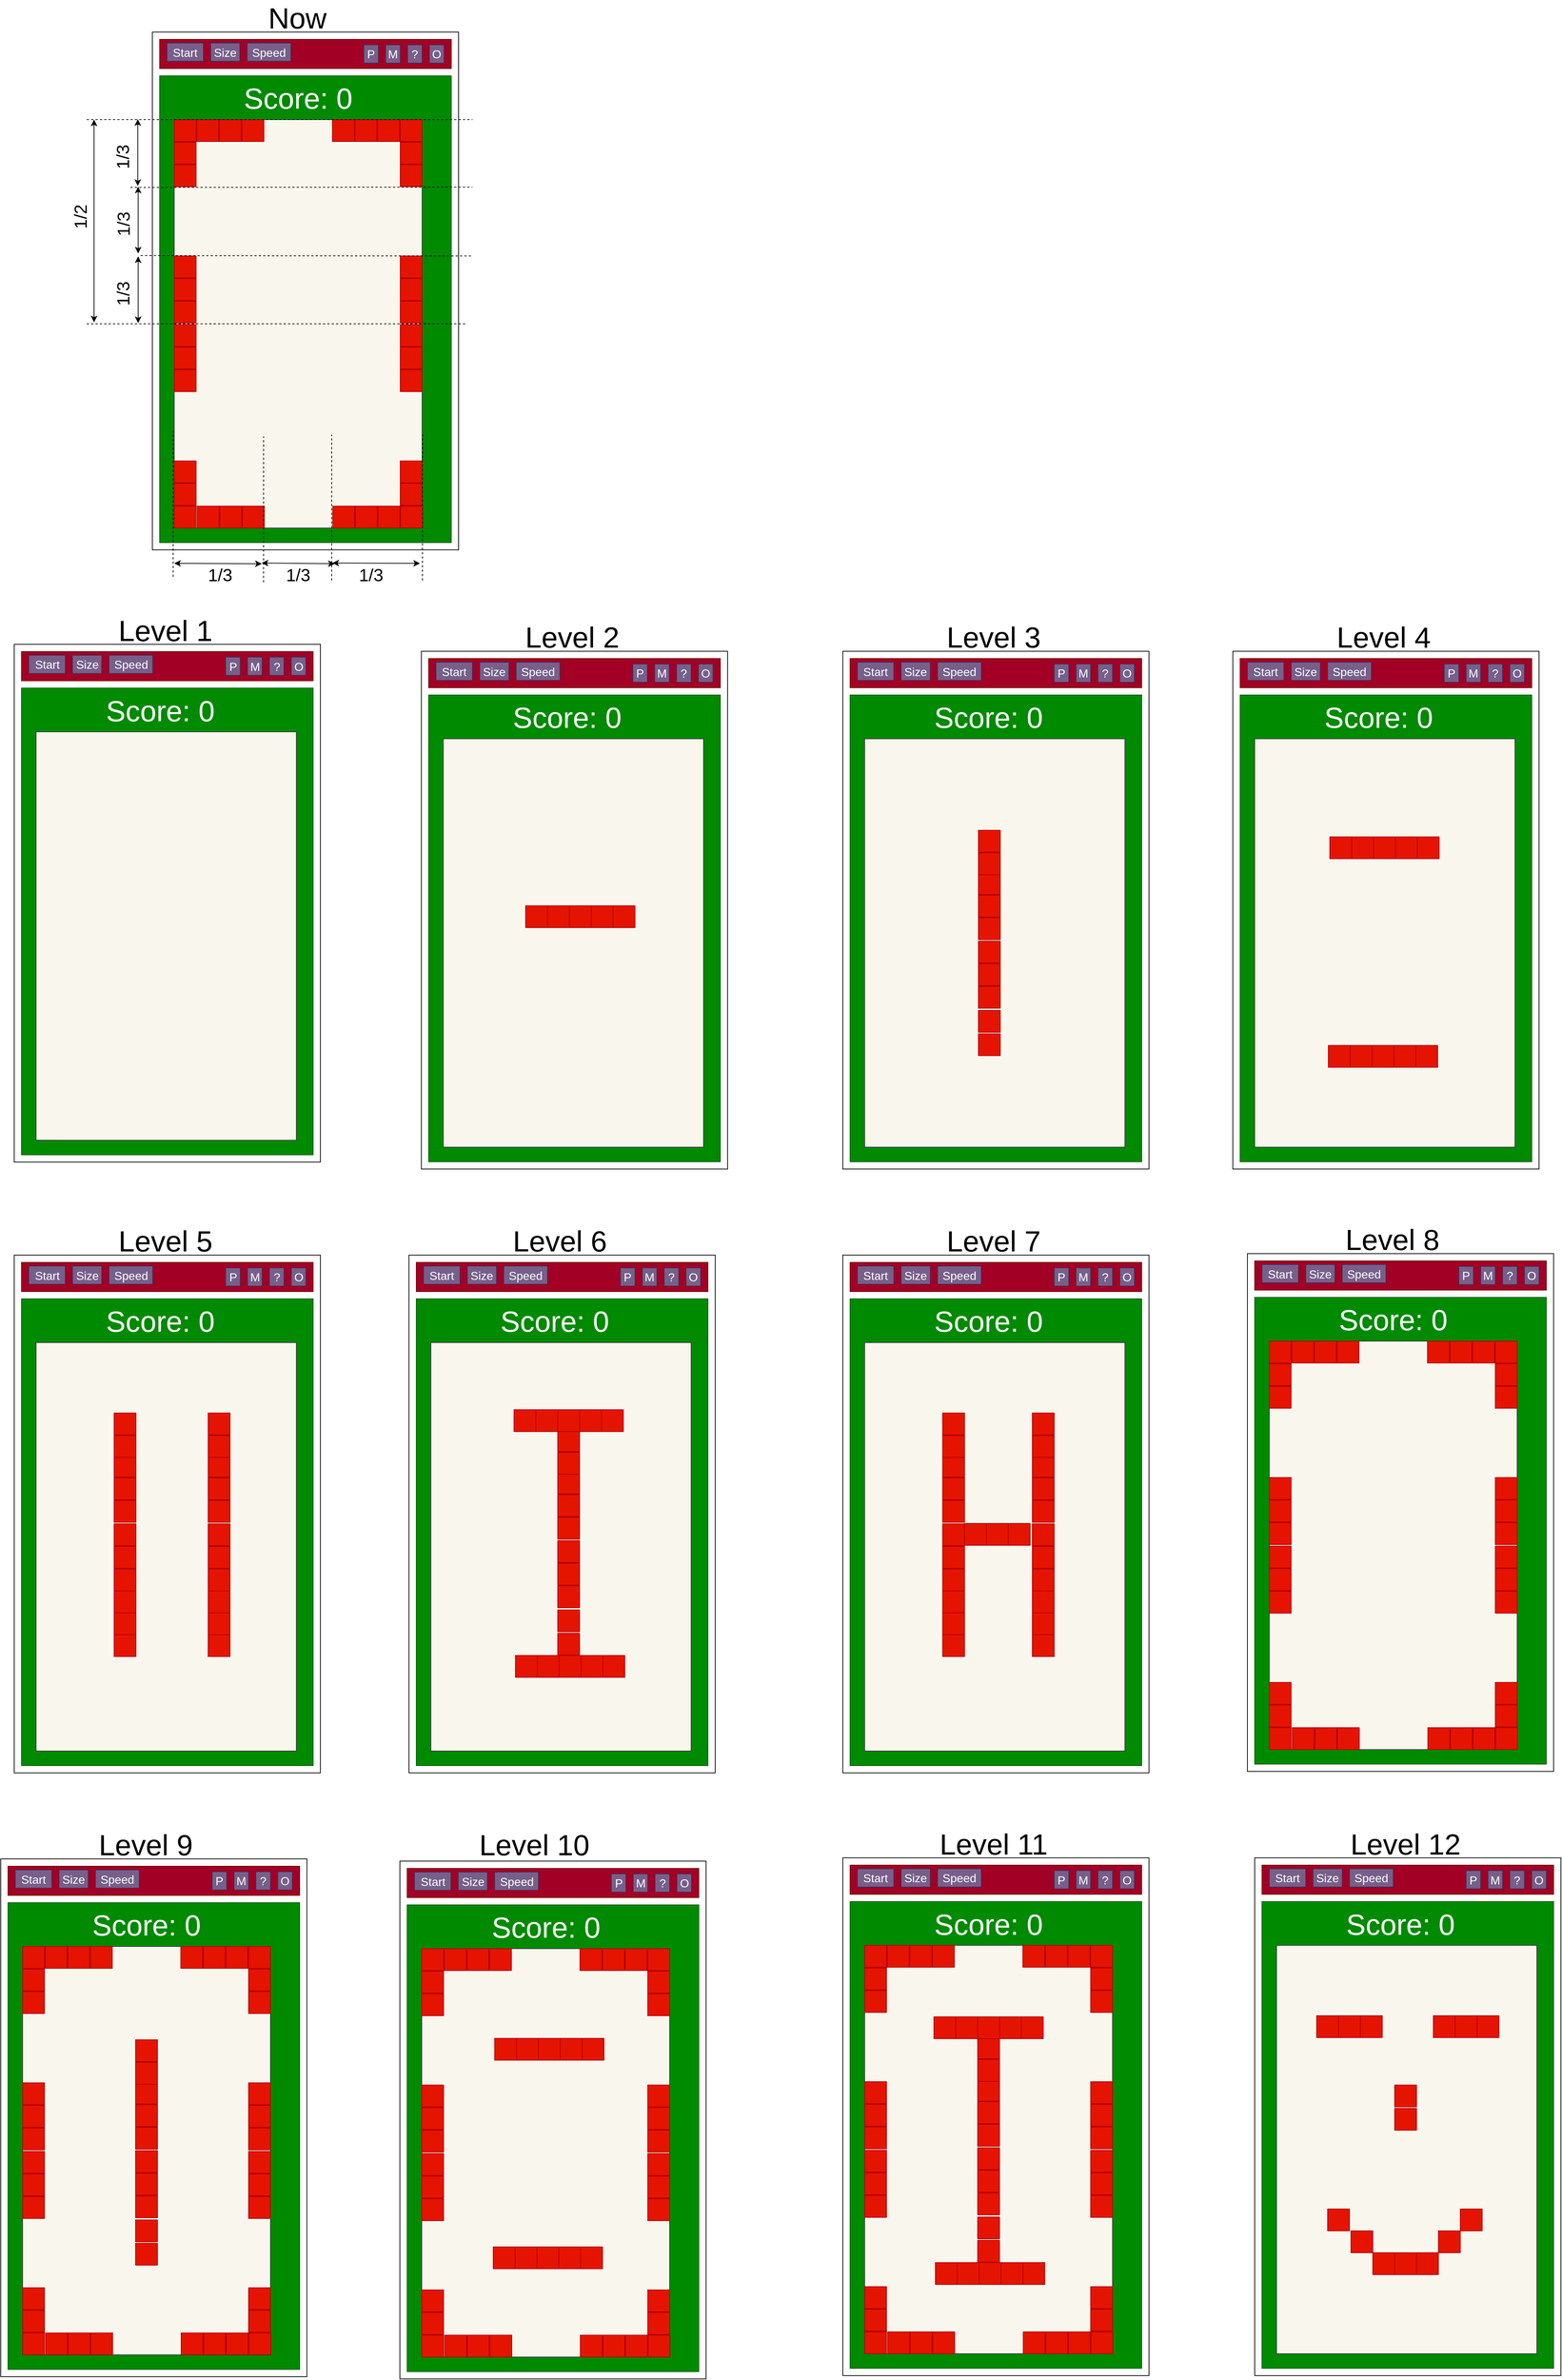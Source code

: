 <mxfile version="12.1.7" type="device" pages="1"><diagram id="ky0pZ3FR4eYD6S8qcp-C" name="Page-1"><mxGraphModel dx="1683" dy="965" grid="1" gridSize="10" guides="1" tooltips="1" connect="1" arrows="1" fold="1" page="1" pageScale="1" pageWidth="1169" pageHeight="827" math="0" shadow="0"><root><mxCell id="0"/><mxCell id="1" parent="0"/><mxCell id="NP-43PCbiGT2b2k_BXbo-81" value="" style="rounded=0;whiteSpace=wrap;html=1;" parent="1" vertex="1"><mxGeometry x="308" y="55" width="420" height="710" as="geometry"/></mxCell><mxCell id="NP-43PCbiGT2b2k_BXbo-82" value="" style="rounded=0;whiteSpace=wrap;html=1;fillColor=#a20025;strokeColor=#6F0000;fontColor=#ffffff;" parent="1" vertex="1"><mxGeometry x="318" y="65" width="400" height="40" as="geometry"/></mxCell><mxCell id="NP-43PCbiGT2b2k_BXbo-83" value="Start" style="rounded=0;whiteSpace=wrap;html=1;fillColor=#76608a;strokeColor=#432D57;fontColor=#ffffff;fontSize=16;" parent="1" vertex="1"><mxGeometry x="328" y="70" width="50" height="25" as="geometry"/></mxCell><mxCell id="NP-43PCbiGT2b2k_BXbo-84" value="Size" style="rounded=0;whiteSpace=wrap;html=1;fillColor=#76608a;strokeColor=#432D57;fontColor=#ffffff;fontSize=16;" parent="1" vertex="1"><mxGeometry x="388" y="70" width="40" height="25" as="geometry"/></mxCell><mxCell id="NP-43PCbiGT2b2k_BXbo-85" value="Speed" style="rounded=0;whiteSpace=wrap;html=1;fillColor=#76608a;strokeColor=#432D57;fontColor=#ffffff;fontSize=16;" parent="1" vertex="1"><mxGeometry x="438" y="70" width="60" height="25" as="geometry"/></mxCell><mxCell id="NP-43PCbiGT2b2k_BXbo-86" value="?" style="rounded=0;whiteSpace=wrap;html=1;fillColor=#76608a;strokeColor=#432D57;fontColor=#ffffff;fontSize=16;" parent="1" vertex="1"><mxGeometry x="658" y="72.5" width="20" height="25" as="geometry"/></mxCell><mxCell id="NP-43PCbiGT2b2k_BXbo-87" value="O" style="rounded=0;whiteSpace=wrap;html=1;fillColor=#76608a;strokeColor=#432D57;fontColor=#ffffff;fontSize=16;" parent="1" vertex="1"><mxGeometry x="688" y="72.5" width="20" height="25" as="geometry"/></mxCell><mxCell id="NP-43PCbiGT2b2k_BXbo-88" value="M" style="rounded=0;whiteSpace=wrap;html=1;fillColor=#76608a;strokeColor=#432D57;fontColor=#ffffff;fontSize=16;" parent="1" vertex="1"><mxGeometry x="628" y="72.5" width="20" height="25" as="geometry"/></mxCell><mxCell id="NP-43PCbiGT2b2k_BXbo-89" value="P" style="rounded=0;whiteSpace=wrap;html=1;fillColor=#76608a;strokeColor=#432D57;fontColor=#ffffff;fontSize=16;" parent="1" vertex="1"><mxGeometry x="598" y="72.5" width="20" height="25" as="geometry"/></mxCell><mxCell id="NP-43PCbiGT2b2k_BXbo-90" value="Score 0" style="rounded=0;whiteSpace=wrap;html=1;fontSize=16;fillColor=#008a00;strokeColor=#005700;fontColor=#ffffff;" parent="1" vertex="1"><mxGeometry x="318" y="115" width="400" height="640" as="geometry"/></mxCell><mxCell id="NP-43PCbiGT2b2k_BXbo-91" value="" style="rounded=0;whiteSpace=wrap;html=1;fontSize=16;fillColor=#f9f7ed;strokeColor=#36393d;" parent="1" vertex="1"><mxGeometry x="338" y="175" width="340" height="560" as="geometry"/></mxCell><mxCell id="NP-43PCbiGT2b2k_BXbo-92" value="Score: 0" style="text;html=1;strokeColor=none;fillColor=none;align=center;verticalAlign=middle;whiteSpace=wrap;rounded=0;fontSize=40;fontColor=#FFFFFF;" parent="1" vertex="1"><mxGeometry x="418" y="115" width="180" height="60" as="geometry"/></mxCell><mxCell id="NP-43PCbiGT2b2k_BXbo-93" value="" style="whiteSpace=wrap;html=1;aspect=fixed;fontSize=40;fontColor=#ffffff;fillColor=#e51400;strokeColor=#B20000;" parent="1" vertex="1"><mxGeometry x="338" y="674" width="30" height="30" as="geometry"/></mxCell><mxCell id="NP-43PCbiGT2b2k_BXbo-95" value="" style="whiteSpace=wrap;html=1;aspect=fixed;fontSize=40;fontColor=#ffffff;fillColor=#e51400;strokeColor=#B20000;" parent="1" vertex="1"><mxGeometry x="338" y="643" width="30" height="30" as="geometry"/></mxCell><mxCell id="NP-43PCbiGT2b2k_BXbo-100" value="" style="whiteSpace=wrap;html=1;aspect=fixed;fontSize=40;fontColor=#ffffff;fillColor=#e51400;strokeColor=#B20000;" parent="1" vertex="1"><mxGeometry x="338" y="518" width="30" height="30" as="geometry"/></mxCell><mxCell id="NP-43PCbiGT2b2k_BXbo-101" value="" style="whiteSpace=wrap;html=1;aspect=fixed;fontSize=40;fontColor=#ffffff;fillColor=#e51400;strokeColor=#B20000;" parent="1" vertex="1"><mxGeometry x="338" y="456" width="30" height="30" as="geometry"/></mxCell><mxCell id="NP-43PCbiGT2b2k_BXbo-102" value="" style="whiteSpace=wrap;html=1;aspect=fixed;fontSize=40;fontColor=#ffffff;fillColor=#e51400;strokeColor=#B20000;" parent="1" vertex="1"><mxGeometry x="338" y="393" width="30" height="30" as="geometry"/></mxCell><mxCell id="NP-43PCbiGT2b2k_BXbo-105" value="" style="whiteSpace=wrap;html=1;aspect=fixed;fontSize=40;fontColor=#ffffff;fillColor=#e51400;strokeColor=#B20000;" parent="1" vertex="1"><mxGeometry x="338" y="237" width="30" height="30" as="geometry"/></mxCell><mxCell id="NP-43PCbiGT2b2k_BXbo-107" value="" style="whiteSpace=wrap;html=1;aspect=fixed;fontSize=40;fontColor=#ffffff;fillColor=#e51400;strokeColor=#B20000;" parent="1" vertex="1"><mxGeometry x="648" y="175" width="30" height="30" as="geometry"/></mxCell><mxCell id="NP-43PCbiGT2b2k_BXbo-108" value="" style="whiteSpace=wrap;html=1;aspect=fixed;fontSize=40;fontColor=#ffffff;fillColor=#e51400;strokeColor=#B20000;" parent="1" vertex="1"><mxGeometry x="338" y="705" width="30" height="30" as="geometry"/></mxCell><mxCell id="NP-43PCbiGT2b2k_BXbo-112" value="" style="whiteSpace=wrap;html=1;aspect=fixed;fontSize=40;fontColor=#ffffff;fillColor=#e51400;strokeColor=#B20000;" parent="1" vertex="1"><mxGeometry x="338" y="487" width="30" height="30" as="geometry"/></mxCell><mxCell id="NP-43PCbiGT2b2k_BXbo-113" value="" style="whiteSpace=wrap;html=1;aspect=fixed;fontSize=40;fontColor=#ffffff;fillColor=#e51400;strokeColor=#B20000;" parent="1" vertex="1"><mxGeometry x="338" y="424" width="30" height="30" as="geometry"/></mxCell><mxCell id="NP-43PCbiGT2b2k_BXbo-114" value="" style="whiteSpace=wrap;html=1;aspect=fixed;fontSize=40;fontColor=#ffffff;fillColor=#e51400;strokeColor=#B20000;" parent="1" vertex="1"><mxGeometry x="338" y="362" width="30" height="30" as="geometry"/></mxCell><mxCell id="NP-43PCbiGT2b2k_BXbo-116" value="" style="whiteSpace=wrap;html=1;aspect=fixed;fontSize=40;fontColor=#ffffff;fillColor=#e51400;strokeColor=#B20000;" parent="1" vertex="1"><mxGeometry x="338" y="206" width="30" height="30" as="geometry"/></mxCell><mxCell id="NP-43PCbiGT2b2k_BXbo-117" value="" style="whiteSpace=wrap;html=1;aspect=fixed;fontSize=40;fontColor=#ffffff;fillColor=#e51400;strokeColor=#B20000;" parent="1" vertex="1"><mxGeometry x="338" y="175" width="30" height="30" as="geometry"/></mxCell><mxCell id="NP-43PCbiGT2b2k_BXbo-118" value="" style="whiteSpace=wrap;html=1;aspect=fixed;fontSize=40;fontColor=#ffffff;fillColor=#e51400;strokeColor=#B20000;" parent="1" vertex="1"><mxGeometry x="369" y="175" width="30" height="30" as="geometry"/></mxCell><mxCell id="NP-43PCbiGT2b2k_BXbo-119" value="" style="whiteSpace=wrap;html=1;aspect=fixed;fontSize=40;fontColor=#ffffff;fillColor=#e51400;strokeColor=#B20000;" parent="1" vertex="1"><mxGeometry x="400" y="175" width="30" height="30" as="geometry"/></mxCell><mxCell id="NP-43PCbiGT2b2k_BXbo-120" value="" style="whiteSpace=wrap;html=1;aspect=fixed;fontSize=40;fontColor=#ffffff;fillColor=#e51400;strokeColor=#B20000;" parent="1" vertex="1"><mxGeometry x="431" y="175" width="30" height="30" as="geometry"/></mxCell><mxCell id="NP-43PCbiGT2b2k_BXbo-121" value="" style="whiteSpace=wrap;html=1;aspect=fixed;fontSize=40;fontColor=#ffffff;fillColor=#e51400;strokeColor=#B20000;" parent="1" vertex="1"><mxGeometry x="586" y="175" width="30" height="30" as="geometry"/></mxCell><mxCell id="NP-43PCbiGT2b2k_BXbo-122" value="" style="whiteSpace=wrap;html=1;aspect=fixed;fontSize=40;fontColor=#ffffff;fillColor=#e51400;strokeColor=#B20000;" parent="1" vertex="1"><mxGeometry x="617" y="175" width="30" height="30" as="geometry"/></mxCell><mxCell id="NP-43PCbiGT2b2k_BXbo-124" value="" style="whiteSpace=wrap;html=1;aspect=fixed;fontSize=40;fontColor=#ffffff;fillColor=#e51400;strokeColor=#B20000;" parent="1" vertex="1"><mxGeometry x="555" y="175" width="30" height="30" as="geometry"/></mxCell><mxCell id="NP-43PCbiGT2b2k_BXbo-141" value="" style="whiteSpace=wrap;html=1;aspect=fixed;fontSize=40;fontColor=#ffffff;fillColor=#e51400;strokeColor=#B20000;" parent="1" vertex="1"><mxGeometry x="648.5" y="705" width="30" height="30" as="geometry"/></mxCell><mxCell id="NP-43PCbiGT2b2k_BXbo-142" value="" style="whiteSpace=wrap;html=1;aspect=fixed;fontSize=40;fontColor=#ffffff;fillColor=#e51400;strokeColor=#B20000;" parent="1" vertex="1"><mxGeometry x="369.5" y="705" width="30" height="30" as="geometry"/></mxCell><mxCell id="NP-43PCbiGT2b2k_BXbo-143" value="" style="whiteSpace=wrap;html=1;aspect=fixed;fontSize=40;fontColor=#ffffff;fillColor=#e51400;strokeColor=#B20000;" parent="1" vertex="1"><mxGeometry x="400.5" y="705" width="30" height="30" as="geometry"/></mxCell><mxCell id="NP-43PCbiGT2b2k_BXbo-144" value="" style="whiteSpace=wrap;html=1;aspect=fixed;fontSize=40;fontColor=#ffffff;fillColor=#e51400;strokeColor=#B20000;" parent="1" vertex="1"><mxGeometry x="431.5" y="705" width="30" height="30" as="geometry"/></mxCell><mxCell id="NP-43PCbiGT2b2k_BXbo-145" value="" style="whiteSpace=wrap;html=1;aspect=fixed;fontSize=40;fontColor=#ffffff;fillColor=#e51400;strokeColor=#B20000;" parent="1" vertex="1"><mxGeometry x="586.5" y="705" width="30" height="30" as="geometry"/></mxCell><mxCell id="NP-43PCbiGT2b2k_BXbo-146" value="" style="whiteSpace=wrap;html=1;aspect=fixed;fontSize=40;fontColor=#ffffff;fillColor=#e51400;strokeColor=#B20000;" parent="1" vertex="1"><mxGeometry x="617.5" y="705" width="30" height="30" as="geometry"/></mxCell><mxCell id="NP-43PCbiGT2b2k_BXbo-148" value="" style="whiteSpace=wrap;html=1;aspect=fixed;fontSize=40;fontColor=#ffffff;fillColor=#e51400;strokeColor=#B20000;" parent="1" vertex="1"><mxGeometry x="555.5" y="705" width="30" height="30" as="geometry"/></mxCell><mxCell id="NP-43PCbiGT2b2k_BXbo-151" value="" style="whiteSpace=wrap;html=1;aspect=fixed;fontSize=40;fontColor=#ffffff;fillColor=#e51400;strokeColor=#B20000;" parent="1" vertex="1"><mxGeometry x="648" y="674" width="30" height="30" as="geometry"/></mxCell><mxCell id="NP-43PCbiGT2b2k_BXbo-152" value="" style="whiteSpace=wrap;html=1;aspect=fixed;fontSize=40;fontColor=#ffffff;fillColor=#e51400;strokeColor=#B20000;" parent="1" vertex="1"><mxGeometry x="648" y="643" width="30" height="30" as="geometry"/></mxCell><mxCell id="NP-43PCbiGT2b2k_BXbo-153" value="" style="whiteSpace=wrap;html=1;aspect=fixed;fontSize=40;fontColor=#ffffff;fillColor=#e51400;strokeColor=#B20000;" parent="1" vertex="1"><mxGeometry x="648" y="518" width="30" height="30" as="geometry"/></mxCell><mxCell id="NP-43PCbiGT2b2k_BXbo-154" value="" style="whiteSpace=wrap;html=1;aspect=fixed;fontSize=40;fontColor=#ffffff;fillColor=#e51400;strokeColor=#B20000;" parent="1" vertex="1"><mxGeometry x="648" y="456" width="30" height="30" as="geometry"/></mxCell><mxCell id="NP-43PCbiGT2b2k_BXbo-155" value="" style="whiteSpace=wrap;html=1;aspect=fixed;fontSize=40;fontColor=#ffffff;fillColor=#e51400;strokeColor=#B20000;" parent="1" vertex="1"><mxGeometry x="648" y="393" width="30" height="30" as="geometry"/></mxCell><mxCell id="NP-43PCbiGT2b2k_BXbo-158" value="" style="whiteSpace=wrap;html=1;aspect=fixed;fontSize=40;fontColor=#ffffff;fillColor=#e51400;strokeColor=#B20000;" parent="1" vertex="1"><mxGeometry x="648" y="237" width="30" height="30" as="geometry"/></mxCell><mxCell id="NP-43PCbiGT2b2k_BXbo-162" value="" style="whiteSpace=wrap;html=1;aspect=fixed;fontSize=40;fontColor=#ffffff;fillColor=#e51400;strokeColor=#B20000;" parent="1" vertex="1"><mxGeometry x="648" y="487" width="30" height="30" as="geometry"/></mxCell><mxCell id="NP-43PCbiGT2b2k_BXbo-163" value="" style="whiteSpace=wrap;html=1;aspect=fixed;fontSize=40;fontColor=#ffffff;fillColor=#e51400;strokeColor=#B20000;" parent="1" vertex="1"><mxGeometry x="648" y="424" width="30" height="30" as="geometry"/></mxCell><mxCell id="NP-43PCbiGT2b2k_BXbo-164" value="" style="whiteSpace=wrap;html=1;aspect=fixed;fontSize=40;fontColor=#ffffff;fillColor=#e51400;strokeColor=#B20000;" parent="1" vertex="1"><mxGeometry x="648" y="362" width="30" height="30" as="geometry"/></mxCell><mxCell id="NP-43PCbiGT2b2k_BXbo-166" value="" style="whiteSpace=wrap;html=1;aspect=fixed;fontSize=40;fontColor=#ffffff;fillColor=#e51400;strokeColor=#B20000;" parent="1" vertex="1"><mxGeometry x="648" y="206" width="30" height="30" as="geometry"/></mxCell><mxCell id="NP-43PCbiGT2b2k_BXbo-423" value="Now" style="text;html=1;strokeColor=none;fillColor=none;align=center;verticalAlign=middle;whiteSpace=wrap;rounded=0;fontSize=40;fontColor=#000000;" parent="1" vertex="1"><mxGeometry x="412" y="15" width="190" height="40" as="geometry"/></mxCell><mxCell id="NP-43PCbiGT2b2k_BXbo-428" value="" style="endArrow=none;dashed=1;html=1;fontSize=40;fontColor=#000000;" parent="1" edge="1"><mxGeometry width="50" height="50" relative="1" as="geometry"><mxPoint x="218" y="455" as="sourcePoint"/><mxPoint x="738" y="455" as="targetPoint"/></mxGeometry></mxCell><mxCell id="NP-43PCbiGT2b2k_BXbo-429" value="" style="endArrow=none;dashed=1;html=1;fontSize=40;fontColor=#000000;" parent="1" edge="1"><mxGeometry width="50" height="50" relative="1" as="geometry"><mxPoint x="292" y="361.5" as="sourcePoint"/><mxPoint x="747" y="362" as="targetPoint"/></mxGeometry></mxCell><mxCell id="NP-43PCbiGT2b2k_BXbo-430" value="" style="endArrow=none;dashed=1;html=1;fontSize=40;fontColor=#000000;" parent="1" edge="1"><mxGeometry width="50" height="50" relative="1" as="geometry"><mxPoint x="278" y="268" as="sourcePoint"/><mxPoint x="747" y="267.5" as="targetPoint"/></mxGeometry></mxCell><mxCell id="NP-43PCbiGT2b2k_BXbo-431" value="" style="endArrow=none;dashed=1;html=1;fontSize=40;fontColor=#000000;" parent="1" edge="1"><mxGeometry width="50" height="50" relative="1" as="geometry"><mxPoint x="218" y="175" as="sourcePoint"/><mxPoint x="747" y="175" as="targetPoint"/></mxGeometry></mxCell><mxCell id="NP-43PCbiGT2b2k_BXbo-432" value="" style="endArrow=classic;startArrow=classic;html=1;fontSize=40;fontColor=#000000;" parent="1" edge="1"><mxGeometry width="50" height="50" relative="1" as="geometry"><mxPoint x="228" y="453" as="sourcePoint"/><mxPoint x="228" y="175" as="targetPoint"/></mxGeometry></mxCell><mxCell id="NP-43PCbiGT2b2k_BXbo-433" value="1/2" style="text;html=1;strokeColor=none;fillColor=none;align=center;verticalAlign=middle;whiteSpace=wrap;rounded=0;fontSize=24;fontColor=#000000;rotation=-90;" parent="1" vertex="1"><mxGeometry x="190" y="298" width="40" height="20" as="geometry"/></mxCell><mxCell id="NP-43PCbiGT2b2k_BXbo-435" value="" style="endArrow=classic;startArrow=classic;html=1;fontSize=40;fontColor=#000000;" parent="1" edge="1"><mxGeometry width="50" height="50" relative="1" as="geometry"><mxPoint x="288" y="266" as="sourcePoint"/><mxPoint x="288" y="174.5" as="targetPoint"/></mxGeometry></mxCell><mxCell id="NP-43PCbiGT2b2k_BXbo-436" value="1/3" style="text;html=1;strokeColor=none;fillColor=none;align=center;verticalAlign=middle;whiteSpace=wrap;rounded=0;fontSize=24;fontColor=#000000;rotation=-90;" parent="1" vertex="1"><mxGeometry x="248" y="216" width="40" height="20" as="geometry"/></mxCell><mxCell id="NP-43PCbiGT2b2k_BXbo-437" value="1/3" style="text;html=1;strokeColor=none;fillColor=none;align=center;verticalAlign=middle;whiteSpace=wrap;rounded=0;fontSize=24;fontColor=#000000;rotation=-90;" parent="1" vertex="1"><mxGeometry x="248.5" y="308.5" width="40" height="20" as="geometry"/></mxCell><mxCell id="NP-43PCbiGT2b2k_BXbo-438" value="" style="endArrow=classic;startArrow=classic;html=1;fontSize=40;fontColor=#000000;" parent="1" edge="1"><mxGeometry width="50" height="50" relative="1" as="geometry"><mxPoint x="288.5" y="358.5" as="sourcePoint"/><mxPoint x="288.5" y="267" as="targetPoint"/></mxGeometry></mxCell><mxCell id="NP-43PCbiGT2b2k_BXbo-439" value="1/3" style="text;html=1;strokeColor=none;fillColor=none;align=center;verticalAlign=middle;whiteSpace=wrap;rounded=0;fontSize=24;fontColor=#000000;rotation=-90;" parent="1" vertex="1"><mxGeometry x="248.5" y="404" width="40" height="20" as="geometry"/></mxCell><mxCell id="NP-43PCbiGT2b2k_BXbo-440" value="" style="endArrow=classic;startArrow=classic;html=1;fontSize=40;fontColor=#000000;" parent="1" edge="1"><mxGeometry width="50" height="50" relative="1" as="geometry"><mxPoint x="288.5" y="454.0" as="sourcePoint"/><mxPoint x="288.5" y="362.5" as="targetPoint"/></mxGeometry></mxCell><mxCell id="NP-43PCbiGT2b2k_BXbo-441" value="" style="endArrow=none;dashed=1;html=1;fontSize=40;fontColor=#000000;" parent="1" edge="1"><mxGeometry width="50" height="50" relative="1" as="geometry"><mxPoint x="554" y="807" as="sourcePoint"/><mxPoint x="554" y="607" as="targetPoint"/></mxGeometry></mxCell><mxCell id="NP-43PCbiGT2b2k_BXbo-442" value="" style="endArrow=none;dashed=1;html=1;fontSize=40;fontColor=#000000;" parent="1" edge="1"><mxGeometry width="50" height="50" relative="1" as="geometry"><mxPoint x="678.5" y="807.0" as="sourcePoint"/><mxPoint x="678.5" y="607" as="targetPoint"/></mxGeometry></mxCell><mxCell id="NP-43PCbiGT2b2k_BXbo-443" value="" style="endArrow=none;dashed=1;html=1;fontSize=40;fontColor=#000000;" parent="1" edge="1"><mxGeometry width="50" height="50" relative="1" as="geometry"><mxPoint x="460.5" y="809.5" as="sourcePoint"/><mxPoint x="460.5" y="609.5" as="targetPoint"/></mxGeometry></mxCell><mxCell id="NP-43PCbiGT2b2k_BXbo-444" value="" style="endArrow=none;dashed=1;html=1;fontSize=40;fontColor=#000000;" parent="1" edge="1"><mxGeometry width="50" height="50" relative="1" as="geometry"><mxPoint x="336.5" y="802.0" as="sourcePoint"/><mxPoint x="336.5" y="602" as="targetPoint"/></mxGeometry></mxCell><mxCell id="7vBW2u2Ai_yn6pOHO7AH-1" value="" style="endArrow=classic;startArrow=classic;html=1;fontSize=40;fontColor=#000000;" parent="1" edge="1"><mxGeometry width="50" height="50" relative="1" as="geometry"><mxPoint x="338" y="783.5" as="sourcePoint"/><mxPoint x="458" y="784" as="targetPoint"/></mxGeometry></mxCell><mxCell id="7vBW2u2Ai_yn6pOHO7AH-2" value="" style="endArrow=classic;startArrow=classic;html=1;fontSize=40;fontColor=#000000;" parent="1" edge="1"><mxGeometry width="50" height="50" relative="1" as="geometry"><mxPoint x="458" y="783" as="sourcePoint"/><mxPoint x="558" y="784" as="targetPoint"/></mxGeometry></mxCell><mxCell id="7vBW2u2Ai_yn6pOHO7AH-3" value="" style="endArrow=classic;startArrow=classic;html=1;fontSize=40;fontColor=#000000;" parent="1" edge="1"><mxGeometry width="50" height="50" relative="1" as="geometry"><mxPoint x="555" y="783" as="sourcePoint"/><mxPoint x="675" y="783.5" as="targetPoint"/></mxGeometry></mxCell><mxCell id="7vBW2u2Ai_yn6pOHO7AH-4" value="1/3" style="text;html=1;strokeColor=none;fillColor=none;align=center;verticalAlign=middle;whiteSpace=wrap;rounded=0;fontSize=24;fontColor=#000000;rotation=0;" parent="1" vertex="1"><mxGeometry x="380.5" y="790" width="40" height="20" as="geometry"/></mxCell><mxCell id="7vBW2u2Ai_yn6pOHO7AH-5" value="1/3" style="text;html=1;strokeColor=none;fillColor=none;align=center;verticalAlign=middle;whiteSpace=wrap;rounded=0;fontSize=24;fontColor=#000000;rotation=0;" parent="1" vertex="1"><mxGeometry x="488" y="790" width="40" height="20" as="geometry"/></mxCell><mxCell id="7vBW2u2Ai_yn6pOHO7AH-6" value="1/3" style="text;html=1;strokeColor=none;fillColor=none;align=center;verticalAlign=middle;whiteSpace=wrap;rounded=0;fontSize=24;fontColor=#000000;rotation=0;" parent="1" vertex="1"><mxGeometry x="588" y="790" width="40" height="20" as="geometry"/></mxCell><mxCell id="f7SAKiBYXx3W001ytPa_-535" value="" style="group" parent="1" vertex="1" connectable="0"><mxGeometry x="1255" y="1692" width="420" height="750" as="geometry"/></mxCell><mxCell id="f7SAKiBYXx3W001ytPa_-476" value="" style="rounded=0;whiteSpace=wrap;html=1;" parent="f7SAKiBYXx3W001ytPa_-535" vertex="1"><mxGeometry y="40" width="420" height="710" as="geometry"/></mxCell><mxCell id="f7SAKiBYXx3W001ytPa_-477" value="" style="rounded=0;whiteSpace=wrap;html=1;fillColor=#a20025;strokeColor=#6F0000;fontColor=#ffffff;" parent="f7SAKiBYXx3W001ytPa_-535" vertex="1"><mxGeometry x="10" y="50" width="400" height="40" as="geometry"/></mxCell><mxCell id="f7SAKiBYXx3W001ytPa_-478" value="Start" style="rounded=0;whiteSpace=wrap;html=1;fillColor=#76608a;strokeColor=#432D57;fontColor=#ffffff;fontSize=16;" parent="f7SAKiBYXx3W001ytPa_-535" vertex="1"><mxGeometry x="20" y="55" width="50" height="25" as="geometry"/></mxCell><mxCell id="f7SAKiBYXx3W001ytPa_-479" value="Size" style="rounded=0;whiteSpace=wrap;html=1;fillColor=#76608a;strokeColor=#432D57;fontColor=#ffffff;fontSize=16;" parent="f7SAKiBYXx3W001ytPa_-535" vertex="1"><mxGeometry x="80" y="55" width="40" height="25" as="geometry"/></mxCell><mxCell id="f7SAKiBYXx3W001ytPa_-480" value="Speed" style="rounded=0;whiteSpace=wrap;html=1;fillColor=#76608a;strokeColor=#432D57;fontColor=#ffffff;fontSize=16;" parent="f7SAKiBYXx3W001ytPa_-535" vertex="1"><mxGeometry x="130" y="55" width="60" height="25" as="geometry"/></mxCell><mxCell id="f7SAKiBYXx3W001ytPa_-481" value="?" style="rounded=0;whiteSpace=wrap;html=1;fillColor=#76608a;strokeColor=#432D57;fontColor=#ffffff;fontSize=16;" parent="f7SAKiBYXx3W001ytPa_-535" vertex="1"><mxGeometry x="350" y="57.5" width="20" height="25" as="geometry"/></mxCell><mxCell id="f7SAKiBYXx3W001ytPa_-482" value="O" style="rounded=0;whiteSpace=wrap;html=1;fillColor=#76608a;strokeColor=#432D57;fontColor=#ffffff;fontSize=16;" parent="f7SAKiBYXx3W001ytPa_-535" vertex="1"><mxGeometry x="380" y="57.5" width="20" height="25" as="geometry"/></mxCell><mxCell id="f7SAKiBYXx3W001ytPa_-483" value="M" style="rounded=0;whiteSpace=wrap;html=1;fillColor=#76608a;strokeColor=#432D57;fontColor=#ffffff;fontSize=16;" parent="f7SAKiBYXx3W001ytPa_-535" vertex="1"><mxGeometry x="320" y="57.5" width="20" height="25" as="geometry"/></mxCell><mxCell id="f7SAKiBYXx3W001ytPa_-484" value="P" style="rounded=0;whiteSpace=wrap;html=1;fillColor=#76608a;strokeColor=#432D57;fontColor=#ffffff;fontSize=16;" parent="f7SAKiBYXx3W001ytPa_-535" vertex="1"><mxGeometry x="290" y="57.5" width="20" height="25" as="geometry"/></mxCell><mxCell id="f7SAKiBYXx3W001ytPa_-485" value="Score 0" style="rounded=0;whiteSpace=wrap;html=1;fontSize=16;fillColor=#008a00;strokeColor=#005700;fontColor=#ffffff;" parent="f7SAKiBYXx3W001ytPa_-535" vertex="1"><mxGeometry x="10" y="100" width="400" height="640" as="geometry"/></mxCell><mxCell id="f7SAKiBYXx3W001ytPa_-486" value="" style="rounded=0;whiteSpace=wrap;html=1;fontSize=16;fillColor=#f9f7ed;strokeColor=#36393d;" parent="f7SAKiBYXx3W001ytPa_-535" vertex="1"><mxGeometry x="30" y="160" width="357" height="560" as="geometry"/></mxCell><mxCell id="f7SAKiBYXx3W001ytPa_-487" value="Score: 0" style="text;html=1;strokeColor=none;fillColor=none;align=center;verticalAlign=middle;whiteSpace=wrap;rounded=0;fontSize=40;fontColor=#FFFFFF;" parent="f7SAKiBYXx3W001ytPa_-535" vertex="1"><mxGeometry x="110" y="100" width="180" height="60" as="geometry"/></mxCell><mxCell id="f7SAKiBYXx3W001ytPa_-488" value="Level 7" style="text;html=1;strokeColor=none;fillColor=none;align=center;verticalAlign=middle;whiteSpace=wrap;rounded=0;fontSize=40;fontColor=#000000;" parent="f7SAKiBYXx3W001ytPa_-535" vertex="1"><mxGeometry x="112" width="190" height="40" as="geometry"/></mxCell><mxCell id="f7SAKiBYXx3W001ytPa_-489" value="" style="whiteSpace=wrap;html=1;aspect=fixed;fontSize=40;fontColor=#ffffff;fillColor=#e51400;strokeColor=#B20000;" parent="f7SAKiBYXx3W001ytPa_-535" vertex="1"><mxGeometry x="137" y="470.5" width="30" height="30" as="geometry"/></mxCell><mxCell id="f7SAKiBYXx3W001ytPa_-490" value="" style="whiteSpace=wrap;html=1;aspect=fixed;fontSize=40;fontColor=#ffffff;fillColor=#e51400;strokeColor=#B20000;" parent="f7SAKiBYXx3W001ytPa_-535" vertex="1"><mxGeometry x="137" y="408.5" width="30" height="30" as="geometry"/></mxCell><mxCell id="f7SAKiBYXx3W001ytPa_-491" value="" style="whiteSpace=wrap;html=1;aspect=fixed;fontSize=40;fontColor=#ffffff;fillColor=#e51400;strokeColor=#B20000;" parent="f7SAKiBYXx3W001ytPa_-535" vertex="1"><mxGeometry x="137" y="345.5" width="30" height="30" as="geometry"/></mxCell><mxCell id="f7SAKiBYXx3W001ytPa_-492" value="" style="whiteSpace=wrap;html=1;aspect=fixed;fontSize=40;fontColor=#ffffff;fillColor=#e51400;strokeColor=#B20000;" parent="f7SAKiBYXx3W001ytPa_-535" vertex="1"><mxGeometry x="137" y="439.5" width="30" height="30" as="geometry"/></mxCell><mxCell id="f7SAKiBYXx3W001ytPa_-493" value="" style="whiteSpace=wrap;html=1;aspect=fixed;fontSize=40;fontColor=#ffffff;fillColor=#e51400;strokeColor=#B20000;" parent="f7SAKiBYXx3W001ytPa_-535" vertex="1"><mxGeometry x="137" y="376.5" width="30" height="30" as="geometry"/></mxCell><mxCell id="f7SAKiBYXx3W001ytPa_-494" value="" style="whiteSpace=wrap;html=1;aspect=fixed;fontSize=40;fontColor=#ffffff;fillColor=#e51400;strokeColor=#B20000;" parent="f7SAKiBYXx3W001ytPa_-535" vertex="1"><mxGeometry x="137" y="314.5" width="30" height="30" as="geometry"/></mxCell><mxCell id="f7SAKiBYXx3W001ytPa_-495" value="" style="whiteSpace=wrap;html=1;aspect=fixed;fontSize=40;fontColor=#ffffff;fillColor=#e51400;strokeColor=#B20000;" parent="f7SAKiBYXx3W001ytPa_-535" vertex="1"><mxGeometry x="137" y="530.5" width="30" height="30" as="geometry"/></mxCell><mxCell id="f7SAKiBYXx3W001ytPa_-496" value="" style="whiteSpace=wrap;html=1;aspect=fixed;fontSize=40;fontColor=#ffffff;fillColor=#e51400;strokeColor=#B20000;" parent="f7SAKiBYXx3W001ytPa_-535" vertex="1"><mxGeometry x="137" y="287.5" width="30" height="30" as="geometry"/></mxCell><mxCell id="f7SAKiBYXx3W001ytPa_-497" value="" style="whiteSpace=wrap;html=1;aspect=fixed;fontSize=40;fontColor=#ffffff;fillColor=#e51400;strokeColor=#B20000;" parent="f7SAKiBYXx3W001ytPa_-535" vertex="1"><mxGeometry x="137" y="256.5" width="30" height="30" as="geometry"/></mxCell><mxCell id="f7SAKiBYXx3W001ytPa_-498" value="" style="whiteSpace=wrap;html=1;aspect=fixed;fontSize=40;fontColor=#ffffff;fillColor=#e51400;strokeColor=#B20000;" parent="f7SAKiBYXx3W001ytPa_-535" vertex="1"><mxGeometry x="137" y="500.5" width="30" height="30" as="geometry"/></mxCell><mxCell id="f7SAKiBYXx3W001ytPa_-499" value="" style="whiteSpace=wrap;html=1;aspect=fixed;fontSize=40;fontColor=#ffffff;fillColor=#e51400;strokeColor=#B20000;" parent="f7SAKiBYXx3W001ytPa_-535" vertex="1"><mxGeometry x="260" y="470.5" width="30" height="30" as="geometry"/></mxCell><mxCell id="f7SAKiBYXx3W001ytPa_-500" value="" style="whiteSpace=wrap;html=1;aspect=fixed;fontSize=40;fontColor=#ffffff;fillColor=#e51400;strokeColor=#B20000;" parent="f7SAKiBYXx3W001ytPa_-535" vertex="1"><mxGeometry x="260" y="408.5" width="30" height="30" as="geometry"/></mxCell><mxCell id="f7SAKiBYXx3W001ytPa_-501" value="" style="whiteSpace=wrap;html=1;aspect=fixed;fontSize=40;fontColor=#ffffff;fillColor=#e51400;strokeColor=#B20000;" parent="f7SAKiBYXx3W001ytPa_-535" vertex="1"><mxGeometry x="260" y="345.5" width="30" height="30" as="geometry"/></mxCell><mxCell id="f7SAKiBYXx3W001ytPa_-502" value="" style="whiteSpace=wrap;html=1;aspect=fixed;fontSize=40;fontColor=#ffffff;fillColor=#e51400;strokeColor=#B20000;" parent="f7SAKiBYXx3W001ytPa_-535" vertex="1"><mxGeometry x="260" y="439.5" width="30" height="30" as="geometry"/></mxCell><mxCell id="f7SAKiBYXx3W001ytPa_-503" value="" style="whiteSpace=wrap;html=1;aspect=fixed;fontSize=40;fontColor=#ffffff;fillColor=#e51400;strokeColor=#B20000;" parent="f7SAKiBYXx3W001ytPa_-535" vertex="1"><mxGeometry x="260" y="376.5" width="30" height="30" as="geometry"/></mxCell><mxCell id="f7SAKiBYXx3W001ytPa_-504" value="" style="whiteSpace=wrap;html=1;aspect=fixed;fontSize=40;fontColor=#ffffff;fillColor=#e51400;strokeColor=#B20000;" parent="f7SAKiBYXx3W001ytPa_-535" vertex="1"><mxGeometry x="260" y="314.5" width="30" height="30" as="geometry"/></mxCell><mxCell id="f7SAKiBYXx3W001ytPa_-505" value="" style="whiteSpace=wrap;html=1;aspect=fixed;fontSize=40;fontColor=#ffffff;fillColor=#e51400;strokeColor=#B20000;" parent="f7SAKiBYXx3W001ytPa_-535" vertex="1"><mxGeometry x="260" y="530.5" width="30" height="30" as="geometry"/></mxCell><mxCell id="f7SAKiBYXx3W001ytPa_-506" value="" style="whiteSpace=wrap;html=1;aspect=fixed;fontSize=40;fontColor=#ffffff;fillColor=#e51400;strokeColor=#B20000;" parent="f7SAKiBYXx3W001ytPa_-535" vertex="1"><mxGeometry x="260" y="287.5" width="30" height="30" as="geometry"/></mxCell><mxCell id="f7SAKiBYXx3W001ytPa_-507" value="" style="whiteSpace=wrap;html=1;aspect=fixed;fontSize=40;fontColor=#ffffff;fillColor=#e51400;strokeColor=#B20000;" parent="f7SAKiBYXx3W001ytPa_-535" vertex="1"><mxGeometry x="260" y="256.5" width="30" height="30" as="geometry"/></mxCell><mxCell id="f7SAKiBYXx3W001ytPa_-508" value="" style="whiteSpace=wrap;html=1;aspect=fixed;fontSize=40;fontColor=#ffffff;fillColor=#e51400;strokeColor=#B20000;" parent="f7SAKiBYXx3W001ytPa_-535" vertex="1"><mxGeometry x="260" y="500.5" width="30" height="30" as="geometry"/></mxCell><mxCell id="f7SAKiBYXx3W001ytPa_-510" value="" style="whiteSpace=wrap;html=1;aspect=fixed;fontSize=40;fontColor=#ffffff;fillColor=#e51400;strokeColor=#B20000;" parent="f7SAKiBYXx3W001ytPa_-535" vertex="1"><mxGeometry x="167" y="408" width="30" height="30" as="geometry"/></mxCell><mxCell id="f7SAKiBYXx3W001ytPa_-511" value="" style="whiteSpace=wrap;html=1;aspect=fixed;fontSize=40;fontColor=#ffffff;fillColor=#e51400;strokeColor=#B20000;" parent="f7SAKiBYXx3W001ytPa_-535" vertex="1"><mxGeometry x="197" y="408" width="30" height="30" as="geometry"/></mxCell><mxCell id="f7SAKiBYXx3W001ytPa_-512" value="" style="whiteSpace=wrap;html=1;aspect=fixed;fontSize=40;fontColor=#ffffff;fillColor=#e51400;strokeColor=#B20000;" parent="f7SAKiBYXx3W001ytPa_-535" vertex="1"><mxGeometry x="227" y="408" width="30" height="30" as="geometry"/></mxCell><mxCell id="f7SAKiBYXx3W001ytPa_-514" value="" style="whiteSpace=wrap;html=1;aspect=fixed;fontSize=40;fontColor=#ffffff;fillColor=#e51400;strokeColor=#B20000;" parent="f7SAKiBYXx3W001ytPa_-535" vertex="1"><mxGeometry x="137" y="560.5" width="30" height="30" as="geometry"/></mxCell><mxCell id="f7SAKiBYXx3W001ytPa_-515" value="" style="whiteSpace=wrap;html=1;aspect=fixed;fontSize=40;fontColor=#ffffff;fillColor=#e51400;strokeColor=#B20000;" parent="f7SAKiBYXx3W001ytPa_-535" vertex="1"><mxGeometry x="260" y="560.5" width="30" height="30" as="geometry"/></mxCell><mxCell id="f7SAKiBYXx3W001ytPa_-536" value="" style="group" parent="1" vertex="1" connectable="0"><mxGeometry x="677" y="864" width="420" height="750" as="geometry"/></mxCell><mxCell id="f7SAKiBYXx3W001ytPa_-516" value="" style="rounded=0;whiteSpace=wrap;html=1;" parent="f7SAKiBYXx3W001ytPa_-536" vertex="1"><mxGeometry y="40" width="420" height="710" as="geometry"/></mxCell><mxCell id="f7SAKiBYXx3W001ytPa_-517" value="" style="rounded=0;whiteSpace=wrap;html=1;fillColor=#a20025;strokeColor=#6F0000;fontColor=#ffffff;" parent="f7SAKiBYXx3W001ytPa_-536" vertex="1"><mxGeometry x="10" y="50" width="400" height="40" as="geometry"/></mxCell><mxCell id="f7SAKiBYXx3W001ytPa_-518" value="Start" style="rounded=0;whiteSpace=wrap;html=1;fillColor=#76608a;strokeColor=#432D57;fontColor=#ffffff;fontSize=16;" parent="f7SAKiBYXx3W001ytPa_-536" vertex="1"><mxGeometry x="20" y="55" width="50" height="25" as="geometry"/></mxCell><mxCell id="f7SAKiBYXx3W001ytPa_-519" value="Size" style="rounded=0;whiteSpace=wrap;html=1;fillColor=#76608a;strokeColor=#432D57;fontColor=#ffffff;fontSize=16;" parent="f7SAKiBYXx3W001ytPa_-536" vertex="1"><mxGeometry x="80" y="55" width="40" height="25" as="geometry"/></mxCell><mxCell id="f7SAKiBYXx3W001ytPa_-520" value="Speed" style="rounded=0;whiteSpace=wrap;html=1;fillColor=#76608a;strokeColor=#432D57;fontColor=#ffffff;fontSize=16;" parent="f7SAKiBYXx3W001ytPa_-536" vertex="1"><mxGeometry x="130" y="55" width="60" height="25" as="geometry"/></mxCell><mxCell id="f7SAKiBYXx3W001ytPa_-521" value="?" style="rounded=0;whiteSpace=wrap;html=1;fillColor=#76608a;strokeColor=#432D57;fontColor=#ffffff;fontSize=16;" parent="f7SAKiBYXx3W001ytPa_-536" vertex="1"><mxGeometry x="350" y="57.5" width="20" height="25" as="geometry"/></mxCell><mxCell id="f7SAKiBYXx3W001ytPa_-522" value="O" style="rounded=0;whiteSpace=wrap;html=1;fillColor=#76608a;strokeColor=#432D57;fontColor=#ffffff;fontSize=16;" parent="f7SAKiBYXx3W001ytPa_-536" vertex="1"><mxGeometry x="380" y="57.5" width="20" height="25" as="geometry"/></mxCell><mxCell id="f7SAKiBYXx3W001ytPa_-523" value="M" style="rounded=0;whiteSpace=wrap;html=1;fillColor=#76608a;strokeColor=#432D57;fontColor=#ffffff;fontSize=16;" parent="f7SAKiBYXx3W001ytPa_-536" vertex="1"><mxGeometry x="320" y="57.5" width="20" height="25" as="geometry"/></mxCell><mxCell id="f7SAKiBYXx3W001ytPa_-524" value="P" style="rounded=0;whiteSpace=wrap;html=1;fillColor=#76608a;strokeColor=#432D57;fontColor=#ffffff;fontSize=16;" parent="f7SAKiBYXx3W001ytPa_-536" vertex="1"><mxGeometry x="290" y="57.5" width="20" height="25" as="geometry"/></mxCell><mxCell id="f7SAKiBYXx3W001ytPa_-525" value="Score 0" style="rounded=0;whiteSpace=wrap;html=1;fontSize=16;fillColor=#008a00;strokeColor=#005700;fontColor=#ffffff;" parent="f7SAKiBYXx3W001ytPa_-536" vertex="1"><mxGeometry x="10" y="100" width="400" height="640" as="geometry"/></mxCell><mxCell id="f7SAKiBYXx3W001ytPa_-526" value="" style="rounded=0;whiteSpace=wrap;html=1;fontSize=16;fillColor=#f9f7ed;strokeColor=#36393d;" parent="f7SAKiBYXx3W001ytPa_-536" vertex="1"><mxGeometry x="30" y="160" width="357" height="560" as="geometry"/></mxCell><mxCell id="f7SAKiBYXx3W001ytPa_-527" value="Score: 0" style="text;html=1;strokeColor=none;fillColor=none;align=center;verticalAlign=middle;whiteSpace=wrap;rounded=0;fontSize=40;fontColor=#FFFFFF;" parent="f7SAKiBYXx3W001ytPa_-536" vertex="1"><mxGeometry x="110" y="100" width="180" height="60" as="geometry"/></mxCell><mxCell id="f7SAKiBYXx3W001ytPa_-528" value="Level 2" style="text;html=1;strokeColor=none;fillColor=none;align=center;verticalAlign=middle;whiteSpace=wrap;rounded=0;fontSize=40;fontColor=#000000;" parent="f7SAKiBYXx3W001ytPa_-536" vertex="1"><mxGeometry x="112" width="190" height="40" as="geometry"/></mxCell><mxCell id="f7SAKiBYXx3W001ytPa_-529" value="" style="whiteSpace=wrap;html=1;aspect=fixed;fontSize=40;fontColor=#ffffff;fillColor=#e51400;strokeColor=#B20000;" parent="f7SAKiBYXx3W001ytPa_-536" vertex="1"><mxGeometry x="143" y="389" width="30" height="30" as="geometry"/></mxCell><mxCell id="f7SAKiBYXx3W001ytPa_-530" value="" style="whiteSpace=wrap;html=1;aspect=fixed;fontSize=40;fontColor=#ffffff;fillColor=#e51400;strokeColor=#B20000;" parent="f7SAKiBYXx3W001ytPa_-536" vertex="1"><mxGeometry x="173" y="389" width="30" height="30" as="geometry"/></mxCell><mxCell id="f7SAKiBYXx3W001ytPa_-531" value="" style="whiteSpace=wrap;html=1;aspect=fixed;fontSize=40;fontColor=#ffffff;fillColor=#e51400;strokeColor=#B20000;" parent="f7SAKiBYXx3W001ytPa_-536" vertex="1"><mxGeometry x="203" y="389" width="30" height="30" as="geometry"/></mxCell><mxCell id="f7SAKiBYXx3W001ytPa_-532" value="" style="whiteSpace=wrap;html=1;aspect=fixed;fontSize=40;fontColor=#ffffff;fillColor=#e51400;strokeColor=#B20000;" parent="f7SAKiBYXx3W001ytPa_-536" vertex="1"><mxGeometry x="233" y="389" width="30" height="30" as="geometry"/></mxCell><mxCell id="f7SAKiBYXx3W001ytPa_-533" value="" style="whiteSpace=wrap;html=1;aspect=fixed;fontSize=40;fontColor=#ffffff;fillColor=#e51400;strokeColor=#B20000;" parent="f7SAKiBYXx3W001ytPa_-536" vertex="1"><mxGeometry x="263" y="389" width="30" height="30" as="geometry"/></mxCell><mxCell id="f7SAKiBYXx3W001ytPa_-537" value="" style="group" parent="1" vertex="1" connectable="0"><mxGeometry x="118.5" y="854.5" width="420" height="750" as="geometry"/></mxCell><mxCell id="f7SAKiBYXx3W001ytPa_-1" value="" style="rounded=0;whiteSpace=wrap;html=1;" parent="f7SAKiBYXx3W001ytPa_-537" vertex="1"><mxGeometry y="40" width="420" height="710" as="geometry"/></mxCell><mxCell id="f7SAKiBYXx3W001ytPa_-2" value="" style="rounded=0;whiteSpace=wrap;html=1;fillColor=#a20025;strokeColor=#6F0000;fontColor=#ffffff;" parent="f7SAKiBYXx3W001ytPa_-537" vertex="1"><mxGeometry x="10" y="50" width="400" height="40" as="geometry"/></mxCell><mxCell id="f7SAKiBYXx3W001ytPa_-3" value="Start" style="rounded=0;whiteSpace=wrap;html=1;fillColor=#76608a;strokeColor=#432D57;fontColor=#ffffff;fontSize=16;" parent="f7SAKiBYXx3W001ytPa_-537" vertex="1"><mxGeometry x="20" y="55" width="50" height="25" as="geometry"/></mxCell><mxCell id="f7SAKiBYXx3W001ytPa_-4" value="Size" style="rounded=0;whiteSpace=wrap;html=1;fillColor=#76608a;strokeColor=#432D57;fontColor=#ffffff;fontSize=16;" parent="f7SAKiBYXx3W001ytPa_-537" vertex="1"><mxGeometry x="80" y="55" width="40" height="25" as="geometry"/></mxCell><mxCell id="f7SAKiBYXx3W001ytPa_-5" value="Speed" style="rounded=0;whiteSpace=wrap;html=1;fillColor=#76608a;strokeColor=#432D57;fontColor=#ffffff;fontSize=16;" parent="f7SAKiBYXx3W001ytPa_-537" vertex="1"><mxGeometry x="130" y="55" width="60" height="25" as="geometry"/></mxCell><mxCell id="f7SAKiBYXx3W001ytPa_-6" value="?" style="rounded=0;whiteSpace=wrap;html=1;fillColor=#76608a;strokeColor=#432D57;fontColor=#ffffff;fontSize=16;" parent="f7SAKiBYXx3W001ytPa_-537" vertex="1"><mxGeometry x="350" y="57.5" width="20" height="25" as="geometry"/></mxCell><mxCell id="f7SAKiBYXx3W001ytPa_-7" value="O" style="rounded=0;whiteSpace=wrap;html=1;fillColor=#76608a;strokeColor=#432D57;fontColor=#ffffff;fontSize=16;" parent="f7SAKiBYXx3W001ytPa_-537" vertex="1"><mxGeometry x="380" y="57.5" width="20" height="25" as="geometry"/></mxCell><mxCell id="f7SAKiBYXx3W001ytPa_-8" value="M" style="rounded=0;whiteSpace=wrap;html=1;fillColor=#76608a;strokeColor=#432D57;fontColor=#ffffff;fontSize=16;" parent="f7SAKiBYXx3W001ytPa_-537" vertex="1"><mxGeometry x="320" y="57.5" width="20" height="25" as="geometry"/></mxCell><mxCell id="f7SAKiBYXx3W001ytPa_-9" value="P" style="rounded=0;whiteSpace=wrap;html=1;fillColor=#76608a;strokeColor=#432D57;fontColor=#ffffff;fontSize=16;" parent="f7SAKiBYXx3W001ytPa_-537" vertex="1"><mxGeometry x="290" y="57.5" width="20" height="25" as="geometry"/></mxCell><mxCell id="f7SAKiBYXx3W001ytPa_-10" value="Score 0" style="rounded=0;whiteSpace=wrap;html=1;fontSize=16;fillColor=#008a00;strokeColor=#005700;fontColor=#ffffff;" parent="f7SAKiBYXx3W001ytPa_-537" vertex="1"><mxGeometry x="10" y="100" width="400" height="640" as="geometry"/></mxCell><mxCell id="f7SAKiBYXx3W001ytPa_-11" value="" style="rounded=0;whiteSpace=wrap;html=1;fontSize=16;fillColor=#f9f7ed;strokeColor=#36393d;" parent="f7SAKiBYXx3W001ytPa_-537" vertex="1"><mxGeometry x="30" y="160" width="357" height="560" as="geometry"/></mxCell><mxCell id="f7SAKiBYXx3W001ytPa_-12" value="Score: 0" style="text;html=1;strokeColor=none;fillColor=none;align=center;verticalAlign=middle;whiteSpace=wrap;rounded=0;fontSize=40;fontColor=#FFFFFF;" parent="f7SAKiBYXx3W001ytPa_-537" vertex="1"><mxGeometry x="110" y="100" width="180" height="60" as="geometry"/></mxCell><mxCell id="f7SAKiBYXx3W001ytPa_-69" value="Level 1" style="text;html=1;strokeColor=none;fillColor=none;align=center;verticalAlign=middle;whiteSpace=wrap;rounded=0;fontSize=40;fontColor=#000000;" parent="f7SAKiBYXx3W001ytPa_-537" vertex="1"><mxGeometry x="112" width="190" height="40" as="geometry"/></mxCell><mxCell id="f7SAKiBYXx3W001ytPa_-538" value="" style="group" parent="1" vertex="1" connectable="0"><mxGeometry x="1255" y="864" width="420" height="750" as="geometry"/></mxCell><mxCell id="f7SAKiBYXx3W001ytPa_-70" value="" style="rounded=0;whiteSpace=wrap;html=1;" parent="f7SAKiBYXx3W001ytPa_-538" vertex="1"><mxGeometry y="40" width="420" height="710" as="geometry"/></mxCell><mxCell id="f7SAKiBYXx3W001ytPa_-71" value="" style="rounded=0;whiteSpace=wrap;html=1;fillColor=#a20025;strokeColor=#6F0000;fontColor=#ffffff;" parent="f7SAKiBYXx3W001ytPa_-538" vertex="1"><mxGeometry x="10" y="50" width="400" height="40" as="geometry"/></mxCell><mxCell id="f7SAKiBYXx3W001ytPa_-72" value="Start" style="rounded=0;whiteSpace=wrap;html=1;fillColor=#76608a;strokeColor=#432D57;fontColor=#ffffff;fontSize=16;" parent="f7SAKiBYXx3W001ytPa_-538" vertex="1"><mxGeometry x="20" y="55" width="50" height="25" as="geometry"/></mxCell><mxCell id="f7SAKiBYXx3W001ytPa_-73" value="Size" style="rounded=0;whiteSpace=wrap;html=1;fillColor=#76608a;strokeColor=#432D57;fontColor=#ffffff;fontSize=16;" parent="f7SAKiBYXx3W001ytPa_-538" vertex="1"><mxGeometry x="80" y="55" width="40" height="25" as="geometry"/></mxCell><mxCell id="f7SAKiBYXx3W001ytPa_-74" value="Speed" style="rounded=0;whiteSpace=wrap;html=1;fillColor=#76608a;strokeColor=#432D57;fontColor=#ffffff;fontSize=16;" parent="f7SAKiBYXx3W001ytPa_-538" vertex="1"><mxGeometry x="130" y="55" width="60" height="25" as="geometry"/></mxCell><mxCell id="f7SAKiBYXx3W001ytPa_-75" value="?" style="rounded=0;whiteSpace=wrap;html=1;fillColor=#76608a;strokeColor=#432D57;fontColor=#ffffff;fontSize=16;" parent="f7SAKiBYXx3W001ytPa_-538" vertex="1"><mxGeometry x="350" y="57.5" width="20" height="25" as="geometry"/></mxCell><mxCell id="f7SAKiBYXx3W001ytPa_-76" value="O" style="rounded=0;whiteSpace=wrap;html=1;fillColor=#76608a;strokeColor=#432D57;fontColor=#ffffff;fontSize=16;" parent="f7SAKiBYXx3W001ytPa_-538" vertex="1"><mxGeometry x="380" y="57.5" width="20" height="25" as="geometry"/></mxCell><mxCell id="f7SAKiBYXx3W001ytPa_-77" value="M" style="rounded=0;whiteSpace=wrap;html=1;fillColor=#76608a;strokeColor=#432D57;fontColor=#ffffff;fontSize=16;" parent="f7SAKiBYXx3W001ytPa_-538" vertex="1"><mxGeometry x="320" y="57.5" width="20" height="25" as="geometry"/></mxCell><mxCell id="f7SAKiBYXx3W001ytPa_-78" value="P" style="rounded=0;whiteSpace=wrap;html=1;fillColor=#76608a;strokeColor=#432D57;fontColor=#ffffff;fontSize=16;" parent="f7SAKiBYXx3W001ytPa_-538" vertex="1"><mxGeometry x="290" y="57.5" width="20" height="25" as="geometry"/></mxCell><mxCell id="f7SAKiBYXx3W001ytPa_-79" value="Score 0" style="rounded=0;whiteSpace=wrap;html=1;fontSize=16;fillColor=#008a00;strokeColor=#005700;fontColor=#ffffff;" parent="f7SAKiBYXx3W001ytPa_-538" vertex="1"><mxGeometry x="10" y="100" width="400" height="640" as="geometry"/></mxCell><mxCell id="f7SAKiBYXx3W001ytPa_-80" value="" style="rounded=0;whiteSpace=wrap;html=1;fontSize=16;fillColor=#f9f7ed;strokeColor=#36393d;" parent="f7SAKiBYXx3W001ytPa_-538" vertex="1"><mxGeometry x="30" y="160" width="357" height="560" as="geometry"/></mxCell><mxCell id="f7SAKiBYXx3W001ytPa_-81" value="Score: 0" style="text;html=1;strokeColor=none;fillColor=none;align=center;verticalAlign=middle;whiteSpace=wrap;rounded=0;fontSize=40;fontColor=#FFFFFF;" parent="f7SAKiBYXx3W001ytPa_-538" vertex="1"><mxGeometry x="110" y="100" width="180" height="60" as="geometry"/></mxCell><mxCell id="f7SAKiBYXx3W001ytPa_-82" value="Level 3" style="text;html=1;strokeColor=none;fillColor=none;align=center;verticalAlign=middle;whiteSpace=wrap;rounded=0;fontSize=40;fontColor=#000000;" parent="f7SAKiBYXx3W001ytPa_-538" vertex="1"><mxGeometry x="112" width="190" height="40" as="geometry"/></mxCell><mxCell id="f7SAKiBYXx3W001ytPa_-83" value="" style="whiteSpace=wrap;html=1;aspect=fixed;fontSize=40;fontColor=#ffffff;fillColor=#e51400;strokeColor=#B20000;" parent="f7SAKiBYXx3W001ytPa_-538" vertex="1"><mxGeometry x="186" y="499.5" width="30" height="30" as="geometry"/></mxCell><mxCell id="f7SAKiBYXx3W001ytPa_-84" value="" style="whiteSpace=wrap;html=1;aspect=fixed;fontSize=40;fontColor=#ffffff;fillColor=#e51400;strokeColor=#B20000;" parent="f7SAKiBYXx3W001ytPa_-538" vertex="1"><mxGeometry x="186" y="437.5" width="30" height="30" as="geometry"/></mxCell><mxCell id="f7SAKiBYXx3W001ytPa_-85" value="" style="whiteSpace=wrap;html=1;aspect=fixed;fontSize=40;fontColor=#ffffff;fillColor=#e51400;strokeColor=#B20000;" parent="f7SAKiBYXx3W001ytPa_-538" vertex="1"><mxGeometry x="186" y="374.5" width="30" height="30" as="geometry"/></mxCell><mxCell id="f7SAKiBYXx3W001ytPa_-86" value="" style="whiteSpace=wrap;html=1;aspect=fixed;fontSize=40;fontColor=#ffffff;fillColor=#e51400;strokeColor=#B20000;" parent="f7SAKiBYXx3W001ytPa_-538" vertex="1"><mxGeometry x="186" y="468.5" width="30" height="30" as="geometry"/></mxCell><mxCell id="f7SAKiBYXx3W001ytPa_-87" value="" style="whiteSpace=wrap;html=1;aspect=fixed;fontSize=40;fontColor=#ffffff;fillColor=#e51400;strokeColor=#B20000;" parent="f7SAKiBYXx3W001ytPa_-538" vertex="1"><mxGeometry x="186" y="405.5" width="30" height="30" as="geometry"/></mxCell><mxCell id="f7SAKiBYXx3W001ytPa_-88" value="" style="whiteSpace=wrap;html=1;aspect=fixed;fontSize=40;fontColor=#ffffff;fillColor=#e51400;strokeColor=#B20000;" parent="f7SAKiBYXx3W001ytPa_-538" vertex="1"><mxGeometry x="186" y="343.5" width="30" height="30" as="geometry"/></mxCell><mxCell id="f7SAKiBYXx3W001ytPa_-89" value="" style="whiteSpace=wrap;html=1;aspect=fixed;fontSize=40;fontColor=#ffffff;fillColor=#e51400;strokeColor=#B20000;" parent="f7SAKiBYXx3W001ytPa_-538" vertex="1"><mxGeometry x="186" y="564.5" width="30" height="30" as="geometry"/></mxCell><mxCell id="f7SAKiBYXx3W001ytPa_-90" value="" style="whiteSpace=wrap;html=1;aspect=fixed;fontSize=40;fontColor=#ffffff;fillColor=#e51400;strokeColor=#B20000;" parent="f7SAKiBYXx3W001ytPa_-538" vertex="1"><mxGeometry x="186" y="316.5" width="30" height="30" as="geometry"/></mxCell><mxCell id="f7SAKiBYXx3W001ytPa_-91" value="" style="whiteSpace=wrap;html=1;aspect=fixed;fontSize=40;fontColor=#ffffff;fillColor=#e51400;strokeColor=#B20000;" parent="f7SAKiBYXx3W001ytPa_-538" vertex="1"><mxGeometry x="186" y="532.5" width="30" height="30" as="geometry"/></mxCell><mxCell id="f7SAKiBYXx3W001ytPa_-92" value="" style="whiteSpace=wrap;html=1;aspect=fixed;fontSize=40;fontColor=#ffffff;fillColor=#e51400;strokeColor=#B20000;" parent="f7SAKiBYXx3W001ytPa_-538" vertex="1"><mxGeometry x="186" y="285.5" width="30" height="30" as="geometry"/></mxCell><mxCell id="f7SAKiBYXx3W001ytPa_-539" value="" style="group" parent="1" vertex="1" connectable="0"><mxGeometry x="1790" y="864" width="420" height="750" as="geometry"/></mxCell><mxCell id="f7SAKiBYXx3W001ytPa_-93" value="" style="rounded=0;whiteSpace=wrap;html=1;" parent="f7SAKiBYXx3W001ytPa_-539" vertex="1"><mxGeometry y="40" width="420" height="710" as="geometry"/></mxCell><mxCell id="f7SAKiBYXx3W001ytPa_-94" value="" style="rounded=0;whiteSpace=wrap;html=1;fillColor=#a20025;strokeColor=#6F0000;fontColor=#ffffff;" parent="f7SAKiBYXx3W001ytPa_-539" vertex="1"><mxGeometry x="10" y="50" width="400" height="40" as="geometry"/></mxCell><mxCell id="f7SAKiBYXx3W001ytPa_-95" value="Start" style="rounded=0;whiteSpace=wrap;html=1;fillColor=#76608a;strokeColor=#432D57;fontColor=#ffffff;fontSize=16;" parent="f7SAKiBYXx3W001ytPa_-539" vertex="1"><mxGeometry x="20" y="55" width="50" height="25" as="geometry"/></mxCell><mxCell id="f7SAKiBYXx3W001ytPa_-96" value="Size" style="rounded=0;whiteSpace=wrap;html=1;fillColor=#76608a;strokeColor=#432D57;fontColor=#ffffff;fontSize=16;" parent="f7SAKiBYXx3W001ytPa_-539" vertex="1"><mxGeometry x="80" y="55" width="40" height="25" as="geometry"/></mxCell><mxCell id="f7SAKiBYXx3W001ytPa_-97" value="Speed" style="rounded=0;whiteSpace=wrap;html=1;fillColor=#76608a;strokeColor=#432D57;fontColor=#ffffff;fontSize=16;" parent="f7SAKiBYXx3W001ytPa_-539" vertex="1"><mxGeometry x="130" y="55" width="60" height="25" as="geometry"/></mxCell><mxCell id="f7SAKiBYXx3W001ytPa_-98" value="?" style="rounded=0;whiteSpace=wrap;html=1;fillColor=#76608a;strokeColor=#432D57;fontColor=#ffffff;fontSize=16;" parent="f7SAKiBYXx3W001ytPa_-539" vertex="1"><mxGeometry x="350" y="57.5" width="20" height="25" as="geometry"/></mxCell><mxCell id="f7SAKiBYXx3W001ytPa_-99" value="O" style="rounded=0;whiteSpace=wrap;html=1;fillColor=#76608a;strokeColor=#432D57;fontColor=#ffffff;fontSize=16;" parent="f7SAKiBYXx3W001ytPa_-539" vertex="1"><mxGeometry x="380" y="57.5" width="20" height="25" as="geometry"/></mxCell><mxCell id="f7SAKiBYXx3W001ytPa_-100" value="M" style="rounded=0;whiteSpace=wrap;html=1;fillColor=#76608a;strokeColor=#432D57;fontColor=#ffffff;fontSize=16;" parent="f7SAKiBYXx3W001ytPa_-539" vertex="1"><mxGeometry x="320" y="57.5" width="20" height="25" as="geometry"/></mxCell><mxCell id="f7SAKiBYXx3W001ytPa_-101" value="P" style="rounded=0;whiteSpace=wrap;html=1;fillColor=#76608a;strokeColor=#432D57;fontColor=#ffffff;fontSize=16;" parent="f7SAKiBYXx3W001ytPa_-539" vertex="1"><mxGeometry x="290" y="57.5" width="20" height="25" as="geometry"/></mxCell><mxCell id="f7SAKiBYXx3W001ytPa_-102" value="Score 0" style="rounded=0;whiteSpace=wrap;html=1;fontSize=16;fillColor=#008a00;strokeColor=#005700;fontColor=#ffffff;" parent="f7SAKiBYXx3W001ytPa_-539" vertex="1"><mxGeometry x="10" y="100" width="400" height="640" as="geometry"/></mxCell><mxCell id="f7SAKiBYXx3W001ytPa_-103" value="" style="rounded=0;whiteSpace=wrap;html=1;fontSize=16;fillColor=#f9f7ed;strokeColor=#36393d;" parent="f7SAKiBYXx3W001ytPa_-539" vertex="1"><mxGeometry x="30" y="160" width="357" height="560" as="geometry"/></mxCell><mxCell id="f7SAKiBYXx3W001ytPa_-104" value="Score: 0" style="text;html=1;strokeColor=none;fillColor=none;align=center;verticalAlign=middle;whiteSpace=wrap;rounded=0;fontSize=40;fontColor=#FFFFFF;" parent="f7SAKiBYXx3W001ytPa_-539" vertex="1"><mxGeometry x="110" y="100" width="180" height="60" as="geometry"/></mxCell><mxCell id="f7SAKiBYXx3W001ytPa_-105" value="Level 4" style="text;html=1;strokeColor=none;fillColor=none;align=center;verticalAlign=middle;whiteSpace=wrap;rounded=0;fontSize=40;fontColor=#000000;" parent="f7SAKiBYXx3W001ytPa_-539" vertex="1"><mxGeometry x="112" width="190" height="40" as="geometry"/></mxCell><mxCell id="f7SAKiBYXx3W001ytPa_-106" value="" style="whiteSpace=wrap;html=1;aspect=fixed;fontSize=40;fontColor=#ffffff;fillColor=#e51400;strokeColor=#B20000;" parent="f7SAKiBYXx3W001ytPa_-539" vertex="1"><mxGeometry x="131" y="580.5" width="30" height="30" as="geometry"/></mxCell><mxCell id="f7SAKiBYXx3W001ytPa_-107" value="" style="whiteSpace=wrap;html=1;aspect=fixed;fontSize=40;fontColor=#ffffff;fillColor=#e51400;strokeColor=#B20000;" parent="f7SAKiBYXx3W001ytPa_-539" vertex="1"><mxGeometry x="161" y="580.5" width="30" height="30" as="geometry"/></mxCell><mxCell id="f7SAKiBYXx3W001ytPa_-108" value="" style="whiteSpace=wrap;html=1;aspect=fixed;fontSize=40;fontColor=#ffffff;fillColor=#e51400;strokeColor=#B20000;" parent="f7SAKiBYXx3W001ytPa_-539" vertex="1"><mxGeometry x="191" y="580.5" width="30" height="30" as="geometry"/></mxCell><mxCell id="f7SAKiBYXx3W001ytPa_-109" value="" style="whiteSpace=wrap;html=1;aspect=fixed;fontSize=40;fontColor=#ffffff;fillColor=#e51400;strokeColor=#B20000;" parent="f7SAKiBYXx3W001ytPa_-539" vertex="1"><mxGeometry x="221" y="580.5" width="30" height="30" as="geometry"/></mxCell><mxCell id="f7SAKiBYXx3W001ytPa_-110" value="" style="whiteSpace=wrap;html=1;aspect=fixed;fontSize=40;fontColor=#ffffff;fillColor=#e51400;strokeColor=#B20000;" parent="f7SAKiBYXx3W001ytPa_-539" vertex="1"><mxGeometry x="251" y="580.5" width="30" height="30" as="geometry"/></mxCell><mxCell id="f7SAKiBYXx3W001ytPa_-111" value="" style="whiteSpace=wrap;html=1;aspect=fixed;fontSize=40;fontColor=#ffffff;fillColor=#e51400;strokeColor=#B20000;" parent="f7SAKiBYXx3W001ytPa_-539" vertex="1"><mxGeometry x="133" y="294.5" width="30" height="30" as="geometry"/></mxCell><mxCell id="f7SAKiBYXx3W001ytPa_-112" value="" style="whiteSpace=wrap;html=1;aspect=fixed;fontSize=40;fontColor=#ffffff;fillColor=#e51400;strokeColor=#B20000;" parent="f7SAKiBYXx3W001ytPa_-539" vertex="1"><mxGeometry x="163" y="294.5" width="30" height="30" as="geometry"/></mxCell><mxCell id="f7SAKiBYXx3W001ytPa_-113" value="" style="whiteSpace=wrap;html=1;aspect=fixed;fontSize=40;fontColor=#ffffff;fillColor=#e51400;strokeColor=#B20000;" parent="f7SAKiBYXx3W001ytPa_-539" vertex="1"><mxGeometry x="193" y="294.5" width="30" height="30" as="geometry"/></mxCell><mxCell id="f7SAKiBYXx3W001ytPa_-114" value="" style="whiteSpace=wrap;html=1;aspect=fixed;fontSize=40;fontColor=#ffffff;fillColor=#e51400;strokeColor=#B20000;" parent="f7SAKiBYXx3W001ytPa_-539" vertex="1"><mxGeometry x="223" y="294.5" width="30" height="30" as="geometry"/></mxCell><mxCell id="f7SAKiBYXx3W001ytPa_-115" value="" style="whiteSpace=wrap;html=1;aspect=fixed;fontSize=40;fontColor=#ffffff;fillColor=#e51400;strokeColor=#B20000;" parent="f7SAKiBYXx3W001ytPa_-539" vertex="1"><mxGeometry x="253" y="294.5" width="30" height="30" as="geometry"/></mxCell><mxCell id="f7SAKiBYXx3W001ytPa_-540" value="" style="group" parent="1" vertex="1" connectable="0"><mxGeometry x="660" y="1692" width="420" height="750" as="geometry"/></mxCell><mxCell id="f7SAKiBYXx3W001ytPa_-116" value="" style="rounded=0;whiteSpace=wrap;html=1;" parent="f7SAKiBYXx3W001ytPa_-540" vertex="1"><mxGeometry y="40" width="420" height="710" as="geometry"/></mxCell><mxCell id="f7SAKiBYXx3W001ytPa_-117" value="" style="rounded=0;whiteSpace=wrap;html=1;fillColor=#a20025;strokeColor=#6F0000;fontColor=#ffffff;" parent="f7SAKiBYXx3W001ytPa_-540" vertex="1"><mxGeometry x="10" y="50" width="400" height="40" as="geometry"/></mxCell><mxCell id="f7SAKiBYXx3W001ytPa_-118" value="Start" style="rounded=0;whiteSpace=wrap;html=1;fillColor=#76608a;strokeColor=#432D57;fontColor=#ffffff;fontSize=16;" parent="f7SAKiBYXx3W001ytPa_-540" vertex="1"><mxGeometry x="20" y="55" width="50" height="25" as="geometry"/></mxCell><mxCell id="f7SAKiBYXx3W001ytPa_-119" value="Size" style="rounded=0;whiteSpace=wrap;html=1;fillColor=#76608a;strokeColor=#432D57;fontColor=#ffffff;fontSize=16;" parent="f7SAKiBYXx3W001ytPa_-540" vertex="1"><mxGeometry x="80" y="55" width="40" height="25" as="geometry"/></mxCell><mxCell id="f7SAKiBYXx3W001ytPa_-120" value="Speed" style="rounded=0;whiteSpace=wrap;html=1;fillColor=#76608a;strokeColor=#432D57;fontColor=#ffffff;fontSize=16;" parent="f7SAKiBYXx3W001ytPa_-540" vertex="1"><mxGeometry x="130" y="55" width="60" height="25" as="geometry"/></mxCell><mxCell id="f7SAKiBYXx3W001ytPa_-121" value="?" style="rounded=0;whiteSpace=wrap;html=1;fillColor=#76608a;strokeColor=#432D57;fontColor=#ffffff;fontSize=16;" parent="f7SAKiBYXx3W001ytPa_-540" vertex="1"><mxGeometry x="350" y="57.5" width="20" height="25" as="geometry"/></mxCell><mxCell id="f7SAKiBYXx3W001ytPa_-122" value="O" style="rounded=0;whiteSpace=wrap;html=1;fillColor=#76608a;strokeColor=#432D57;fontColor=#ffffff;fontSize=16;" parent="f7SAKiBYXx3W001ytPa_-540" vertex="1"><mxGeometry x="380" y="57.5" width="20" height="25" as="geometry"/></mxCell><mxCell id="f7SAKiBYXx3W001ytPa_-123" value="M" style="rounded=0;whiteSpace=wrap;html=1;fillColor=#76608a;strokeColor=#432D57;fontColor=#ffffff;fontSize=16;" parent="f7SAKiBYXx3W001ytPa_-540" vertex="1"><mxGeometry x="320" y="57.5" width="20" height="25" as="geometry"/></mxCell><mxCell id="f7SAKiBYXx3W001ytPa_-124" value="P" style="rounded=0;whiteSpace=wrap;html=1;fillColor=#76608a;strokeColor=#432D57;fontColor=#ffffff;fontSize=16;" parent="f7SAKiBYXx3W001ytPa_-540" vertex="1"><mxGeometry x="290" y="57.5" width="20" height="25" as="geometry"/></mxCell><mxCell id="f7SAKiBYXx3W001ytPa_-125" value="Score 0" style="rounded=0;whiteSpace=wrap;html=1;fontSize=16;fillColor=#008a00;strokeColor=#005700;fontColor=#ffffff;" parent="f7SAKiBYXx3W001ytPa_-540" vertex="1"><mxGeometry x="10" y="100" width="400" height="640" as="geometry"/></mxCell><mxCell id="f7SAKiBYXx3W001ytPa_-126" value="" style="rounded=0;whiteSpace=wrap;html=1;fontSize=16;fillColor=#f9f7ed;strokeColor=#36393d;" parent="f7SAKiBYXx3W001ytPa_-540" vertex="1"><mxGeometry x="30" y="160" width="357" height="560" as="geometry"/></mxCell><mxCell id="f7SAKiBYXx3W001ytPa_-127" value="Score: 0" style="text;html=1;strokeColor=none;fillColor=none;align=center;verticalAlign=middle;whiteSpace=wrap;rounded=0;fontSize=40;fontColor=#FFFFFF;" parent="f7SAKiBYXx3W001ytPa_-540" vertex="1"><mxGeometry x="110" y="100" width="180" height="60" as="geometry"/></mxCell><mxCell id="f7SAKiBYXx3W001ytPa_-128" value="Level 6" style="text;html=1;strokeColor=none;fillColor=none;align=center;verticalAlign=middle;whiteSpace=wrap;rounded=0;fontSize=40;fontColor=#000000;" parent="f7SAKiBYXx3W001ytPa_-540" vertex="1"><mxGeometry x="112" width="190" height="40" as="geometry"/></mxCell><mxCell id="f7SAKiBYXx3W001ytPa_-131" value="" style="whiteSpace=wrap;html=1;aspect=fixed;fontSize=40;fontColor=#ffffff;fillColor=#e51400;strokeColor=#B20000;" parent="f7SAKiBYXx3W001ytPa_-540" vertex="1"><mxGeometry x="204" y="493.5" width="30" height="30" as="geometry"/></mxCell><mxCell id="f7SAKiBYXx3W001ytPa_-132" value="" style="whiteSpace=wrap;html=1;aspect=fixed;fontSize=40;fontColor=#ffffff;fillColor=#e51400;strokeColor=#B20000;" parent="f7SAKiBYXx3W001ytPa_-540" vertex="1"><mxGeometry x="204" y="431.5" width="30" height="30" as="geometry"/></mxCell><mxCell id="f7SAKiBYXx3W001ytPa_-133" value="" style="whiteSpace=wrap;html=1;aspect=fixed;fontSize=40;fontColor=#ffffff;fillColor=#e51400;strokeColor=#B20000;" parent="f7SAKiBYXx3W001ytPa_-540" vertex="1"><mxGeometry x="204" y="368.5" width="30" height="30" as="geometry"/></mxCell><mxCell id="f7SAKiBYXx3W001ytPa_-134" value="" style="whiteSpace=wrap;html=1;aspect=fixed;fontSize=40;fontColor=#ffffff;fillColor=#e51400;strokeColor=#B20000;" parent="f7SAKiBYXx3W001ytPa_-540" vertex="1"><mxGeometry x="204" y="462.5" width="30" height="30" as="geometry"/></mxCell><mxCell id="f7SAKiBYXx3W001ytPa_-135" value="" style="whiteSpace=wrap;html=1;aspect=fixed;fontSize=40;fontColor=#ffffff;fillColor=#e51400;strokeColor=#B20000;" parent="f7SAKiBYXx3W001ytPa_-540" vertex="1"><mxGeometry x="204" y="399.5" width="30" height="30" as="geometry"/></mxCell><mxCell id="f7SAKiBYXx3W001ytPa_-136" value="" style="whiteSpace=wrap;html=1;aspect=fixed;fontSize=40;fontColor=#ffffff;fillColor=#e51400;strokeColor=#B20000;" parent="f7SAKiBYXx3W001ytPa_-540" vertex="1"><mxGeometry x="204" y="337.5" width="30" height="30" as="geometry"/></mxCell><mxCell id="f7SAKiBYXx3W001ytPa_-137" value="" style="whiteSpace=wrap;html=1;aspect=fixed;fontSize=40;fontColor=#ffffff;fillColor=#e51400;strokeColor=#B20000;" parent="f7SAKiBYXx3W001ytPa_-540" vertex="1"><mxGeometry x="204" y="558.5" width="30" height="30" as="geometry"/></mxCell><mxCell id="f7SAKiBYXx3W001ytPa_-138" value="" style="whiteSpace=wrap;html=1;aspect=fixed;fontSize=40;fontColor=#ffffff;fillColor=#e51400;strokeColor=#B20000;" parent="f7SAKiBYXx3W001ytPa_-540" vertex="1"><mxGeometry x="204" y="310.5" width="30" height="30" as="geometry"/></mxCell><mxCell id="f7SAKiBYXx3W001ytPa_-139" value="" style="whiteSpace=wrap;html=1;aspect=fixed;fontSize=40;fontColor=#ffffff;fillColor=#e51400;strokeColor=#B20000;" parent="f7SAKiBYXx3W001ytPa_-540" vertex="1"><mxGeometry x="204" y="526.5" width="30" height="30" as="geometry"/></mxCell><mxCell id="f7SAKiBYXx3W001ytPa_-140" value="" style="whiteSpace=wrap;html=1;aspect=fixed;fontSize=40;fontColor=#ffffff;fillColor=#e51400;strokeColor=#B20000;" parent="f7SAKiBYXx3W001ytPa_-540" vertex="1"><mxGeometry x="204" y="279.5" width="30" height="30" as="geometry"/></mxCell><mxCell id="f7SAKiBYXx3W001ytPa_-141" value="" style="whiteSpace=wrap;html=1;aspect=fixed;fontSize=40;fontColor=#ffffff;fillColor=#e51400;strokeColor=#B20000;" parent="f7SAKiBYXx3W001ytPa_-540" vertex="1"><mxGeometry x="144" y="252" width="30" height="30" as="geometry"/></mxCell><mxCell id="f7SAKiBYXx3W001ytPa_-142" value="" style="whiteSpace=wrap;html=1;aspect=fixed;fontSize=40;fontColor=#ffffff;fillColor=#e51400;strokeColor=#B20000;" parent="f7SAKiBYXx3W001ytPa_-540" vertex="1"><mxGeometry x="174" y="252" width="30" height="30" as="geometry"/></mxCell><mxCell id="f7SAKiBYXx3W001ytPa_-143" value="" style="whiteSpace=wrap;html=1;aspect=fixed;fontSize=40;fontColor=#ffffff;fillColor=#e51400;strokeColor=#B20000;" parent="f7SAKiBYXx3W001ytPa_-540" vertex="1"><mxGeometry x="204" y="252" width="30" height="30" as="geometry"/></mxCell><mxCell id="f7SAKiBYXx3W001ytPa_-144" value="" style="whiteSpace=wrap;html=1;aspect=fixed;fontSize=40;fontColor=#ffffff;fillColor=#e51400;strokeColor=#B20000;" parent="f7SAKiBYXx3W001ytPa_-540" vertex="1"><mxGeometry x="234" y="252" width="30" height="30" as="geometry"/></mxCell><mxCell id="f7SAKiBYXx3W001ytPa_-145" value="" style="whiteSpace=wrap;html=1;aspect=fixed;fontSize=40;fontColor=#ffffff;fillColor=#e51400;strokeColor=#B20000;" parent="f7SAKiBYXx3W001ytPa_-540" vertex="1"><mxGeometry x="264" y="252" width="30" height="30" as="geometry"/></mxCell><mxCell id="f7SAKiBYXx3W001ytPa_-146" value="" style="whiteSpace=wrap;html=1;aspect=fixed;fontSize=40;fontColor=#ffffff;fillColor=#e51400;strokeColor=#B20000;" parent="f7SAKiBYXx3W001ytPa_-540" vertex="1"><mxGeometry x="146" y="589" width="30" height="30" as="geometry"/></mxCell><mxCell id="f7SAKiBYXx3W001ytPa_-147" value="" style="whiteSpace=wrap;html=1;aspect=fixed;fontSize=40;fontColor=#ffffff;fillColor=#e51400;strokeColor=#B20000;" parent="f7SAKiBYXx3W001ytPa_-540" vertex="1"><mxGeometry x="176" y="589" width="30" height="30" as="geometry"/></mxCell><mxCell id="f7SAKiBYXx3W001ytPa_-148" value="" style="whiteSpace=wrap;html=1;aspect=fixed;fontSize=40;fontColor=#ffffff;fillColor=#e51400;strokeColor=#B20000;" parent="f7SAKiBYXx3W001ytPa_-540" vertex="1"><mxGeometry x="206" y="589" width="30" height="30" as="geometry"/></mxCell><mxCell id="f7SAKiBYXx3W001ytPa_-149" value="" style="whiteSpace=wrap;html=1;aspect=fixed;fontSize=40;fontColor=#ffffff;fillColor=#e51400;strokeColor=#B20000;" parent="f7SAKiBYXx3W001ytPa_-540" vertex="1"><mxGeometry x="236" y="589" width="30" height="30" as="geometry"/></mxCell><mxCell id="f7SAKiBYXx3W001ytPa_-150" value="" style="whiteSpace=wrap;html=1;aspect=fixed;fontSize=40;fontColor=#ffffff;fillColor=#e51400;strokeColor=#B20000;" parent="f7SAKiBYXx3W001ytPa_-540" vertex="1"><mxGeometry x="266" y="589" width="30" height="30" as="geometry"/></mxCell><mxCell id="f7SAKiBYXx3W001ytPa_-541" value="" style="group" parent="1" vertex="1" connectable="0"><mxGeometry x="1810" y="1690" width="420" height="750" as="geometry"/></mxCell><mxCell id="f7SAKiBYXx3W001ytPa_-151" value="" style="rounded=0;whiteSpace=wrap;html=1;" parent="f7SAKiBYXx3W001ytPa_-541" vertex="1"><mxGeometry y="40" width="420" height="710" as="geometry"/></mxCell><mxCell id="f7SAKiBYXx3W001ytPa_-152" value="" style="rounded=0;whiteSpace=wrap;html=1;fillColor=#a20025;strokeColor=#6F0000;fontColor=#ffffff;" parent="f7SAKiBYXx3W001ytPa_-541" vertex="1"><mxGeometry x="10" y="50" width="400" height="40" as="geometry"/></mxCell><mxCell id="f7SAKiBYXx3W001ytPa_-153" value="Start" style="rounded=0;whiteSpace=wrap;html=1;fillColor=#76608a;strokeColor=#432D57;fontColor=#ffffff;fontSize=16;" parent="f7SAKiBYXx3W001ytPa_-541" vertex="1"><mxGeometry x="20" y="55" width="50" height="25" as="geometry"/></mxCell><mxCell id="f7SAKiBYXx3W001ytPa_-154" value="Size" style="rounded=0;whiteSpace=wrap;html=1;fillColor=#76608a;strokeColor=#432D57;fontColor=#ffffff;fontSize=16;" parent="f7SAKiBYXx3W001ytPa_-541" vertex="1"><mxGeometry x="80" y="55" width="40" height="25" as="geometry"/></mxCell><mxCell id="f7SAKiBYXx3W001ytPa_-155" value="Speed" style="rounded=0;whiteSpace=wrap;html=1;fillColor=#76608a;strokeColor=#432D57;fontColor=#ffffff;fontSize=16;" parent="f7SAKiBYXx3W001ytPa_-541" vertex="1"><mxGeometry x="130" y="55" width="60" height="25" as="geometry"/></mxCell><mxCell id="f7SAKiBYXx3W001ytPa_-156" value="?" style="rounded=0;whiteSpace=wrap;html=1;fillColor=#76608a;strokeColor=#432D57;fontColor=#ffffff;fontSize=16;" parent="f7SAKiBYXx3W001ytPa_-541" vertex="1"><mxGeometry x="350" y="57.5" width="20" height="25" as="geometry"/></mxCell><mxCell id="f7SAKiBYXx3W001ytPa_-157" value="O" style="rounded=0;whiteSpace=wrap;html=1;fillColor=#76608a;strokeColor=#432D57;fontColor=#ffffff;fontSize=16;" parent="f7SAKiBYXx3W001ytPa_-541" vertex="1"><mxGeometry x="380" y="57.5" width="20" height="25" as="geometry"/></mxCell><mxCell id="f7SAKiBYXx3W001ytPa_-158" value="M" style="rounded=0;whiteSpace=wrap;html=1;fillColor=#76608a;strokeColor=#432D57;fontColor=#ffffff;fontSize=16;" parent="f7SAKiBYXx3W001ytPa_-541" vertex="1"><mxGeometry x="320" y="57.5" width="20" height="25" as="geometry"/></mxCell><mxCell id="f7SAKiBYXx3W001ytPa_-159" value="P" style="rounded=0;whiteSpace=wrap;html=1;fillColor=#76608a;strokeColor=#432D57;fontColor=#ffffff;fontSize=16;" parent="f7SAKiBYXx3W001ytPa_-541" vertex="1"><mxGeometry x="290" y="57.5" width="20" height="25" as="geometry"/></mxCell><mxCell id="f7SAKiBYXx3W001ytPa_-160" value="Score 0" style="rounded=0;whiteSpace=wrap;html=1;fontSize=16;fillColor=#008a00;strokeColor=#005700;fontColor=#ffffff;" parent="f7SAKiBYXx3W001ytPa_-541" vertex="1"><mxGeometry x="10" y="100" width="400" height="640" as="geometry"/></mxCell><mxCell id="f7SAKiBYXx3W001ytPa_-161" value="" style="rounded=0;whiteSpace=wrap;html=1;fontSize=16;fillColor=#f9f7ed;strokeColor=#36393d;" parent="f7SAKiBYXx3W001ytPa_-541" vertex="1"><mxGeometry x="30" y="160" width="340" height="560" as="geometry"/></mxCell><mxCell id="f7SAKiBYXx3W001ytPa_-162" value="Score: 0" style="text;html=1;strokeColor=none;fillColor=none;align=center;verticalAlign=middle;whiteSpace=wrap;rounded=0;fontSize=40;fontColor=#FFFFFF;" parent="f7SAKiBYXx3W001ytPa_-541" vertex="1"><mxGeometry x="110" y="100" width="180" height="60" as="geometry"/></mxCell><mxCell id="f7SAKiBYXx3W001ytPa_-163" value="" style="whiteSpace=wrap;html=1;aspect=fixed;fontSize=40;fontColor=#ffffff;fillColor=#e51400;strokeColor=#B20000;" parent="f7SAKiBYXx3W001ytPa_-541" vertex="1"><mxGeometry x="30" y="659" width="30" height="30" as="geometry"/></mxCell><mxCell id="f7SAKiBYXx3W001ytPa_-164" value="" style="whiteSpace=wrap;html=1;aspect=fixed;fontSize=40;fontColor=#ffffff;fillColor=#e51400;strokeColor=#B20000;" parent="f7SAKiBYXx3W001ytPa_-541" vertex="1"><mxGeometry x="30" y="628" width="30" height="30" as="geometry"/></mxCell><mxCell id="f7SAKiBYXx3W001ytPa_-165" value="" style="whiteSpace=wrap;html=1;aspect=fixed;fontSize=40;fontColor=#ffffff;fillColor=#e51400;strokeColor=#B20000;" parent="f7SAKiBYXx3W001ytPa_-541" vertex="1"><mxGeometry x="30" y="503" width="30" height="30" as="geometry"/></mxCell><mxCell id="f7SAKiBYXx3W001ytPa_-166" value="" style="whiteSpace=wrap;html=1;aspect=fixed;fontSize=40;fontColor=#ffffff;fillColor=#e51400;strokeColor=#B20000;" parent="f7SAKiBYXx3W001ytPa_-541" vertex="1"><mxGeometry x="30" y="441" width="30" height="30" as="geometry"/></mxCell><mxCell id="f7SAKiBYXx3W001ytPa_-167" value="" style="whiteSpace=wrap;html=1;aspect=fixed;fontSize=40;fontColor=#ffffff;fillColor=#e51400;strokeColor=#B20000;" parent="f7SAKiBYXx3W001ytPa_-541" vertex="1"><mxGeometry x="30" y="378" width="30" height="30" as="geometry"/></mxCell><mxCell id="f7SAKiBYXx3W001ytPa_-168" value="" style="whiteSpace=wrap;html=1;aspect=fixed;fontSize=40;fontColor=#ffffff;fillColor=#e51400;strokeColor=#B20000;" parent="f7SAKiBYXx3W001ytPa_-541" vertex="1"><mxGeometry x="30" y="222" width="30" height="30" as="geometry"/></mxCell><mxCell id="f7SAKiBYXx3W001ytPa_-169" value="" style="whiteSpace=wrap;html=1;aspect=fixed;fontSize=40;fontColor=#ffffff;fillColor=#e51400;strokeColor=#B20000;" parent="f7SAKiBYXx3W001ytPa_-541" vertex="1"><mxGeometry x="340" y="160" width="30" height="30" as="geometry"/></mxCell><mxCell id="f7SAKiBYXx3W001ytPa_-170" value="" style="whiteSpace=wrap;html=1;aspect=fixed;fontSize=40;fontColor=#ffffff;fillColor=#e51400;strokeColor=#B20000;" parent="f7SAKiBYXx3W001ytPa_-541" vertex="1"><mxGeometry x="30" y="690" width="30" height="30" as="geometry"/></mxCell><mxCell id="f7SAKiBYXx3W001ytPa_-171" value="" style="whiteSpace=wrap;html=1;aspect=fixed;fontSize=40;fontColor=#ffffff;fillColor=#e51400;strokeColor=#B20000;" parent="f7SAKiBYXx3W001ytPa_-541" vertex="1"><mxGeometry x="30" y="472" width="30" height="30" as="geometry"/></mxCell><mxCell id="f7SAKiBYXx3W001ytPa_-172" value="" style="whiteSpace=wrap;html=1;aspect=fixed;fontSize=40;fontColor=#ffffff;fillColor=#e51400;strokeColor=#B20000;" parent="f7SAKiBYXx3W001ytPa_-541" vertex="1"><mxGeometry x="30" y="409" width="30" height="30" as="geometry"/></mxCell><mxCell id="f7SAKiBYXx3W001ytPa_-173" value="" style="whiteSpace=wrap;html=1;aspect=fixed;fontSize=40;fontColor=#ffffff;fillColor=#e51400;strokeColor=#B20000;" parent="f7SAKiBYXx3W001ytPa_-541" vertex="1"><mxGeometry x="30" y="347" width="30" height="30" as="geometry"/></mxCell><mxCell id="f7SAKiBYXx3W001ytPa_-174" value="" style="whiteSpace=wrap;html=1;aspect=fixed;fontSize=40;fontColor=#ffffff;fillColor=#e51400;strokeColor=#B20000;" parent="f7SAKiBYXx3W001ytPa_-541" vertex="1"><mxGeometry x="30" y="191" width="30" height="30" as="geometry"/></mxCell><mxCell id="f7SAKiBYXx3W001ytPa_-175" value="" style="whiteSpace=wrap;html=1;aspect=fixed;fontSize=40;fontColor=#ffffff;fillColor=#e51400;strokeColor=#B20000;" parent="f7SAKiBYXx3W001ytPa_-541" vertex="1"><mxGeometry x="30" y="160" width="30" height="30" as="geometry"/></mxCell><mxCell id="f7SAKiBYXx3W001ytPa_-176" value="" style="whiteSpace=wrap;html=1;aspect=fixed;fontSize=40;fontColor=#ffffff;fillColor=#e51400;strokeColor=#B20000;" parent="f7SAKiBYXx3W001ytPa_-541" vertex="1"><mxGeometry x="61" y="160" width="30" height="30" as="geometry"/></mxCell><mxCell id="f7SAKiBYXx3W001ytPa_-177" value="" style="whiteSpace=wrap;html=1;aspect=fixed;fontSize=40;fontColor=#ffffff;fillColor=#e51400;strokeColor=#B20000;" parent="f7SAKiBYXx3W001ytPa_-541" vertex="1"><mxGeometry x="92" y="160" width="30" height="30" as="geometry"/></mxCell><mxCell id="f7SAKiBYXx3W001ytPa_-178" value="" style="whiteSpace=wrap;html=1;aspect=fixed;fontSize=40;fontColor=#ffffff;fillColor=#e51400;strokeColor=#B20000;" parent="f7SAKiBYXx3W001ytPa_-541" vertex="1"><mxGeometry x="123" y="160" width="30" height="30" as="geometry"/></mxCell><mxCell id="f7SAKiBYXx3W001ytPa_-179" value="" style="whiteSpace=wrap;html=1;aspect=fixed;fontSize=40;fontColor=#ffffff;fillColor=#e51400;strokeColor=#B20000;" parent="f7SAKiBYXx3W001ytPa_-541" vertex="1"><mxGeometry x="278" y="160" width="30" height="30" as="geometry"/></mxCell><mxCell id="f7SAKiBYXx3W001ytPa_-180" value="" style="whiteSpace=wrap;html=1;aspect=fixed;fontSize=40;fontColor=#ffffff;fillColor=#e51400;strokeColor=#B20000;" parent="f7SAKiBYXx3W001ytPa_-541" vertex="1"><mxGeometry x="309" y="160" width="30" height="30" as="geometry"/></mxCell><mxCell id="f7SAKiBYXx3W001ytPa_-181" value="" style="whiteSpace=wrap;html=1;aspect=fixed;fontSize=40;fontColor=#ffffff;fillColor=#e51400;strokeColor=#B20000;" parent="f7SAKiBYXx3W001ytPa_-541" vertex="1"><mxGeometry x="247" y="160" width="30" height="30" as="geometry"/></mxCell><mxCell id="f7SAKiBYXx3W001ytPa_-182" value="" style="whiteSpace=wrap;html=1;aspect=fixed;fontSize=40;fontColor=#ffffff;fillColor=#e51400;strokeColor=#B20000;" parent="f7SAKiBYXx3W001ytPa_-541" vertex="1"><mxGeometry x="340.5" y="690" width="30" height="30" as="geometry"/></mxCell><mxCell id="f7SAKiBYXx3W001ytPa_-183" value="" style="whiteSpace=wrap;html=1;aspect=fixed;fontSize=40;fontColor=#ffffff;fillColor=#e51400;strokeColor=#B20000;" parent="f7SAKiBYXx3W001ytPa_-541" vertex="1"><mxGeometry x="61.5" y="690" width="30" height="30" as="geometry"/></mxCell><mxCell id="f7SAKiBYXx3W001ytPa_-184" value="" style="whiteSpace=wrap;html=1;aspect=fixed;fontSize=40;fontColor=#ffffff;fillColor=#e51400;strokeColor=#B20000;" parent="f7SAKiBYXx3W001ytPa_-541" vertex="1"><mxGeometry x="92.5" y="690" width="30" height="30" as="geometry"/></mxCell><mxCell id="f7SAKiBYXx3W001ytPa_-185" value="" style="whiteSpace=wrap;html=1;aspect=fixed;fontSize=40;fontColor=#ffffff;fillColor=#e51400;strokeColor=#B20000;" parent="f7SAKiBYXx3W001ytPa_-541" vertex="1"><mxGeometry x="123.5" y="690" width="30" height="30" as="geometry"/></mxCell><mxCell id="f7SAKiBYXx3W001ytPa_-186" value="" style="whiteSpace=wrap;html=1;aspect=fixed;fontSize=40;fontColor=#ffffff;fillColor=#e51400;strokeColor=#B20000;" parent="f7SAKiBYXx3W001ytPa_-541" vertex="1"><mxGeometry x="278.5" y="690" width="30" height="30" as="geometry"/></mxCell><mxCell id="f7SAKiBYXx3W001ytPa_-187" value="" style="whiteSpace=wrap;html=1;aspect=fixed;fontSize=40;fontColor=#ffffff;fillColor=#e51400;strokeColor=#B20000;" parent="f7SAKiBYXx3W001ytPa_-541" vertex="1"><mxGeometry x="309.5" y="690" width="30" height="30" as="geometry"/></mxCell><mxCell id="f7SAKiBYXx3W001ytPa_-188" value="" style="whiteSpace=wrap;html=1;aspect=fixed;fontSize=40;fontColor=#ffffff;fillColor=#e51400;strokeColor=#B20000;" parent="f7SAKiBYXx3W001ytPa_-541" vertex="1"><mxGeometry x="247.5" y="690" width="30" height="30" as="geometry"/></mxCell><mxCell id="f7SAKiBYXx3W001ytPa_-189" value="" style="whiteSpace=wrap;html=1;aspect=fixed;fontSize=40;fontColor=#ffffff;fillColor=#e51400;strokeColor=#B20000;" parent="f7SAKiBYXx3W001ytPa_-541" vertex="1"><mxGeometry x="340" y="659" width="30" height="30" as="geometry"/></mxCell><mxCell id="f7SAKiBYXx3W001ytPa_-190" value="" style="whiteSpace=wrap;html=1;aspect=fixed;fontSize=40;fontColor=#ffffff;fillColor=#e51400;strokeColor=#B20000;" parent="f7SAKiBYXx3W001ytPa_-541" vertex="1"><mxGeometry x="340" y="628" width="30" height="30" as="geometry"/></mxCell><mxCell id="f7SAKiBYXx3W001ytPa_-191" value="" style="whiteSpace=wrap;html=1;aspect=fixed;fontSize=40;fontColor=#ffffff;fillColor=#e51400;strokeColor=#B20000;" parent="f7SAKiBYXx3W001ytPa_-541" vertex="1"><mxGeometry x="340" y="503" width="30" height="30" as="geometry"/></mxCell><mxCell id="f7SAKiBYXx3W001ytPa_-192" value="" style="whiteSpace=wrap;html=1;aspect=fixed;fontSize=40;fontColor=#ffffff;fillColor=#e51400;strokeColor=#B20000;" parent="f7SAKiBYXx3W001ytPa_-541" vertex="1"><mxGeometry x="340" y="441" width="30" height="30" as="geometry"/></mxCell><mxCell id="f7SAKiBYXx3W001ytPa_-193" value="" style="whiteSpace=wrap;html=1;aspect=fixed;fontSize=40;fontColor=#ffffff;fillColor=#e51400;strokeColor=#B20000;" parent="f7SAKiBYXx3W001ytPa_-541" vertex="1"><mxGeometry x="340" y="378" width="30" height="30" as="geometry"/></mxCell><mxCell id="f7SAKiBYXx3W001ytPa_-194" value="" style="whiteSpace=wrap;html=1;aspect=fixed;fontSize=40;fontColor=#ffffff;fillColor=#e51400;strokeColor=#B20000;" parent="f7SAKiBYXx3W001ytPa_-541" vertex="1"><mxGeometry x="340" y="222" width="30" height="30" as="geometry"/></mxCell><mxCell id="f7SAKiBYXx3W001ytPa_-195" value="" style="whiteSpace=wrap;html=1;aspect=fixed;fontSize=40;fontColor=#ffffff;fillColor=#e51400;strokeColor=#B20000;" parent="f7SAKiBYXx3W001ytPa_-541" vertex="1"><mxGeometry x="340" y="472" width="30" height="30" as="geometry"/></mxCell><mxCell id="f7SAKiBYXx3W001ytPa_-196" value="" style="whiteSpace=wrap;html=1;aspect=fixed;fontSize=40;fontColor=#ffffff;fillColor=#e51400;strokeColor=#B20000;" parent="f7SAKiBYXx3W001ytPa_-541" vertex="1"><mxGeometry x="340" y="409" width="30" height="30" as="geometry"/></mxCell><mxCell id="f7SAKiBYXx3W001ytPa_-197" value="" style="whiteSpace=wrap;html=1;aspect=fixed;fontSize=40;fontColor=#ffffff;fillColor=#e51400;strokeColor=#B20000;" parent="f7SAKiBYXx3W001ytPa_-541" vertex="1"><mxGeometry x="340" y="347" width="30" height="30" as="geometry"/></mxCell><mxCell id="f7SAKiBYXx3W001ytPa_-198" value="" style="whiteSpace=wrap;html=1;aspect=fixed;fontSize=40;fontColor=#ffffff;fillColor=#e51400;strokeColor=#B20000;" parent="f7SAKiBYXx3W001ytPa_-541" vertex="1"><mxGeometry x="340" y="191" width="30" height="30" as="geometry"/></mxCell><mxCell id="f7SAKiBYXx3W001ytPa_-383" value="Level 8" style="text;html=1;strokeColor=none;fillColor=none;align=center;verticalAlign=middle;whiteSpace=wrap;rounded=0;fontSize=40;fontColor=#000000;" parent="f7SAKiBYXx3W001ytPa_-541" vertex="1"><mxGeometry x="104" width="190" height="40" as="geometry"/></mxCell><mxCell id="f7SAKiBYXx3W001ytPa_-542" value="" style="group" parent="1" vertex="1" connectable="0"><mxGeometry x="100" y="2520" width="420" height="750" as="geometry"/></mxCell><mxCell id="f7SAKiBYXx3W001ytPa_-199" value="" style="rounded=0;whiteSpace=wrap;html=1;" parent="f7SAKiBYXx3W001ytPa_-542" vertex="1"><mxGeometry y="40" width="420" height="710" as="geometry"/></mxCell><mxCell id="f7SAKiBYXx3W001ytPa_-200" value="" style="rounded=0;whiteSpace=wrap;html=1;fillColor=#a20025;strokeColor=#6F0000;fontColor=#ffffff;" parent="f7SAKiBYXx3W001ytPa_-542" vertex="1"><mxGeometry x="10" y="50" width="400" height="40" as="geometry"/></mxCell><mxCell id="f7SAKiBYXx3W001ytPa_-201" value="Start" style="rounded=0;whiteSpace=wrap;html=1;fillColor=#76608a;strokeColor=#432D57;fontColor=#ffffff;fontSize=16;" parent="f7SAKiBYXx3W001ytPa_-542" vertex="1"><mxGeometry x="20" y="55" width="50" height="25" as="geometry"/></mxCell><mxCell id="f7SAKiBYXx3W001ytPa_-202" value="Size" style="rounded=0;whiteSpace=wrap;html=1;fillColor=#76608a;strokeColor=#432D57;fontColor=#ffffff;fontSize=16;" parent="f7SAKiBYXx3W001ytPa_-542" vertex="1"><mxGeometry x="80" y="55" width="40" height="25" as="geometry"/></mxCell><mxCell id="f7SAKiBYXx3W001ytPa_-203" value="Speed" style="rounded=0;whiteSpace=wrap;html=1;fillColor=#76608a;strokeColor=#432D57;fontColor=#ffffff;fontSize=16;" parent="f7SAKiBYXx3W001ytPa_-542" vertex="1"><mxGeometry x="130" y="55" width="60" height="25" as="geometry"/></mxCell><mxCell id="f7SAKiBYXx3W001ytPa_-204" value="?" style="rounded=0;whiteSpace=wrap;html=1;fillColor=#76608a;strokeColor=#432D57;fontColor=#ffffff;fontSize=16;" parent="f7SAKiBYXx3W001ytPa_-542" vertex="1"><mxGeometry x="350" y="57.5" width="20" height="25" as="geometry"/></mxCell><mxCell id="f7SAKiBYXx3W001ytPa_-205" value="O" style="rounded=0;whiteSpace=wrap;html=1;fillColor=#76608a;strokeColor=#432D57;fontColor=#ffffff;fontSize=16;" parent="f7SAKiBYXx3W001ytPa_-542" vertex="1"><mxGeometry x="380" y="57.5" width="20" height="25" as="geometry"/></mxCell><mxCell id="f7SAKiBYXx3W001ytPa_-206" value="M" style="rounded=0;whiteSpace=wrap;html=1;fillColor=#76608a;strokeColor=#432D57;fontColor=#ffffff;fontSize=16;" parent="f7SAKiBYXx3W001ytPa_-542" vertex="1"><mxGeometry x="320" y="57.5" width="20" height="25" as="geometry"/></mxCell><mxCell id="f7SAKiBYXx3W001ytPa_-207" value="P" style="rounded=0;whiteSpace=wrap;html=1;fillColor=#76608a;strokeColor=#432D57;fontColor=#ffffff;fontSize=16;" parent="f7SAKiBYXx3W001ytPa_-542" vertex="1"><mxGeometry x="290" y="57.5" width="20" height="25" as="geometry"/></mxCell><mxCell id="f7SAKiBYXx3W001ytPa_-208" value="Score 0" style="rounded=0;whiteSpace=wrap;html=1;fontSize=16;fillColor=#008a00;strokeColor=#005700;fontColor=#ffffff;" parent="f7SAKiBYXx3W001ytPa_-542" vertex="1"><mxGeometry x="10" y="100" width="400" height="640" as="geometry"/></mxCell><mxCell id="f7SAKiBYXx3W001ytPa_-209" value="" style="rounded=0;whiteSpace=wrap;html=1;fontSize=16;fillColor=#f9f7ed;strokeColor=#36393d;" parent="f7SAKiBYXx3W001ytPa_-542" vertex="1"><mxGeometry x="30" y="160" width="340" height="560" as="geometry"/></mxCell><mxCell id="f7SAKiBYXx3W001ytPa_-210" value="Score: 0" style="text;html=1;strokeColor=none;fillColor=none;align=center;verticalAlign=middle;whiteSpace=wrap;rounded=0;fontSize=40;fontColor=#FFFFFF;" parent="f7SAKiBYXx3W001ytPa_-542" vertex="1"><mxGeometry x="110" y="100" width="180" height="60" as="geometry"/></mxCell><mxCell id="f7SAKiBYXx3W001ytPa_-211" value="" style="whiteSpace=wrap;html=1;aspect=fixed;fontSize=40;fontColor=#ffffff;fillColor=#e51400;strokeColor=#B20000;" parent="f7SAKiBYXx3W001ytPa_-542" vertex="1"><mxGeometry x="30" y="659" width="30" height="30" as="geometry"/></mxCell><mxCell id="f7SAKiBYXx3W001ytPa_-212" value="" style="whiteSpace=wrap;html=1;aspect=fixed;fontSize=40;fontColor=#ffffff;fillColor=#e51400;strokeColor=#B20000;" parent="f7SAKiBYXx3W001ytPa_-542" vertex="1"><mxGeometry x="30" y="628" width="30" height="30" as="geometry"/></mxCell><mxCell id="f7SAKiBYXx3W001ytPa_-213" value="" style="whiteSpace=wrap;html=1;aspect=fixed;fontSize=40;fontColor=#ffffff;fillColor=#e51400;strokeColor=#B20000;" parent="f7SAKiBYXx3W001ytPa_-542" vertex="1"><mxGeometry x="30" y="503" width="30" height="30" as="geometry"/></mxCell><mxCell id="f7SAKiBYXx3W001ytPa_-214" value="" style="whiteSpace=wrap;html=1;aspect=fixed;fontSize=40;fontColor=#ffffff;fillColor=#e51400;strokeColor=#B20000;" parent="f7SAKiBYXx3W001ytPa_-542" vertex="1"><mxGeometry x="30" y="441" width="30" height="30" as="geometry"/></mxCell><mxCell id="f7SAKiBYXx3W001ytPa_-215" value="" style="whiteSpace=wrap;html=1;aspect=fixed;fontSize=40;fontColor=#ffffff;fillColor=#e51400;strokeColor=#B20000;" parent="f7SAKiBYXx3W001ytPa_-542" vertex="1"><mxGeometry x="30" y="378" width="30" height="30" as="geometry"/></mxCell><mxCell id="f7SAKiBYXx3W001ytPa_-216" value="" style="whiteSpace=wrap;html=1;aspect=fixed;fontSize=40;fontColor=#ffffff;fillColor=#e51400;strokeColor=#B20000;" parent="f7SAKiBYXx3W001ytPa_-542" vertex="1"><mxGeometry x="30" y="222" width="30" height="30" as="geometry"/></mxCell><mxCell id="f7SAKiBYXx3W001ytPa_-217" value="" style="whiteSpace=wrap;html=1;aspect=fixed;fontSize=40;fontColor=#ffffff;fillColor=#e51400;strokeColor=#B20000;" parent="f7SAKiBYXx3W001ytPa_-542" vertex="1"><mxGeometry x="340" y="160" width="30" height="30" as="geometry"/></mxCell><mxCell id="f7SAKiBYXx3W001ytPa_-218" value="" style="whiteSpace=wrap;html=1;aspect=fixed;fontSize=40;fontColor=#ffffff;fillColor=#e51400;strokeColor=#B20000;" parent="f7SAKiBYXx3W001ytPa_-542" vertex="1"><mxGeometry x="30" y="690" width="30" height="30" as="geometry"/></mxCell><mxCell id="f7SAKiBYXx3W001ytPa_-219" value="" style="whiteSpace=wrap;html=1;aspect=fixed;fontSize=40;fontColor=#ffffff;fillColor=#e51400;strokeColor=#B20000;" parent="f7SAKiBYXx3W001ytPa_-542" vertex="1"><mxGeometry x="30" y="472" width="30" height="30" as="geometry"/></mxCell><mxCell id="f7SAKiBYXx3W001ytPa_-220" value="" style="whiteSpace=wrap;html=1;aspect=fixed;fontSize=40;fontColor=#ffffff;fillColor=#e51400;strokeColor=#B20000;" parent="f7SAKiBYXx3W001ytPa_-542" vertex="1"><mxGeometry x="30" y="409" width="30" height="30" as="geometry"/></mxCell><mxCell id="f7SAKiBYXx3W001ytPa_-221" value="" style="whiteSpace=wrap;html=1;aspect=fixed;fontSize=40;fontColor=#ffffff;fillColor=#e51400;strokeColor=#B20000;" parent="f7SAKiBYXx3W001ytPa_-542" vertex="1"><mxGeometry x="30" y="347" width="30" height="30" as="geometry"/></mxCell><mxCell id="f7SAKiBYXx3W001ytPa_-222" value="" style="whiteSpace=wrap;html=1;aspect=fixed;fontSize=40;fontColor=#ffffff;fillColor=#e51400;strokeColor=#B20000;" parent="f7SAKiBYXx3W001ytPa_-542" vertex="1"><mxGeometry x="30" y="191" width="30" height="30" as="geometry"/></mxCell><mxCell id="f7SAKiBYXx3W001ytPa_-223" value="" style="whiteSpace=wrap;html=1;aspect=fixed;fontSize=40;fontColor=#ffffff;fillColor=#e51400;strokeColor=#B20000;" parent="f7SAKiBYXx3W001ytPa_-542" vertex="1"><mxGeometry x="30" y="160" width="30" height="30" as="geometry"/></mxCell><mxCell id="f7SAKiBYXx3W001ytPa_-224" value="" style="whiteSpace=wrap;html=1;aspect=fixed;fontSize=40;fontColor=#ffffff;fillColor=#e51400;strokeColor=#B20000;" parent="f7SAKiBYXx3W001ytPa_-542" vertex="1"><mxGeometry x="61" y="160" width="30" height="30" as="geometry"/></mxCell><mxCell id="f7SAKiBYXx3W001ytPa_-225" value="" style="whiteSpace=wrap;html=1;aspect=fixed;fontSize=40;fontColor=#ffffff;fillColor=#e51400;strokeColor=#B20000;" parent="f7SAKiBYXx3W001ytPa_-542" vertex="1"><mxGeometry x="92" y="160" width="30" height="30" as="geometry"/></mxCell><mxCell id="f7SAKiBYXx3W001ytPa_-226" value="" style="whiteSpace=wrap;html=1;aspect=fixed;fontSize=40;fontColor=#ffffff;fillColor=#e51400;strokeColor=#B20000;" parent="f7SAKiBYXx3W001ytPa_-542" vertex="1"><mxGeometry x="123" y="160" width="30" height="30" as="geometry"/></mxCell><mxCell id="f7SAKiBYXx3W001ytPa_-227" value="" style="whiteSpace=wrap;html=1;aspect=fixed;fontSize=40;fontColor=#ffffff;fillColor=#e51400;strokeColor=#B20000;" parent="f7SAKiBYXx3W001ytPa_-542" vertex="1"><mxGeometry x="278" y="160" width="30" height="30" as="geometry"/></mxCell><mxCell id="f7SAKiBYXx3W001ytPa_-228" value="" style="whiteSpace=wrap;html=1;aspect=fixed;fontSize=40;fontColor=#ffffff;fillColor=#e51400;strokeColor=#B20000;" parent="f7SAKiBYXx3W001ytPa_-542" vertex="1"><mxGeometry x="309" y="160" width="30" height="30" as="geometry"/></mxCell><mxCell id="f7SAKiBYXx3W001ytPa_-229" value="" style="whiteSpace=wrap;html=1;aspect=fixed;fontSize=40;fontColor=#ffffff;fillColor=#e51400;strokeColor=#B20000;" parent="f7SAKiBYXx3W001ytPa_-542" vertex="1"><mxGeometry x="247" y="160" width="30" height="30" as="geometry"/></mxCell><mxCell id="f7SAKiBYXx3W001ytPa_-230" value="" style="whiteSpace=wrap;html=1;aspect=fixed;fontSize=40;fontColor=#ffffff;fillColor=#e51400;strokeColor=#B20000;" parent="f7SAKiBYXx3W001ytPa_-542" vertex="1"><mxGeometry x="340.5" y="690" width="30" height="30" as="geometry"/></mxCell><mxCell id="f7SAKiBYXx3W001ytPa_-231" value="" style="whiteSpace=wrap;html=1;aspect=fixed;fontSize=40;fontColor=#ffffff;fillColor=#e51400;strokeColor=#B20000;" parent="f7SAKiBYXx3W001ytPa_-542" vertex="1"><mxGeometry x="61.5" y="690" width="30" height="30" as="geometry"/></mxCell><mxCell id="f7SAKiBYXx3W001ytPa_-232" value="" style="whiteSpace=wrap;html=1;aspect=fixed;fontSize=40;fontColor=#ffffff;fillColor=#e51400;strokeColor=#B20000;" parent="f7SAKiBYXx3W001ytPa_-542" vertex="1"><mxGeometry x="92.5" y="690" width="30" height="30" as="geometry"/></mxCell><mxCell id="f7SAKiBYXx3W001ytPa_-233" value="" style="whiteSpace=wrap;html=1;aspect=fixed;fontSize=40;fontColor=#ffffff;fillColor=#e51400;strokeColor=#B20000;" parent="f7SAKiBYXx3W001ytPa_-542" vertex="1"><mxGeometry x="123.5" y="690" width="30" height="30" as="geometry"/></mxCell><mxCell id="f7SAKiBYXx3W001ytPa_-234" value="" style="whiteSpace=wrap;html=1;aspect=fixed;fontSize=40;fontColor=#ffffff;fillColor=#e51400;strokeColor=#B20000;" parent="f7SAKiBYXx3W001ytPa_-542" vertex="1"><mxGeometry x="278.5" y="690" width="30" height="30" as="geometry"/></mxCell><mxCell id="f7SAKiBYXx3W001ytPa_-235" value="" style="whiteSpace=wrap;html=1;aspect=fixed;fontSize=40;fontColor=#ffffff;fillColor=#e51400;strokeColor=#B20000;" parent="f7SAKiBYXx3W001ytPa_-542" vertex="1"><mxGeometry x="309.5" y="690" width="30" height="30" as="geometry"/></mxCell><mxCell id="f7SAKiBYXx3W001ytPa_-236" value="" style="whiteSpace=wrap;html=1;aspect=fixed;fontSize=40;fontColor=#ffffff;fillColor=#e51400;strokeColor=#B20000;" parent="f7SAKiBYXx3W001ytPa_-542" vertex="1"><mxGeometry x="247.5" y="690" width="30" height="30" as="geometry"/></mxCell><mxCell id="f7SAKiBYXx3W001ytPa_-237" value="" style="whiteSpace=wrap;html=1;aspect=fixed;fontSize=40;fontColor=#ffffff;fillColor=#e51400;strokeColor=#B20000;" parent="f7SAKiBYXx3W001ytPa_-542" vertex="1"><mxGeometry x="340" y="659" width="30" height="30" as="geometry"/></mxCell><mxCell id="f7SAKiBYXx3W001ytPa_-238" value="" style="whiteSpace=wrap;html=1;aspect=fixed;fontSize=40;fontColor=#ffffff;fillColor=#e51400;strokeColor=#B20000;" parent="f7SAKiBYXx3W001ytPa_-542" vertex="1"><mxGeometry x="340" y="628" width="30" height="30" as="geometry"/></mxCell><mxCell id="f7SAKiBYXx3W001ytPa_-239" value="" style="whiteSpace=wrap;html=1;aspect=fixed;fontSize=40;fontColor=#ffffff;fillColor=#e51400;strokeColor=#B20000;" parent="f7SAKiBYXx3W001ytPa_-542" vertex="1"><mxGeometry x="340" y="503" width="30" height="30" as="geometry"/></mxCell><mxCell id="f7SAKiBYXx3W001ytPa_-240" value="" style="whiteSpace=wrap;html=1;aspect=fixed;fontSize=40;fontColor=#ffffff;fillColor=#e51400;strokeColor=#B20000;" parent="f7SAKiBYXx3W001ytPa_-542" vertex="1"><mxGeometry x="340" y="441" width="30" height="30" as="geometry"/></mxCell><mxCell id="f7SAKiBYXx3W001ytPa_-241" value="" style="whiteSpace=wrap;html=1;aspect=fixed;fontSize=40;fontColor=#ffffff;fillColor=#e51400;strokeColor=#B20000;" parent="f7SAKiBYXx3W001ytPa_-542" vertex="1"><mxGeometry x="340" y="378" width="30" height="30" as="geometry"/></mxCell><mxCell id="f7SAKiBYXx3W001ytPa_-242" value="" style="whiteSpace=wrap;html=1;aspect=fixed;fontSize=40;fontColor=#ffffff;fillColor=#e51400;strokeColor=#B20000;" parent="f7SAKiBYXx3W001ytPa_-542" vertex="1"><mxGeometry x="340" y="222" width="30" height="30" as="geometry"/></mxCell><mxCell id="f7SAKiBYXx3W001ytPa_-243" value="" style="whiteSpace=wrap;html=1;aspect=fixed;fontSize=40;fontColor=#ffffff;fillColor=#e51400;strokeColor=#B20000;" parent="f7SAKiBYXx3W001ytPa_-542" vertex="1"><mxGeometry x="340" y="472" width="30" height="30" as="geometry"/></mxCell><mxCell id="f7SAKiBYXx3W001ytPa_-244" value="" style="whiteSpace=wrap;html=1;aspect=fixed;fontSize=40;fontColor=#ffffff;fillColor=#e51400;strokeColor=#B20000;" parent="f7SAKiBYXx3W001ytPa_-542" vertex="1"><mxGeometry x="340" y="409" width="30" height="30" as="geometry"/></mxCell><mxCell id="f7SAKiBYXx3W001ytPa_-245" value="" style="whiteSpace=wrap;html=1;aspect=fixed;fontSize=40;fontColor=#ffffff;fillColor=#e51400;strokeColor=#B20000;" parent="f7SAKiBYXx3W001ytPa_-542" vertex="1"><mxGeometry x="340" y="347" width="30" height="30" as="geometry"/></mxCell><mxCell id="f7SAKiBYXx3W001ytPa_-246" value="" style="whiteSpace=wrap;html=1;aspect=fixed;fontSize=40;fontColor=#ffffff;fillColor=#e51400;strokeColor=#B20000;" parent="f7SAKiBYXx3W001ytPa_-542" vertex="1"><mxGeometry x="340" y="191" width="30" height="30" as="geometry"/></mxCell><mxCell id="f7SAKiBYXx3W001ytPa_-247" value="" style="whiteSpace=wrap;html=1;aspect=fixed;fontSize=40;fontColor=#ffffff;fillColor=#e51400;strokeColor=#B20000;" parent="f7SAKiBYXx3W001ytPa_-542" vertex="1"><mxGeometry x="185" y="502" width="30" height="30" as="geometry"/></mxCell><mxCell id="f7SAKiBYXx3W001ytPa_-248" value="" style="whiteSpace=wrap;html=1;aspect=fixed;fontSize=40;fontColor=#ffffff;fillColor=#e51400;strokeColor=#B20000;" parent="f7SAKiBYXx3W001ytPa_-542" vertex="1"><mxGeometry x="185" y="440" width="30" height="30" as="geometry"/></mxCell><mxCell id="f7SAKiBYXx3W001ytPa_-249" value="" style="whiteSpace=wrap;html=1;aspect=fixed;fontSize=40;fontColor=#ffffff;fillColor=#e51400;strokeColor=#B20000;" parent="f7SAKiBYXx3W001ytPa_-542" vertex="1"><mxGeometry x="185" y="377" width="30" height="30" as="geometry"/></mxCell><mxCell id="f7SAKiBYXx3W001ytPa_-250" value="" style="whiteSpace=wrap;html=1;aspect=fixed;fontSize=40;fontColor=#ffffff;fillColor=#e51400;strokeColor=#B20000;" parent="f7SAKiBYXx3W001ytPa_-542" vertex="1"><mxGeometry x="185" y="471" width="30" height="30" as="geometry"/></mxCell><mxCell id="f7SAKiBYXx3W001ytPa_-251" value="" style="whiteSpace=wrap;html=1;aspect=fixed;fontSize=40;fontColor=#ffffff;fillColor=#e51400;strokeColor=#B20000;" parent="f7SAKiBYXx3W001ytPa_-542" vertex="1"><mxGeometry x="185" y="408" width="30" height="30" as="geometry"/></mxCell><mxCell id="f7SAKiBYXx3W001ytPa_-252" value="" style="whiteSpace=wrap;html=1;aspect=fixed;fontSize=40;fontColor=#ffffff;fillColor=#e51400;strokeColor=#B20000;" parent="f7SAKiBYXx3W001ytPa_-542" vertex="1"><mxGeometry x="185" y="346" width="30" height="30" as="geometry"/></mxCell><mxCell id="f7SAKiBYXx3W001ytPa_-253" value="" style="whiteSpace=wrap;html=1;aspect=fixed;fontSize=40;fontColor=#ffffff;fillColor=#e51400;strokeColor=#B20000;" parent="f7SAKiBYXx3W001ytPa_-542" vertex="1"><mxGeometry x="185" y="567" width="30" height="30" as="geometry"/></mxCell><mxCell id="f7SAKiBYXx3W001ytPa_-254" value="" style="whiteSpace=wrap;html=1;aspect=fixed;fontSize=40;fontColor=#ffffff;fillColor=#e51400;strokeColor=#B20000;" parent="f7SAKiBYXx3W001ytPa_-542" vertex="1"><mxGeometry x="185" y="319" width="30" height="30" as="geometry"/></mxCell><mxCell id="f7SAKiBYXx3W001ytPa_-255" value="" style="whiteSpace=wrap;html=1;aspect=fixed;fontSize=40;fontColor=#ffffff;fillColor=#e51400;strokeColor=#B20000;" parent="f7SAKiBYXx3W001ytPa_-542" vertex="1"><mxGeometry x="185" y="535" width="30" height="30" as="geometry"/></mxCell><mxCell id="f7SAKiBYXx3W001ytPa_-256" value="" style="whiteSpace=wrap;html=1;aspect=fixed;fontSize=40;fontColor=#ffffff;fillColor=#e51400;strokeColor=#B20000;" parent="f7SAKiBYXx3W001ytPa_-542" vertex="1"><mxGeometry x="185" y="288" width="30" height="30" as="geometry"/></mxCell><mxCell id="f7SAKiBYXx3W001ytPa_-384" value="Level 9" style="text;html=1;strokeColor=none;fillColor=none;align=center;verticalAlign=middle;whiteSpace=wrap;rounded=0;fontSize=40;fontColor=#000000;" parent="f7SAKiBYXx3W001ytPa_-542" vertex="1"><mxGeometry x="104" width="190" height="40" as="geometry"/></mxCell><mxCell id="f7SAKiBYXx3W001ytPa_-543" value="" style="group" parent="1" vertex="1" connectable="0"><mxGeometry x="647.5" y="2520" width="420" height="753" as="geometry"/></mxCell><mxCell id="f7SAKiBYXx3W001ytPa_-257" value="" style="rounded=0;whiteSpace=wrap;html=1;" parent="f7SAKiBYXx3W001ytPa_-543" vertex="1"><mxGeometry y="43" width="420" height="710" as="geometry"/></mxCell><mxCell id="f7SAKiBYXx3W001ytPa_-258" value="" style="rounded=0;whiteSpace=wrap;html=1;fillColor=#a20025;strokeColor=#6F0000;fontColor=#ffffff;" parent="f7SAKiBYXx3W001ytPa_-543" vertex="1"><mxGeometry x="10" y="53" width="400" height="40" as="geometry"/></mxCell><mxCell id="f7SAKiBYXx3W001ytPa_-259" value="Start" style="rounded=0;whiteSpace=wrap;html=1;fillColor=#76608a;strokeColor=#432D57;fontColor=#ffffff;fontSize=16;" parent="f7SAKiBYXx3W001ytPa_-543" vertex="1"><mxGeometry x="20" y="58" width="50" height="25" as="geometry"/></mxCell><mxCell id="f7SAKiBYXx3W001ytPa_-260" value="Size" style="rounded=0;whiteSpace=wrap;html=1;fillColor=#76608a;strokeColor=#432D57;fontColor=#ffffff;fontSize=16;" parent="f7SAKiBYXx3W001ytPa_-543" vertex="1"><mxGeometry x="80" y="58" width="40" height="25" as="geometry"/></mxCell><mxCell id="f7SAKiBYXx3W001ytPa_-261" value="Speed" style="rounded=0;whiteSpace=wrap;html=1;fillColor=#76608a;strokeColor=#432D57;fontColor=#ffffff;fontSize=16;" parent="f7SAKiBYXx3W001ytPa_-543" vertex="1"><mxGeometry x="130" y="58" width="60" height="25" as="geometry"/></mxCell><mxCell id="f7SAKiBYXx3W001ytPa_-262" value="?" style="rounded=0;whiteSpace=wrap;html=1;fillColor=#76608a;strokeColor=#432D57;fontColor=#ffffff;fontSize=16;" parent="f7SAKiBYXx3W001ytPa_-543" vertex="1"><mxGeometry x="350" y="60.5" width="20" height="25" as="geometry"/></mxCell><mxCell id="f7SAKiBYXx3W001ytPa_-263" value="O" style="rounded=0;whiteSpace=wrap;html=1;fillColor=#76608a;strokeColor=#432D57;fontColor=#ffffff;fontSize=16;" parent="f7SAKiBYXx3W001ytPa_-543" vertex="1"><mxGeometry x="380" y="60.5" width="20" height="25" as="geometry"/></mxCell><mxCell id="f7SAKiBYXx3W001ytPa_-264" value="M" style="rounded=0;whiteSpace=wrap;html=1;fillColor=#76608a;strokeColor=#432D57;fontColor=#ffffff;fontSize=16;" parent="f7SAKiBYXx3W001ytPa_-543" vertex="1"><mxGeometry x="320" y="60.5" width="20" height="25" as="geometry"/></mxCell><mxCell id="f7SAKiBYXx3W001ytPa_-265" value="P" style="rounded=0;whiteSpace=wrap;html=1;fillColor=#76608a;strokeColor=#432D57;fontColor=#ffffff;fontSize=16;" parent="f7SAKiBYXx3W001ytPa_-543" vertex="1"><mxGeometry x="290" y="60.5" width="20" height="25" as="geometry"/></mxCell><mxCell id="f7SAKiBYXx3W001ytPa_-266" value="Score 0" style="rounded=0;whiteSpace=wrap;html=1;fontSize=16;fillColor=#008a00;strokeColor=#005700;fontColor=#ffffff;" parent="f7SAKiBYXx3W001ytPa_-543" vertex="1"><mxGeometry x="10" y="103" width="400" height="640" as="geometry"/></mxCell><mxCell id="f7SAKiBYXx3W001ytPa_-267" value="" style="rounded=0;whiteSpace=wrap;html=1;fontSize=16;fillColor=#f9f7ed;strokeColor=#36393d;" parent="f7SAKiBYXx3W001ytPa_-543" vertex="1"><mxGeometry x="30" y="163" width="340" height="560" as="geometry"/></mxCell><mxCell id="f7SAKiBYXx3W001ytPa_-268" value="Score: 0" style="text;html=1;strokeColor=none;fillColor=none;align=center;verticalAlign=middle;whiteSpace=wrap;rounded=0;fontSize=40;fontColor=#FFFFFF;" parent="f7SAKiBYXx3W001ytPa_-543" vertex="1"><mxGeometry x="110" y="103" width="180" height="60" as="geometry"/></mxCell><mxCell id="f7SAKiBYXx3W001ytPa_-269" value="" style="whiteSpace=wrap;html=1;aspect=fixed;fontSize=40;fontColor=#ffffff;fillColor=#e51400;strokeColor=#B20000;" parent="f7SAKiBYXx3W001ytPa_-543" vertex="1"><mxGeometry x="30" y="662" width="30" height="30" as="geometry"/></mxCell><mxCell id="f7SAKiBYXx3W001ytPa_-270" value="" style="whiteSpace=wrap;html=1;aspect=fixed;fontSize=40;fontColor=#ffffff;fillColor=#e51400;strokeColor=#B20000;" parent="f7SAKiBYXx3W001ytPa_-543" vertex="1"><mxGeometry x="30" y="631" width="30" height="30" as="geometry"/></mxCell><mxCell id="f7SAKiBYXx3W001ytPa_-271" value="" style="whiteSpace=wrap;html=1;aspect=fixed;fontSize=40;fontColor=#ffffff;fillColor=#e51400;strokeColor=#B20000;" parent="f7SAKiBYXx3W001ytPa_-543" vertex="1"><mxGeometry x="30" y="506" width="30" height="30" as="geometry"/></mxCell><mxCell id="f7SAKiBYXx3W001ytPa_-272" value="" style="whiteSpace=wrap;html=1;aspect=fixed;fontSize=40;fontColor=#ffffff;fillColor=#e51400;strokeColor=#B20000;" parent="f7SAKiBYXx3W001ytPa_-543" vertex="1"><mxGeometry x="30" y="444" width="30" height="30" as="geometry"/></mxCell><mxCell id="f7SAKiBYXx3W001ytPa_-273" value="" style="whiteSpace=wrap;html=1;aspect=fixed;fontSize=40;fontColor=#ffffff;fillColor=#e51400;strokeColor=#B20000;" parent="f7SAKiBYXx3W001ytPa_-543" vertex="1"><mxGeometry x="30" y="381" width="30" height="30" as="geometry"/></mxCell><mxCell id="f7SAKiBYXx3W001ytPa_-274" value="" style="whiteSpace=wrap;html=1;aspect=fixed;fontSize=40;fontColor=#ffffff;fillColor=#e51400;strokeColor=#B20000;" parent="f7SAKiBYXx3W001ytPa_-543" vertex="1"><mxGeometry x="30" y="225" width="30" height="30" as="geometry"/></mxCell><mxCell id="f7SAKiBYXx3W001ytPa_-275" value="" style="whiteSpace=wrap;html=1;aspect=fixed;fontSize=40;fontColor=#ffffff;fillColor=#e51400;strokeColor=#B20000;" parent="f7SAKiBYXx3W001ytPa_-543" vertex="1"><mxGeometry x="340" y="163" width="30" height="30" as="geometry"/></mxCell><mxCell id="f7SAKiBYXx3W001ytPa_-276" value="" style="whiteSpace=wrap;html=1;aspect=fixed;fontSize=40;fontColor=#ffffff;fillColor=#e51400;strokeColor=#B20000;" parent="f7SAKiBYXx3W001ytPa_-543" vertex="1"><mxGeometry x="30" y="693" width="30" height="30" as="geometry"/></mxCell><mxCell id="f7SAKiBYXx3W001ytPa_-277" value="" style="whiteSpace=wrap;html=1;aspect=fixed;fontSize=40;fontColor=#ffffff;fillColor=#e51400;strokeColor=#B20000;" parent="f7SAKiBYXx3W001ytPa_-543" vertex="1"><mxGeometry x="30" y="475" width="30" height="30" as="geometry"/></mxCell><mxCell id="f7SAKiBYXx3W001ytPa_-278" value="" style="whiteSpace=wrap;html=1;aspect=fixed;fontSize=40;fontColor=#ffffff;fillColor=#e51400;strokeColor=#B20000;" parent="f7SAKiBYXx3W001ytPa_-543" vertex="1"><mxGeometry x="30" y="412" width="30" height="30" as="geometry"/></mxCell><mxCell id="f7SAKiBYXx3W001ytPa_-279" value="" style="whiteSpace=wrap;html=1;aspect=fixed;fontSize=40;fontColor=#ffffff;fillColor=#e51400;strokeColor=#B20000;" parent="f7SAKiBYXx3W001ytPa_-543" vertex="1"><mxGeometry x="30" y="350" width="30" height="30" as="geometry"/></mxCell><mxCell id="f7SAKiBYXx3W001ytPa_-280" value="" style="whiteSpace=wrap;html=1;aspect=fixed;fontSize=40;fontColor=#ffffff;fillColor=#e51400;strokeColor=#B20000;" parent="f7SAKiBYXx3W001ytPa_-543" vertex="1"><mxGeometry x="30" y="194" width="30" height="30" as="geometry"/></mxCell><mxCell id="f7SAKiBYXx3W001ytPa_-281" value="" style="whiteSpace=wrap;html=1;aspect=fixed;fontSize=40;fontColor=#ffffff;fillColor=#e51400;strokeColor=#B20000;" parent="f7SAKiBYXx3W001ytPa_-543" vertex="1"><mxGeometry x="30" y="163" width="30" height="30" as="geometry"/></mxCell><mxCell id="f7SAKiBYXx3W001ytPa_-282" value="" style="whiteSpace=wrap;html=1;aspect=fixed;fontSize=40;fontColor=#ffffff;fillColor=#e51400;strokeColor=#B20000;" parent="f7SAKiBYXx3W001ytPa_-543" vertex="1"><mxGeometry x="61" y="163" width="30" height="30" as="geometry"/></mxCell><mxCell id="f7SAKiBYXx3W001ytPa_-283" value="" style="whiteSpace=wrap;html=1;aspect=fixed;fontSize=40;fontColor=#ffffff;fillColor=#e51400;strokeColor=#B20000;" parent="f7SAKiBYXx3W001ytPa_-543" vertex="1"><mxGeometry x="92" y="163" width="30" height="30" as="geometry"/></mxCell><mxCell id="f7SAKiBYXx3W001ytPa_-284" value="" style="whiteSpace=wrap;html=1;aspect=fixed;fontSize=40;fontColor=#ffffff;fillColor=#e51400;strokeColor=#B20000;" parent="f7SAKiBYXx3W001ytPa_-543" vertex="1"><mxGeometry x="123" y="163" width="30" height="30" as="geometry"/></mxCell><mxCell id="f7SAKiBYXx3W001ytPa_-285" value="" style="whiteSpace=wrap;html=1;aspect=fixed;fontSize=40;fontColor=#ffffff;fillColor=#e51400;strokeColor=#B20000;" parent="f7SAKiBYXx3W001ytPa_-543" vertex="1"><mxGeometry x="278" y="163" width="30" height="30" as="geometry"/></mxCell><mxCell id="f7SAKiBYXx3W001ytPa_-286" value="" style="whiteSpace=wrap;html=1;aspect=fixed;fontSize=40;fontColor=#ffffff;fillColor=#e51400;strokeColor=#B20000;" parent="f7SAKiBYXx3W001ytPa_-543" vertex="1"><mxGeometry x="309" y="163" width="30" height="30" as="geometry"/></mxCell><mxCell id="f7SAKiBYXx3W001ytPa_-287" value="" style="whiteSpace=wrap;html=1;aspect=fixed;fontSize=40;fontColor=#ffffff;fillColor=#e51400;strokeColor=#B20000;" parent="f7SAKiBYXx3W001ytPa_-543" vertex="1"><mxGeometry x="247" y="163" width="30" height="30" as="geometry"/></mxCell><mxCell id="f7SAKiBYXx3W001ytPa_-288" value="" style="whiteSpace=wrap;html=1;aspect=fixed;fontSize=40;fontColor=#ffffff;fillColor=#e51400;strokeColor=#B20000;" parent="f7SAKiBYXx3W001ytPa_-543" vertex="1"><mxGeometry x="340.5" y="693" width="30" height="30" as="geometry"/></mxCell><mxCell id="f7SAKiBYXx3W001ytPa_-289" value="" style="whiteSpace=wrap;html=1;aspect=fixed;fontSize=40;fontColor=#ffffff;fillColor=#e51400;strokeColor=#B20000;" parent="f7SAKiBYXx3W001ytPa_-543" vertex="1"><mxGeometry x="61.5" y="693" width="30" height="30" as="geometry"/></mxCell><mxCell id="f7SAKiBYXx3W001ytPa_-290" value="" style="whiteSpace=wrap;html=1;aspect=fixed;fontSize=40;fontColor=#ffffff;fillColor=#e51400;strokeColor=#B20000;" parent="f7SAKiBYXx3W001ytPa_-543" vertex="1"><mxGeometry x="92.5" y="693" width="30" height="30" as="geometry"/></mxCell><mxCell id="f7SAKiBYXx3W001ytPa_-291" value="" style="whiteSpace=wrap;html=1;aspect=fixed;fontSize=40;fontColor=#ffffff;fillColor=#e51400;strokeColor=#B20000;" parent="f7SAKiBYXx3W001ytPa_-543" vertex="1"><mxGeometry x="123.5" y="693" width="30" height="30" as="geometry"/></mxCell><mxCell id="f7SAKiBYXx3W001ytPa_-292" value="" style="whiteSpace=wrap;html=1;aspect=fixed;fontSize=40;fontColor=#ffffff;fillColor=#e51400;strokeColor=#B20000;" parent="f7SAKiBYXx3W001ytPa_-543" vertex="1"><mxGeometry x="278.5" y="693" width="30" height="30" as="geometry"/></mxCell><mxCell id="f7SAKiBYXx3W001ytPa_-293" value="" style="whiteSpace=wrap;html=1;aspect=fixed;fontSize=40;fontColor=#ffffff;fillColor=#e51400;strokeColor=#B20000;" parent="f7SAKiBYXx3W001ytPa_-543" vertex="1"><mxGeometry x="309.5" y="693" width="30" height="30" as="geometry"/></mxCell><mxCell id="f7SAKiBYXx3W001ytPa_-294" value="" style="whiteSpace=wrap;html=1;aspect=fixed;fontSize=40;fontColor=#ffffff;fillColor=#e51400;strokeColor=#B20000;" parent="f7SAKiBYXx3W001ytPa_-543" vertex="1"><mxGeometry x="247.5" y="693" width="30" height="30" as="geometry"/></mxCell><mxCell id="f7SAKiBYXx3W001ytPa_-295" value="" style="whiteSpace=wrap;html=1;aspect=fixed;fontSize=40;fontColor=#ffffff;fillColor=#e51400;strokeColor=#B20000;" parent="f7SAKiBYXx3W001ytPa_-543" vertex="1"><mxGeometry x="340" y="662" width="30" height="30" as="geometry"/></mxCell><mxCell id="f7SAKiBYXx3W001ytPa_-296" value="" style="whiteSpace=wrap;html=1;aspect=fixed;fontSize=40;fontColor=#ffffff;fillColor=#e51400;strokeColor=#B20000;" parent="f7SAKiBYXx3W001ytPa_-543" vertex="1"><mxGeometry x="340" y="631" width="30" height="30" as="geometry"/></mxCell><mxCell id="f7SAKiBYXx3W001ytPa_-297" value="" style="whiteSpace=wrap;html=1;aspect=fixed;fontSize=40;fontColor=#ffffff;fillColor=#e51400;strokeColor=#B20000;" parent="f7SAKiBYXx3W001ytPa_-543" vertex="1"><mxGeometry x="340" y="506" width="30" height="30" as="geometry"/></mxCell><mxCell id="f7SAKiBYXx3W001ytPa_-298" value="" style="whiteSpace=wrap;html=1;aspect=fixed;fontSize=40;fontColor=#ffffff;fillColor=#e51400;strokeColor=#B20000;" parent="f7SAKiBYXx3W001ytPa_-543" vertex="1"><mxGeometry x="340" y="444" width="30" height="30" as="geometry"/></mxCell><mxCell id="f7SAKiBYXx3W001ytPa_-299" value="" style="whiteSpace=wrap;html=1;aspect=fixed;fontSize=40;fontColor=#ffffff;fillColor=#e51400;strokeColor=#B20000;" parent="f7SAKiBYXx3W001ytPa_-543" vertex="1"><mxGeometry x="340" y="381" width="30" height="30" as="geometry"/></mxCell><mxCell id="f7SAKiBYXx3W001ytPa_-300" value="" style="whiteSpace=wrap;html=1;aspect=fixed;fontSize=40;fontColor=#ffffff;fillColor=#e51400;strokeColor=#B20000;" parent="f7SAKiBYXx3W001ytPa_-543" vertex="1"><mxGeometry x="340" y="225" width="30" height="30" as="geometry"/></mxCell><mxCell id="f7SAKiBYXx3W001ytPa_-301" value="" style="whiteSpace=wrap;html=1;aspect=fixed;fontSize=40;fontColor=#ffffff;fillColor=#e51400;strokeColor=#B20000;" parent="f7SAKiBYXx3W001ytPa_-543" vertex="1"><mxGeometry x="340" y="475" width="30" height="30" as="geometry"/></mxCell><mxCell id="f7SAKiBYXx3W001ytPa_-302" value="" style="whiteSpace=wrap;html=1;aspect=fixed;fontSize=40;fontColor=#ffffff;fillColor=#e51400;strokeColor=#B20000;" parent="f7SAKiBYXx3W001ytPa_-543" vertex="1"><mxGeometry x="340" y="412" width="30" height="30" as="geometry"/></mxCell><mxCell id="f7SAKiBYXx3W001ytPa_-303" value="" style="whiteSpace=wrap;html=1;aspect=fixed;fontSize=40;fontColor=#ffffff;fillColor=#e51400;strokeColor=#B20000;" parent="f7SAKiBYXx3W001ytPa_-543" vertex="1"><mxGeometry x="340" y="350" width="30" height="30" as="geometry"/></mxCell><mxCell id="f7SAKiBYXx3W001ytPa_-304" value="" style="whiteSpace=wrap;html=1;aspect=fixed;fontSize=40;fontColor=#ffffff;fillColor=#e51400;strokeColor=#B20000;" parent="f7SAKiBYXx3W001ytPa_-543" vertex="1"><mxGeometry x="340" y="194" width="30" height="30" as="geometry"/></mxCell><mxCell id="f7SAKiBYXx3W001ytPa_-305" value="" style="whiteSpace=wrap;html=1;aspect=fixed;fontSize=40;fontColor=#ffffff;fillColor=#e51400;strokeColor=#B20000;" parent="f7SAKiBYXx3W001ytPa_-543" vertex="1"><mxGeometry x="130" y="286" width="30" height="30" as="geometry"/></mxCell><mxCell id="f7SAKiBYXx3W001ytPa_-306" value="" style="whiteSpace=wrap;html=1;aspect=fixed;fontSize=40;fontColor=#ffffff;fillColor=#e51400;strokeColor=#B20000;" parent="f7SAKiBYXx3W001ytPa_-543" vertex="1"><mxGeometry x="160" y="286" width="30" height="30" as="geometry"/></mxCell><mxCell id="f7SAKiBYXx3W001ytPa_-307" value="" style="whiteSpace=wrap;html=1;aspect=fixed;fontSize=40;fontColor=#ffffff;fillColor=#e51400;strokeColor=#B20000;" parent="f7SAKiBYXx3W001ytPa_-543" vertex="1"><mxGeometry x="190" y="286" width="30" height="30" as="geometry"/></mxCell><mxCell id="f7SAKiBYXx3W001ytPa_-308" value="" style="whiteSpace=wrap;html=1;aspect=fixed;fontSize=40;fontColor=#ffffff;fillColor=#e51400;strokeColor=#B20000;" parent="f7SAKiBYXx3W001ytPa_-543" vertex="1"><mxGeometry x="220" y="286" width="30" height="30" as="geometry"/></mxCell><mxCell id="f7SAKiBYXx3W001ytPa_-309" value="" style="whiteSpace=wrap;html=1;aspect=fixed;fontSize=40;fontColor=#ffffff;fillColor=#e51400;strokeColor=#B20000;" parent="f7SAKiBYXx3W001ytPa_-543" vertex="1"><mxGeometry x="250" y="286" width="30" height="30" as="geometry"/></mxCell><mxCell id="f7SAKiBYXx3W001ytPa_-310" value="" style="whiteSpace=wrap;html=1;aspect=fixed;fontSize=40;fontColor=#ffffff;fillColor=#e51400;strokeColor=#B20000;" parent="f7SAKiBYXx3W001ytPa_-543" vertex="1"><mxGeometry x="128" y="572" width="30" height="30" as="geometry"/></mxCell><mxCell id="f7SAKiBYXx3W001ytPa_-311" value="" style="whiteSpace=wrap;html=1;aspect=fixed;fontSize=40;fontColor=#ffffff;fillColor=#e51400;strokeColor=#B20000;" parent="f7SAKiBYXx3W001ytPa_-543" vertex="1"><mxGeometry x="158" y="572" width="30" height="30" as="geometry"/></mxCell><mxCell id="f7SAKiBYXx3W001ytPa_-312" value="" style="whiteSpace=wrap;html=1;aspect=fixed;fontSize=40;fontColor=#ffffff;fillColor=#e51400;strokeColor=#B20000;" parent="f7SAKiBYXx3W001ytPa_-543" vertex="1"><mxGeometry x="188" y="572" width="30" height="30" as="geometry"/></mxCell><mxCell id="f7SAKiBYXx3W001ytPa_-313" value="" style="whiteSpace=wrap;html=1;aspect=fixed;fontSize=40;fontColor=#ffffff;fillColor=#e51400;strokeColor=#B20000;" parent="f7SAKiBYXx3W001ytPa_-543" vertex="1"><mxGeometry x="218" y="572" width="30" height="30" as="geometry"/></mxCell><mxCell id="f7SAKiBYXx3W001ytPa_-314" value="" style="whiteSpace=wrap;html=1;aspect=fixed;fontSize=40;fontColor=#ffffff;fillColor=#e51400;strokeColor=#B20000;" parent="f7SAKiBYXx3W001ytPa_-543" vertex="1"><mxGeometry x="248" y="572" width="30" height="30" as="geometry"/></mxCell><mxCell id="f7SAKiBYXx3W001ytPa_-385" value="Level 10" style="text;html=1;strokeColor=none;fillColor=none;align=center;verticalAlign=middle;whiteSpace=wrap;rounded=0;fontSize=40;fontColor=#000000;" parent="f7SAKiBYXx3W001ytPa_-543" vertex="1"><mxGeometry x="89" width="190" height="40" as="geometry"/></mxCell><mxCell id="f7SAKiBYXx3W001ytPa_-544" value="" style="group" parent="1" vertex="1" connectable="0"><mxGeometry x="1255" y="2518.5" width="420" height="750" as="geometry"/></mxCell><mxCell id="f7SAKiBYXx3W001ytPa_-315" value="" style="rounded=0;whiteSpace=wrap;html=1;" parent="f7SAKiBYXx3W001ytPa_-544" vertex="1"><mxGeometry y="40" width="420" height="710" as="geometry"/></mxCell><mxCell id="f7SAKiBYXx3W001ytPa_-316" value="" style="rounded=0;whiteSpace=wrap;html=1;fillColor=#a20025;strokeColor=#6F0000;fontColor=#ffffff;" parent="f7SAKiBYXx3W001ytPa_-544" vertex="1"><mxGeometry x="10" y="50" width="400" height="40" as="geometry"/></mxCell><mxCell id="f7SAKiBYXx3W001ytPa_-317" value="Start" style="rounded=0;whiteSpace=wrap;html=1;fillColor=#76608a;strokeColor=#432D57;fontColor=#ffffff;fontSize=16;" parent="f7SAKiBYXx3W001ytPa_-544" vertex="1"><mxGeometry x="20" y="55" width="50" height="25" as="geometry"/></mxCell><mxCell id="f7SAKiBYXx3W001ytPa_-318" value="Size" style="rounded=0;whiteSpace=wrap;html=1;fillColor=#76608a;strokeColor=#432D57;fontColor=#ffffff;fontSize=16;" parent="f7SAKiBYXx3W001ytPa_-544" vertex="1"><mxGeometry x="80" y="55" width="40" height="25" as="geometry"/></mxCell><mxCell id="f7SAKiBYXx3W001ytPa_-319" value="Speed" style="rounded=0;whiteSpace=wrap;html=1;fillColor=#76608a;strokeColor=#432D57;fontColor=#ffffff;fontSize=16;" parent="f7SAKiBYXx3W001ytPa_-544" vertex="1"><mxGeometry x="130" y="55" width="60" height="25" as="geometry"/></mxCell><mxCell id="f7SAKiBYXx3W001ytPa_-320" value="?" style="rounded=0;whiteSpace=wrap;html=1;fillColor=#76608a;strokeColor=#432D57;fontColor=#ffffff;fontSize=16;" parent="f7SAKiBYXx3W001ytPa_-544" vertex="1"><mxGeometry x="350" y="57.5" width="20" height="25" as="geometry"/></mxCell><mxCell id="f7SAKiBYXx3W001ytPa_-321" value="O" style="rounded=0;whiteSpace=wrap;html=1;fillColor=#76608a;strokeColor=#432D57;fontColor=#ffffff;fontSize=16;" parent="f7SAKiBYXx3W001ytPa_-544" vertex="1"><mxGeometry x="380" y="57.5" width="20" height="25" as="geometry"/></mxCell><mxCell id="f7SAKiBYXx3W001ytPa_-322" value="M" style="rounded=0;whiteSpace=wrap;html=1;fillColor=#76608a;strokeColor=#432D57;fontColor=#ffffff;fontSize=16;" parent="f7SAKiBYXx3W001ytPa_-544" vertex="1"><mxGeometry x="320" y="57.5" width="20" height="25" as="geometry"/></mxCell><mxCell id="f7SAKiBYXx3W001ytPa_-323" value="P" style="rounded=0;whiteSpace=wrap;html=1;fillColor=#76608a;strokeColor=#432D57;fontColor=#ffffff;fontSize=16;" parent="f7SAKiBYXx3W001ytPa_-544" vertex="1"><mxGeometry x="290" y="57.5" width="20" height="25" as="geometry"/></mxCell><mxCell id="f7SAKiBYXx3W001ytPa_-324" value="Score 0" style="rounded=0;whiteSpace=wrap;html=1;fontSize=16;fillColor=#008a00;strokeColor=#005700;fontColor=#ffffff;" parent="f7SAKiBYXx3W001ytPa_-544" vertex="1"><mxGeometry x="10" y="100" width="400" height="640" as="geometry"/></mxCell><mxCell id="f7SAKiBYXx3W001ytPa_-325" value="" style="rounded=0;whiteSpace=wrap;html=1;fontSize=16;fillColor=#f9f7ed;strokeColor=#36393d;" parent="f7SAKiBYXx3W001ytPa_-544" vertex="1"><mxGeometry x="30" y="160" width="340" height="560" as="geometry"/></mxCell><mxCell id="f7SAKiBYXx3W001ytPa_-326" value="Score: 0" style="text;html=1;strokeColor=none;fillColor=none;align=center;verticalAlign=middle;whiteSpace=wrap;rounded=0;fontSize=40;fontColor=#FFFFFF;" parent="f7SAKiBYXx3W001ytPa_-544" vertex="1"><mxGeometry x="110" y="100" width="180" height="60" as="geometry"/></mxCell><mxCell id="f7SAKiBYXx3W001ytPa_-327" value="" style="whiteSpace=wrap;html=1;aspect=fixed;fontSize=40;fontColor=#ffffff;fillColor=#e51400;strokeColor=#B20000;" parent="f7SAKiBYXx3W001ytPa_-544" vertex="1"><mxGeometry x="30" y="659" width="30" height="30" as="geometry"/></mxCell><mxCell id="f7SAKiBYXx3W001ytPa_-328" value="" style="whiteSpace=wrap;html=1;aspect=fixed;fontSize=40;fontColor=#ffffff;fillColor=#e51400;strokeColor=#B20000;" parent="f7SAKiBYXx3W001ytPa_-544" vertex="1"><mxGeometry x="30" y="628" width="30" height="30" as="geometry"/></mxCell><mxCell id="f7SAKiBYXx3W001ytPa_-329" value="" style="whiteSpace=wrap;html=1;aspect=fixed;fontSize=40;fontColor=#ffffff;fillColor=#e51400;strokeColor=#B20000;" parent="f7SAKiBYXx3W001ytPa_-544" vertex="1"><mxGeometry x="30" y="503" width="30" height="30" as="geometry"/></mxCell><mxCell id="f7SAKiBYXx3W001ytPa_-330" value="" style="whiteSpace=wrap;html=1;aspect=fixed;fontSize=40;fontColor=#ffffff;fillColor=#e51400;strokeColor=#B20000;" parent="f7SAKiBYXx3W001ytPa_-544" vertex="1"><mxGeometry x="30" y="441" width="30" height="30" as="geometry"/></mxCell><mxCell id="f7SAKiBYXx3W001ytPa_-331" value="" style="whiteSpace=wrap;html=1;aspect=fixed;fontSize=40;fontColor=#ffffff;fillColor=#e51400;strokeColor=#B20000;" parent="f7SAKiBYXx3W001ytPa_-544" vertex="1"><mxGeometry x="30" y="378" width="30" height="30" as="geometry"/></mxCell><mxCell id="f7SAKiBYXx3W001ytPa_-332" value="" style="whiteSpace=wrap;html=1;aspect=fixed;fontSize=40;fontColor=#ffffff;fillColor=#e51400;strokeColor=#B20000;" parent="f7SAKiBYXx3W001ytPa_-544" vertex="1"><mxGeometry x="30" y="222" width="30" height="30" as="geometry"/></mxCell><mxCell id="f7SAKiBYXx3W001ytPa_-333" value="" style="whiteSpace=wrap;html=1;aspect=fixed;fontSize=40;fontColor=#ffffff;fillColor=#e51400;strokeColor=#B20000;" parent="f7SAKiBYXx3W001ytPa_-544" vertex="1"><mxGeometry x="340" y="160" width="30" height="30" as="geometry"/></mxCell><mxCell id="f7SAKiBYXx3W001ytPa_-334" value="" style="whiteSpace=wrap;html=1;aspect=fixed;fontSize=40;fontColor=#ffffff;fillColor=#e51400;strokeColor=#B20000;" parent="f7SAKiBYXx3W001ytPa_-544" vertex="1"><mxGeometry x="30" y="690" width="30" height="30" as="geometry"/></mxCell><mxCell id="f7SAKiBYXx3W001ytPa_-335" value="" style="whiteSpace=wrap;html=1;aspect=fixed;fontSize=40;fontColor=#ffffff;fillColor=#e51400;strokeColor=#B20000;" parent="f7SAKiBYXx3W001ytPa_-544" vertex="1"><mxGeometry x="30" y="472" width="30" height="30" as="geometry"/></mxCell><mxCell id="f7SAKiBYXx3W001ytPa_-336" value="" style="whiteSpace=wrap;html=1;aspect=fixed;fontSize=40;fontColor=#ffffff;fillColor=#e51400;strokeColor=#B20000;" parent="f7SAKiBYXx3W001ytPa_-544" vertex="1"><mxGeometry x="30" y="409" width="30" height="30" as="geometry"/></mxCell><mxCell id="f7SAKiBYXx3W001ytPa_-337" value="" style="whiteSpace=wrap;html=1;aspect=fixed;fontSize=40;fontColor=#ffffff;fillColor=#e51400;strokeColor=#B20000;" parent="f7SAKiBYXx3W001ytPa_-544" vertex="1"><mxGeometry x="30" y="347" width="30" height="30" as="geometry"/></mxCell><mxCell id="f7SAKiBYXx3W001ytPa_-338" value="" style="whiteSpace=wrap;html=1;aspect=fixed;fontSize=40;fontColor=#ffffff;fillColor=#e51400;strokeColor=#B20000;" parent="f7SAKiBYXx3W001ytPa_-544" vertex="1"><mxGeometry x="30" y="191" width="30" height="30" as="geometry"/></mxCell><mxCell id="f7SAKiBYXx3W001ytPa_-339" value="" style="whiteSpace=wrap;html=1;aspect=fixed;fontSize=40;fontColor=#ffffff;fillColor=#e51400;strokeColor=#B20000;" parent="f7SAKiBYXx3W001ytPa_-544" vertex="1"><mxGeometry x="30" y="160" width="30" height="30" as="geometry"/></mxCell><mxCell id="f7SAKiBYXx3W001ytPa_-340" value="" style="whiteSpace=wrap;html=1;aspect=fixed;fontSize=40;fontColor=#ffffff;fillColor=#e51400;strokeColor=#B20000;" parent="f7SAKiBYXx3W001ytPa_-544" vertex="1"><mxGeometry x="61" y="160" width="30" height="30" as="geometry"/></mxCell><mxCell id="f7SAKiBYXx3W001ytPa_-341" value="" style="whiteSpace=wrap;html=1;aspect=fixed;fontSize=40;fontColor=#ffffff;fillColor=#e51400;strokeColor=#B20000;" parent="f7SAKiBYXx3W001ytPa_-544" vertex="1"><mxGeometry x="92" y="160" width="30" height="30" as="geometry"/></mxCell><mxCell id="f7SAKiBYXx3W001ytPa_-342" value="" style="whiteSpace=wrap;html=1;aspect=fixed;fontSize=40;fontColor=#ffffff;fillColor=#e51400;strokeColor=#B20000;" parent="f7SAKiBYXx3W001ytPa_-544" vertex="1"><mxGeometry x="123" y="160" width="30" height="30" as="geometry"/></mxCell><mxCell id="f7SAKiBYXx3W001ytPa_-343" value="" style="whiteSpace=wrap;html=1;aspect=fixed;fontSize=40;fontColor=#ffffff;fillColor=#e51400;strokeColor=#B20000;" parent="f7SAKiBYXx3W001ytPa_-544" vertex="1"><mxGeometry x="278" y="160" width="30" height="30" as="geometry"/></mxCell><mxCell id="f7SAKiBYXx3W001ytPa_-344" value="" style="whiteSpace=wrap;html=1;aspect=fixed;fontSize=40;fontColor=#ffffff;fillColor=#e51400;strokeColor=#B20000;" parent="f7SAKiBYXx3W001ytPa_-544" vertex="1"><mxGeometry x="309" y="160" width="30" height="30" as="geometry"/></mxCell><mxCell id="f7SAKiBYXx3W001ytPa_-345" value="" style="whiteSpace=wrap;html=1;aspect=fixed;fontSize=40;fontColor=#ffffff;fillColor=#e51400;strokeColor=#B20000;" parent="f7SAKiBYXx3W001ytPa_-544" vertex="1"><mxGeometry x="247" y="160" width="30" height="30" as="geometry"/></mxCell><mxCell id="f7SAKiBYXx3W001ytPa_-346" value="" style="whiteSpace=wrap;html=1;aspect=fixed;fontSize=40;fontColor=#ffffff;fillColor=#e51400;strokeColor=#B20000;" parent="f7SAKiBYXx3W001ytPa_-544" vertex="1"><mxGeometry x="340.5" y="690" width="30" height="30" as="geometry"/></mxCell><mxCell id="f7SAKiBYXx3W001ytPa_-347" value="" style="whiteSpace=wrap;html=1;aspect=fixed;fontSize=40;fontColor=#ffffff;fillColor=#e51400;strokeColor=#B20000;" parent="f7SAKiBYXx3W001ytPa_-544" vertex="1"><mxGeometry x="61.5" y="690" width="30" height="30" as="geometry"/></mxCell><mxCell id="f7SAKiBYXx3W001ytPa_-348" value="" style="whiteSpace=wrap;html=1;aspect=fixed;fontSize=40;fontColor=#ffffff;fillColor=#e51400;strokeColor=#B20000;" parent="f7SAKiBYXx3W001ytPa_-544" vertex="1"><mxGeometry x="92.5" y="690" width="30" height="30" as="geometry"/></mxCell><mxCell id="f7SAKiBYXx3W001ytPa_-349" value="" style="whiteSpace=wrap;html=1;aspect=fixed;fontSize=40;fontColor=#ffffff;fillColor=#e51400;strokeColor=#B20000;" parent="f7SAKiBYXx3W001ytPa_-544" vertex="1"><mxGeometry x="123.5" y="690" width="30" height="30" as="geometry"/></mxCell><mxCell id="f7SAKiBYXx3W001ytPa_-350" value="" style="whiteSpace=wrap;html=1;aspect=fixed;fontSize=40;fontColor=#ffffff;fillColor=#e51400;strokeColor=#B20000;" parent="f7SAKiBYXx3W001ytPa_-544" vertex="1"><mxGeometry x="278.5" y="690" width="30" height="30" as="geometry"/></mxCell><mxCell id="f7SAKiBYXx3W001ytPa_-351" value="" style="whiteSpace=wrap;html=1;aspect=fixed;fontSize=40;fontColor=#ffffff;fillColor=#e51400;strokeColor=#B20000;" parent="f7SAKiBYXx3W001ytPa_-544" vertex="1"><mxGeometry x="309.5" y="690" width="30" height="30" as="geometry"/></mxCell><mxCell id="f7SAKiBYXx3W001ytPa_-352" value="" style="whiteSpace=wrap;html=1;aspect=fixed;fontSize=40;fontColor=#ffffff;fillColor=#e51400;strokeColor=#B20000;" parent="f7SAKiBYXx3W001ytPa_-544" vertex="1"><mxGeometry x="247.5" y="690" width="30" height="30" as="geometry"/></mxCell><mxCell id="f7SAKiBYXx3W001ytPa_-353" value="" style="whiteSpace=wrap;html=1;aspect=fixed;fontSize=40;fontColor=#ffffff;fillColor=#e51400;strokeColor=#B20000;" parent="f7SAKiBYXx3W001ytPa_-544" vertex="1"><mxGeometry x="340" y="659" width="30" height="30" as="geometry"/></mxCell><mxCell id="f7SAKiBYXx3W001ytPa_-354" value="" style="whiteSpace=wrap;html=1;aspect=fixed;fontSize=40;fontColor=#ffffff;fillColor=#e51400;strokeColor=#B20000;" parent="f7SAKiBYXx3W001ytPa_-544" vertex="1"><mxGeometry x="340" y="628" width="30" height="30" as="geometry"/></mxCell><mxCell id="f7SAKiBYXx3W001ytPa_-355" value="" style="whiteSpace=wrap;html=1;aspect=fixed;fontSize=40;fontColor=#ffffff;fillColor=#e51400;strokeColor=#B20000;" parent="f7SAKiBYXx3W001ytPa_-544" vertex="1"><mxGeometry x="340" y="503" width="30" height="30" as="geometry"/></mxCell><mxCell id="f7SAKiBYXx3W001ytPa_-356" value="" style="whiteSpace=wrap;html=1;aspect=fixed;fontSize=40;fontColor=#ffffff;fillColor=#e51400;strokeColor=#B20000;" parent="f7SAKiBYXx3W001ytPa_-544" vertex="1"><mxGeometry x="340" y="441" width="30" height="30" as="geometry"/></mxCell><mxCell id="f7SAKiBYXx3W001ytPa_-357" value="" style="whiteSpace=wrap;html=1;aspect=fixed;fontSize=40;fontColor=#ffffff;fillColor=#e51400;strokeColor=#B20000;" parent="f7SAKiBYXx3W001ytPa_-544" vertex="1"><mxGeometry x="340" y="378" width="30" height="30" as="geometry"/></mxCell><mxCell id="f7SAKiBYXx3W001ytPa_-358" value="" style="whiteSpace=wrap;html=1;aspect=fixed;fontSize=40;fontColor=#ffffff;fillColor=#e51400;strokeColor=#B20000;" parent="f7SAKiBYXx3W001ytPa_-544" vertex="1"><mxGeometry x="340" y="222" width="30" height="30" as="geometry"/></mxCell><mxCell id="f7SAKiBYXx3W001ytPa_-359" value="" style="whiteSpace=wrap;html=1;aspect=fixed;fontSize=40;fontColor=#ffffff;fillColor=#e51400;strokeColor=#B20000;" parent="f7SAKiBYXx3W001ytPa_-544" vertex="1"><mxGeometry x="340" y="472" width="30" height="30" as="geometry"/></mxCell><mxCell id="f7SAKiBYXx3W001ytPa_-360" value="" style="whiteSpace=wrap;html=1;aspect=fixed;fontSize=40;fontColor=#ffffff;fillColor=#e51400;strokeColor=#B20000;" parent="f7SAKiBYXx3W001ytPa_-544" vertex="1"><mxGeometry x="340" y="409" width="30" height="30" as="geometry"/></mxCell><mxCell id="f7SAKiBYXx3W001ytPa_-361" value="" style="whiteSpace=wrap;html=1;aspect=fixed;fontSize=40;fontColor=#ffffff;fillColor=#e51400;strokeColor=#B20000;" parent="f7SAKiBYXx3W001ytPa_-544" vertex="1"><mxGeometry x="340" y="347" width="30" height="30" as="geometry"/></mxCell><mxCell id="f7SAKiBYXx3W001ytPa_-362" value="" style="whiteSpace=wrap;html=1;aspect=fixed;fontSize=40;fontColor=#ffffff;fillColor=#e51400;strokeColor=#B20000;" parent="f7SAKiBYXx3W001ytPa_-544" vertex="1"><mxGeometry x="340" y="191" width="30" height="30" as="geometry"/></mxCell><mxCell id="f7SAKiBYXx3W001ytPa_-363" value="" style="whiteSpace=wrap;html=1;aspect=fixed;fontSize=40;fontColor=#ffffff;fillColor=#e51400;strokeColor=#B20000;" parent="f7SAKiBYXx3W001ytPa_-544" vertex="1"><mxGeometry x="185" y="499.5" width="30" height="30" as="geometry"/></mxCell><mxCell id="f7SAKiBYXx3W001ytPa_-364" value="" style="whiteSpace=wrap;html=1;aspect=fixed;fontSize=40;fontColor=#ffffff;fillColor=#e51400;strokeColor=#B20000;" parent="f7SAKiBYXx3W001ytPa_-544" vertex="1"><mxGeometry x="185" y="437.5" width="30" height="30" as="geometry"/></mxCell><mxCell id="f7SAKiBYXx3W001ytPa_-365" value="" style="whiteSpace=wrap;html=1;aspect=fixed;fontSize=40;fontColor=#ffffff;fillColor=#e51400;strokeColor=#B20000;" parent="f7SAKiBYXx3W001ytPa_-544" vertex="1"><mxGeometry x="185" y="374.5" width="30" height="30" as="geometry"/></mxCell><mxCell id="f7SAKiBYXx3W001ytPa_-366" value="" style="whiteSpace=wrap;html=1;aspect=fixed;fontSize=40;fontColor=#ffffff;fillColor=#e51400;strokeColor=#B20000;" parent="f7SAKiBYXx3W001ytPa_-544" vertex="1"><mxGeometry x="185" y="468.5" width="30" height="30" as="geometry"/></mxCell><mxCell id="f7SAKiBYXx3W001ytPa_-367" value="" style="whiteSpace=wrap;html=1;aspect=fixed;fontSize=40;fontColor=#ffffff;fillColor=#e51400;strokeColor=#B20000;" parent="f7SAKiBYXx3W001ytPa_-544" vertex="1"><mxGeometry x="185" y="405.5" width="30" height="30" as="geometry"/></mxCell><mxCell id="f7SAKiBYXx3W001ytPa_-368" value="" style="whiteSpace=wrap;html=1;aspect=fixed;fontSize=40;fontColor=#ffffff;fillColor=#e51400;strokeColor=#B20000;" parent="f7SAKiBYXx3W001ytPa_-544" vertex="1"><mxGeometry x="185" y="343.5" width="30" height="30" as="geometry"/></mxCell><mxCell id="f7SAKiBYXx3W001ytPa_-369" value="" style="whiteSpace=wrap;html=1;aspect=fixed;fontSize=40;fontColor=#ffffff;fillColor=#e51400;strokeColor=#B20000;" parent="f7SAKiBYXx3W001ytPa_-544" vertex="1"><mxGeometry x="185" y="564.5" width="30" height="30" as="geometry"/></mxCell><mxCell id="f7SAKiBYXx3W001ytPa_-370" value="" style="whiteSpace=wrap;html=1;aspect=fixed;fontSize=40;fontColor=#ffffff;fillColor=#e51400;strokeColor=#B20000;" parent="f7SAKiBYXx3W001ytPa_-544" vertex="1"><mxGeometry x="185" y="316.5" width="30" height="30" as="geometry"/></mxCell><mxCell id="f7SAKiBYXx3W001ytPa_-371" value="" style="whiteSpace=wrap;html=1;aspect=fixed;fontSize=40;fontColor=#ffffff;fillColor=#e51400;strokeColor=#B20000;" parent="f7SAKiBYXx3W001ytPa_-544" vertex="1"><mxGeometry x="185" y="532.5" width="30" height="30" as="geometry"/></mxCell><mxCell id="f7SAKiBYXx3W001ytPa_-372" value="" style="whiteSpace=wrap;html=1;aspect=fixed;fontSize=40;fontColor=#ffffff;fillColor=#e51400;strokeColor=#B20000;" parent="f7SAKiBYXx3W001ytPa_-544" vertex="1"><mxGeometry x="185" y="285.5" width="30" height="30" as="geometry"/></mxCell><mxCell id="f7SAKiBYXx3W001ytPa_-373" value="" style="whiteSpace=wrap;html=1;aspect=fixed;fontSize=40;fontColor=#ffffff;fillColor=#e51400;strokeColor=#B20000;" parent="f7SAKiBYXx3W001ytPa_-544" vertex="1"><mxGeometry x="125" y="258" width="30" height="30" as="geometry"/></mxCell><mxCell id="f7SAKiBYXx3W001ytPa_-374" value="" style="whiteSpace=wrap;html=1;aspect=fixed;fontSize=40;fontColor=#ffffff;fillColor=#e51400;strokeColor=#B20000;" parent="f7SAKiBYXx3W001ytPa_-544" vertex="1"><mxGeometry x="155" y="258" width="30" height="30" as="geometry"/></mxCell><mxCell id="f7SAKiBYXx3W001ytPa_-375" value="" style="whiteSpace=wrap;html=1;aspect=fixed;fontSize=40;fontColor=#ffffff;fillColor=#e51400;strokeColor=#B20000;" parent="f7SAKiBYXx3W001ytPa_-544" vertex="1"><mxGeometry x="185" y="258" width="30" height="30" as="geometry"/></mxCell><mxCell id="f7SAKiBYXx3W001ytPa_-376" value="" style="whiteSpace=wrap;html=1;aspect=fixed;fontSize=40;fontColor=#ffffff;fillColor=#e51400;strokeColor=#B20000;" parent="f7SAKiBYXx3W001ytPa_-544" vertex="1"><mxGeometry x="215" y="258" width="30" height="30" as="geometry"/></mxCell><mxCell id="f7SAKiBYXx3W001ytPa_-377" value="" style="whiteSpace=wrap;html=1;aspect=fixed;fontSize=40;fontColor=#ffffff;fillColor=#e51400;strokeColor=#B20000;" parent="f7SAKiBYXx3W001ytPa_-544" vertex="1"><mxGeometry x="245" y="258" width="30" height="30" as="geometry"/></mxCell><mxCell id="f7SAKiBYXx3W001ytPa_-378" value="" style="whiteSpace=wrap;html=1;aspect=fixed;fontSize=40;fontColor=#ffffff;fillColor=#e51400;strokeColor=#B20000;" parent="f7SAKiBYXx3W001ytPa_-544" vertex="1"><mxGeometry x="127" y="595" width="30" height="30" as="geometry"/></mxCell><mxCell id="f7SAKiBYXx3W001ytPa_-379" value="" style="whiteSpace=wrap;html=1;aspect=fixed;fontSize=40;fontColor=#ffffff;fillColor=#e51400;strokeColor=#B20000;" parent="f7SAKiBYXx3W001ytPa_-544" vertex="1"><mxGeometry x="157" y="595" width="30" height="30" as="geometry"/></mxCell><mxCell id="f7SAKiBYXx3W001ytPa_-380" value="" style="whiteSpace=wrap;html=1;aspect=fixed;fontSize=40;fontColor=#ffffff;fillColor=#e51400;strokeColor=#B20000;" parent="f7SAKiBYXx3W001ytPa_-544" vertex="1"><mxGeometry x="187" y="595" width="30" height="30" as="geometry"/></mxCell><mxCell id="f7SAKiBYXx3W001ytPa_-381" value="" style="whiteSpace=wrap;html=1;aspect=fixed;fontSize=40;fontColor=#ffffff;fillColor=#e51400;strokeColor=#B20000;" parent="f7SAKiBYXx3W001ytPa_-544" vertex="1"><mxGeometry x="217" y="595" width="30" height="30" as="geometry"/></mxCell><mxCell id="f7SAKiBYXx3W001ytPa_-382" value="" style="whiteSpace=wrap;html=1;aspect=fixed;fontSize=40;fontColor=#ffffff;fillColor=#e51400;strokeColor=#B20000;" parent="f7SAKiBYXx3W001ytPa_-544" vertex="1"><mxGeometry x="247" y="595" width="30" height="30" as="geometry"/></mxCell><mxCell id="f7SAKiBYXx3W001ytPa_-386" value="Level 11" style="text;html=1;strokeColor=none;fillColor=none;align=center;verticalAlign=middle;whiteSpace=wrap;rounded=0;fontSize=40;fontColor=#000000;" parent="f7SAKiBYXx3W001ytPa_-544" vertex="1"><mxGeometry x="112" width="190" height="40" as="geometry"/></mxCell><mxCell id="f7SAKiBYXx3W001ytPa_-549" value="" style="group" parent="1" vertex="1" connectable="0"><mxGeometry x="118.5" y="1692" width="420" height="750" as="geometry"/></mxCell><mxCell id="f7SAKiBYXx3W001ytPa_-409" value="" style="rounded=0;whiteSpace=wrap;html=1;" parent="f7SAKiBYXx3W001ytPa_-549" vertex="1"><mxGeometry y="40" width="420" height="710" as="geometry"/></mxCell><mxCell id="f7SAKiBYXx3W001ytPa_-410" value="" style="rounded=0;whiteSpace=wrap;html=1;fillColor=#a20025;strokeColor=#6F0000;fontColor=#ffffff;" parent="f7SAKiBYXx3W001ytPa_-549" vertex="1"><mxGeometry x="10" y="50" width="400" height="40" as="geometry"/></mxCell><mxCell id="f7SAKiBYXx3W001ytPa_-411" value="Start" style="rounded=0;whiteSpace=wrap;html=1;fillColor=#76608a;strokeColor=#432D57;fontColor=#ffffff;fontSize=16;" parent="f7SAKiBYXx3W001ytPa_-549" vertex="1"><mxGeometry x="20" y="55" width="50" height="25" as="geometry"/></mxCell><mxCell id="f7SAKiBYXx3W001ytPa_-412" value="Size" style="rounded=0;whiteSpace=wrap;html=1;fillColor=#76608a;strokeColor=#432D57;fontColor=#ffffff;fontSize=16;" parent="f7SAKiBYXx3W001ytPa_-549" vertex="1"><mxGeometry x="80" y="55" width="40" height="25" as="geometry"/></mxCell><mxCell id="f7SAKiBYXx3W001ytPa_-413" value="Speed" style="rounded=0;whiteSpace=wrap;html=1;fillColor=#76608a;strokeColor=#432D57;fontColor=#ffffff;fontSize=16;" parent="f7SAKiBYXx3W001ytPa_-549" vertex="1"><mxGeometry x="130" y="55" width="60" height="25" as="geometry"/></mxCell><mxCell id="f7SAKiBYXx3W001ytPa_-414" value="?" style="rounded=0;whiteSpace=wrap;html=1;fillColor=#76608a;strokeColor=#432D57;fontColor=#ffffff;fontSize=16;" parent="f7SAKiBYXx3W001ytPa_-549" vertex="1"><mxGeometry x="350" y="57.5" width="20" height="25" as="geometry"/></mxCell><mxCell id="f7SAKiBYXx3W001ytPa_-415" value="O" style="rounded=0;whiteSpace=wrap;html=1;fillColor=#76608a;strokeColor=#432D57;fontColor=#ffffff;fontSize=16;" parent="f7SAKiBYXx3W001ytPa_-549" vertex="1"><mxGeometry x="380" y="57.5" width="20" height="25" as="geometry"/></mxCell><mxCell id="f7SAKiBYXx3W001ytPa_-416" value="M" style="rounded=0;whiteSpace=wrap;html=1;fillColor=#76608a;strokeColor=#432D57;fontColor=#ffffff;fontSize=16;" parent="f7SAKiBYXx3W001ytPa_-549" vertex="1"><mxGeometry x="320" y="57.5" width="20" height="25" as="geometry"/></mxCell><mxCell id="f7SAKiBYXx3W001ytPa_-417" value="P" style="rounded=0;whiteSpace=wrap;html=1;fillColor=#76608a;strokeColor=#432D57;fontColor=#ffffff;fontSize=16;" parent="f7SAKiBYXx3W001ytPa_-549" vertex="1"><mxGeometry x="290" y="57.5" width="20" height="25" as="geometry"/></mxCell><mxCell id="f7SAKiBYXx3W001ytPa_-418" value="Score 0" style="rounded=0;whiteSpace=wrap;html=1;fontSize=16;fillColor=#008a00;strokeColor=#005700;fontColor=#ffffff;" parent="f7SAKiBYXx3W001ytPa_-549" vertex="1"><mxGeometry x="10" y="100" width="400" height="640" as="geometry"/></mxCell><mxCell id="f7SAKiBYXx3W001ytPa_-419" value="" style="rounded=0;whiteSpace=wrap;html=1;fontSize=16;fillColor=#f9f7ed;strokeColor=#36393d;" parent="f7SAKiBYXx3W001ytPa_-549" vertex="1"><mxGeometry x="30" y="160" width="357" height="560" as="geometry"/></mxCell><mxCell id="f7SAKiBYXx3W001ytPa_-420" value="Score: 0" style="text;html=1;strokeColor=none;fillColor=none;align=center;verticalAlign=middle;whiteSpace=wrap;rounded=0;fontSize=40;fontColor=#FFFFFF;" parent="f7SAKiBYXx3W001ytPa_-549" vertex="1"><mxGeometry x="110" y="100" width="180" height="60" as="geometry"/></mxCell><mxCell id="f7SAKiBYXx3W001ytPa_-421" value="Level 5" style="text;html=1;strokeColor=none;fillColor=none;align=center;verticalAlign=middle;whiteSpace=wrap;rounded=0;fontSize=40;fontColor=#000000;" parent="f7SAKiBYXx3W001ytPa_-549" vertex="1"><mxGeometry x="112" width="190" height="40" as="geometry"/></mxCell><mxCell id="f7SAKiBYXx3W001ytPa_-422" value="" style="whiteSpace=wrap;html=1;aspect=fixed;fontSize=40;fontColor=#ffffff;fillColor=#e51400;strokeColor=#B20000;" parent="f7SAKiBYXx3W001ytPa_-549" vertex="1"><mxGeometry x="137" y="470.5" width="30" height="30" as="geometry"/></mxCell><mxCell id="f7SAKiBYXx3W001ytPa_-423" value="" style="whiteSpace=wrap;html=1;aspect=fixed;fontSize=40;fontColor=#ffffff;fillColor=#e51400;strokeColor=#B20000;" parent="f7SAKiBYXx3W001ytPa_-549" vertex="1"><mxGeometry x="137" y="408.5" width="30" height="30" as="geometry"/></mxCell><mxCell id="f7SAKiBYXx3W001ytPa_-424" value="" style="whiteSpace=wrap;html=1;aspect=fixed;fontSize=40;fontColor=#ffffff;fillColor=#e51400;strokeColor=#B20000;" parent="f7SAKiBYXx3W001ytPa_-549" vertex="1"><mxGeometry x="137" y="345.5" width="30" height="30" as="geometry"/></mxCell><mxCell id="f7SAKiBYXx3W001ytPa_-425" value="" style="whiteSpace=wrap;html=1;aspect=fixed;fontSize=40;fontColor=#ffffff;fillColor=#e51400;strokeColor=#B20000;" parent="f7SAKiBYXx3W001ytPa_-549" vertex="1"><mxGeometry x="137" y="439.5" width="30" height="30" as="geometry"/></mxCell><mxCell id="f7SAKiBYXx3W001ytPa_-426" value="" style="whiteSpace=wrap;html=1;aspect=fixed;fontSize=40;fontColor=#ffffff;fillColor=#e51400;strokeColor=#B20000;" parent="f7SAKiBYXx3W001ytPa_-549" vertex="1"><mxGeometry x="137" y="376.5" width="30" height="30" as="geometry"/></mxCell><mxCell id="f7SAKiBYXx3W001ytPa_-427" value="" style="whiteSpace=wrap;html=1;aspect=fixed;fontSize=40;fontColor=#ffffff;fillColor=#e51400;strokeColor=#B20000;" parent="f7SAKiBYXx3W001ytPa_-549" vertex="1"><mxGeometry x="137" y="314.5" width="30" height="30" as="geometry"/></mxCell><mxCell id="f7SAKiBYXx3W001ytPa_-428" value="" style="whiteSpace=wrap;html=1;aspect=fixed;fontSize=40;fontColor=#ffffff;fillColor=#e51400;strokeColor=#B20000;" parent="f7SAKiBYXx3W001ytPa_-549" vertex="1"><mxGeometry x="137" y="530.5" width="30" height="30" as="geometry"/></mxCell><mxCell id="f7SAKiBYXx3W001ytPa_-429" value="" style="whiteSpace=wrap;html=1;aspect=fixed;fontSize=40;fontColor=#ffffff;fillColor=#e51400;strokeColor=#B20000;" parent="f7SAKiBYXx3W001ytPa_-549" vertex="1"><mxGeometry x="137" y="287.5" width="30" height="30" as="geometry"/></mxCell><mxCell id="f7SAKiBYXx3W001ytPa_-431" value="" style="whiteSpace=wrap;html=1;aspect=fixed;fontSize=40;fontColor=#ffffff;fillColor=#e51400;strokeColor=#B20000;" parent="f7SAKiBYXx3W001ytPa_-549" vertex="1"><mxGeometry x="137" y="256.5" width="30" height="30" as="geometry"/></mxCell><mxCell id="f7SAKiBYXx3W001ytPa_-432" value="" style="whiteSpace=wrap;html=1;aspect=fixed;fontSize=40;fontColor=#ffffff;fillColor=#e51400;strokeColor=#B20000;" parent="f7SAKiBYXx3W001ytPa_-549" vertex="1"><mxGeometry x="137" y="500.5" width="30" height="30" as="geometry"/></mxCell><mxCell id="f7SAKiBYXx3W001ytPa_-433" value="" style="whiteSpace=wrap;html=1;aspect=fixed;fontSize=40;fontColor=#ffffff;fillColor=#e51400;strokeColor=#B20000;" parent="f7SAKiBYXx3W001ytPa_-549" vertex="1"><mxGeometry x="266" y="470.5" width="30" height="30" as="geometry"/></mxCell><mxCell id="f7SAKiBYXx3W001ytPa_-434" value="" style="whiteSpace=wrap;html=1;aspect=fixed;fontSize=40;fontColor=#ffffff;fillColor=#e51400;strokeColor=#B20000;" parent="f7SAKiBYXx3W001ytPa_-549" vertex="1"><mxGeometry x="266" y="408.5" width="30" height="30" as="geometry"/></mxCell><mxCell id="f7SAKiBYXx3W001ytPa_-435" value="" style="whiteSpace=wrap;html=1;aspect=fixed;fontSize=40;fontColor=#ffffff;fillColor=#e51400;strokeColor=#B20000;" parent="f7SAKiBYXx3W001ytPa_-549" vertex="1"><mxGeometry x="266" y="345.5" width="30" height="30" as="geometry"/></mxCell><mxCell id="f7SAKiBYXx3W001ytPa_-436" value="" style="whiteSpace=wrap;html=1;aspect=fixed;fontSize=40;fontColor=#ffffff;fillColor=#e51400;strokeColor=#B20000;" parent="f7SAKiBYXx3W001ytPa_-549" vertex="1"><mxGeometry x="266" y="439.5" width="30" height="30" as="geometry"/></mxCell><mxCell id="f7SAKiBYXx3W001ytPa_-437" value="" style="whiteSpace=wrap;html=1;aspect=fixed;fontSize=40;fontColor=#ffffff;fillColor=#e51400;strokeColor=#B20000;" parent="f7SAKiBYXx3W001ytPa_-549" vertex="1"><mxGeometry x="266" y="376.5" width="30" height="30" as="geometry"/></mxCell><mxCell id="f7SAKiBYXx3W001ytPa_-438" value="" style="whiteSpace=wrap;html=1;aspect=fixed;fontSize=40;fontColor=#ffffff;fillColor=#e51400;strokeColor=#B20000;" parent="f7SAKiBYXx3W001ytPa_-549" vertex="1"><mxGeometry x="266" y="314.5" width="30" height="30" as="geometry"/></mxCell><mxCell id="f7SAKiBYXx3W001ytPa_-439" value="" style="whiteSpace=wrap;html=1;aspect=fixed;fontSize=40;fontColor=#ffffff;fillColor=#e51400;strokeColor=#B20000;" parent="f7SAKiBYXx3W001ytPa_-549" vertex="1"><mxGeometry x="266" y="530.5" width="30" height="30" as="geometry"/></mxCell><mxCell id="f7SAKiBYXx3W001ytPa_-440" value="" style="whiteSpace=wrap;html=1;aspect=fixed;fontSize=40;fontColor=#ffffff;fillColor=#e51400;strokeColor=#B20000;" parent="f7SAKiBYXx3W001ytPa_-549" vertex="1"><mxGeometry x="266" y="287.5" width="30" height="30" as="geometry"/></mxCell><mxCell id="f7SAKiBYXx3W001ytPa_-441" value="" style="whiteSpace=wrap;html=1;aspect=fixed;fontSize=40;fontColor=#ffffff;fillColor=#e51400;strokeColor=#B20000;" parent="f7SAKiBYXx3W001ytPa_-549" vertex="1"><mxGeometry x="266" y="256.5" width="30" height="30" as="geometry"/></mxCell><mxCell id="f7SAKiBYXx3W001ytPa_-442" value="" style="whiteSpace=wrap;html=1;aspect=fixed;fontSize=40;fontColor=#ffffff;fillColor=#e51400;strokeColor=#B20000;" parent="f7SAKiBYXx3W001ytPa_-549" vertex="1"><mxGeometry x="266" y="500.5" width="30" height="30" as="geometry"/></mxCell><mxCell id="f7SAKiBYXx3W001ytPa_-547" value="" style="whiteSpace=wrap;html=1;aspect=fixed;fontSize=40;fontColor=#ffffff;fillColor=#e51400;strokeColor=#B20000;" parent="f7SAKiBYXx3W001ytPa_-549" vertex="1"><mxGeometry x="137" y="560.5" width="30" height="30" as="geometry"/></mxCell><mxCell id="f7SAKiBYXx3W001ytPa_-548" value="" style="whiteSpace=wrap;html=1;aspect=fixed;fontSize=40;fontColor=#ffffff;fillColor=#e51400;strokeColor=#B20000;" parent="f7SAKiBYXx3W001ytPa_-549" vertex="1"><mxGeometry x="266" y="560.5" width="30" height="30" as="geometry"/></mxCell><mxCell id="qGkAmMDLmfqPoQ8ihcgd-60" value="" style="group" vertex="1" connectable="0" parent="1"><mxGeometry x="1820" y="2518.5" width="420" height="750" as="geometry"/></mxCell><mxCell id="qGkAmMDLmfqPoQ8ihcgd-1" value="" style="group" vertex="1" connectable="0" parent="qGkAmMDLmfqPoQ8ihcgd-60"><mxGeometry width="420" height="750" as="geometry"/></mxCell><mxCell id="qGkAmMDLmfqPoQ8ihcgd-2" value="" style="rounded=0;whiteSpace=wrap;html=1;" vertex="1" parent="qGkAmMDLmfqPoQ8ihcgd-1"><mxGeometry y="40" width="420" height="710" as="geometry"/></mxCell><mxCell id="qGkAmMDLmfqPoQ8ihcgd-3" value="" style="rounded=0;whiteSpace=wrap;html=1;fillColor=#a20025;strokeColor=#6F0000;fontColor=#ffffff;" vertex="1" parent="qGkAmMDLmfqPoQ8ihcgd-1"><mxGeometry x="10" y="50" width="400" height="40" as="geometry"/></mxCell><mxCell id="qGkAmMDLmfqPoQ8ihcgd-4" value="Start" style="rounded=0;whiteSpace=wrap;html=1;fillColor=#76608a;strokeColor=#432D57;fontColor=#ffffff;fontSize=16;" vertex="1" parent="qGkAmMDLmfqPoQ8ihcgd-1"><mxGeometry x="20" y="55" width="50" height="25" as="geometry"/></mxCell><mxCell id="qGkAmMDLmfqPoQ8ihcgd-5" value="Size" style="rounded=0;whiteSpace=wrap;html=1;fillColor=#76608a;strokeColor=#432D57;fontColor=#ffffff;fontSize=16;" vertex="1" parent="qGkAmMDLmfqPoQ8ihcgd-1"><mxGeometry x="80" y="55" width="40" height="25" as="geometry"/></mxCell><mxCell id="qGkAmMDLmfqPoQ8ihcgd-6" value="Speed" style="rounded=0;whiteSpace=wrap;html=1;fillColor=#76608a;strokeColor=#432D57;fontColor=#ffffff;fontSize=16;" vertex="1" parent="qGkAmMDLmfqPoQ8ihcgd-1"><mxGeometry x="130" y="55" width="60" height="25" as="geometry"/></mxCell><mxCell id="qGkAmMDLmfqPoQ8ihcgd-7" value="?" style="rounded=0;whiteSpace=wrap;html=1;fillColor=#76608a;strokeColor=#432D57;fontColor=#ffffff;fontSize=16;" vertex="1" parent="qGkAmMDLmfqPoQ8ihcgd-1"><mxGeometry x="350" y="57.5" width="20" height="25" as="geometry"/></mxCell><mxCell id="qGkAmMDLmfqPoQ8ihcgd-8" value="O" style="rounded=0;whiteSpace=wrap;html=1;fillColor=#76608a;strokeColor=#432D57;fontColor=#ffffff;fontSize=16;" vertex="1" parent="qGkAmMDLmfqPoQ8ihcgd-1"><mxGeometry x="380" y="57.5" width="20" height="25" as="geometry"/></mxCell><mxCell id="qGkAmMDLmfqPoQ8ihcgd-9" value="M" style="rounded=0;whiteSpace=wrap;html=1;fillColor=#76608a;strokeColor=#432D57;fontColor=#ffffff;fontSize=16;" vertex="1" parent="qGkAmMDLmfqPoQ8ihcgd-1"><mxGeometry x="320" y="57.5" width="20" height="25" as="geometry"/></mxCell><mxCell id="qGkAmMDLmfqPoQ8ihcgd-10" value="P" style="rounded=0;whiteSpace=wrap;html=1;fillColor=#76608a;strokeColor=#432D57;fontColor=#ffffff;fontSize=16;" vertex="1" parent="qGkAmMDLmfqPoQ8ihcgd-1"><mxGeometry x="290" y="57.5" width="20" height="25" as="geometry"/></mxCell><mxCell id="qGkAmMDLmfqPoQ8ihcgd-11" value="Score 0" style="rounded=0;whiteSpace=wrap;html=1;fontSize=16;fillColor=#008a00;strokeColor=#005700;fontColor=#ffffff;" vertex="1" parent="qGkAmMDLmfqPoQ8ihcgd-1"><mxGeometry x="10" y="100" width="400" height="640" as="geometry"/></mxCell><mxCell id="qGkAmMDLmfqPoQ8ihcgd-12" value="" style="rounded=0;whiteSpace=wrap;html=1;fontSize=16;fillColor=#f9f7ed;strokeColor=#36393d;" vertex="1" parent="qGkAmMDLmfqPoQ8ihcgd-1"><mxGeometry x="30" y="160" width="357" height="560" as="geometry"/></mxCell><mxCell id="qGkAmMDLmfqPoQ8ihcgd-13" value="Score: 0" style="text;html=1;strokeColor=none;fillColor=none;align=center;verticalAlign=middle;whiteSpace=wrap;rounded=0;fontSize=40;fontColor=#FFFFFF;" vertex="1" parent="qGkAmMDLmfqPoQ8ihcgd-1"><mxGeometry x="110" y="100" width="180" height="60" as="geometry"/></mxCell><mxCell id="qGkAmMDLmfqPoQ8ihcgd-14" value="Level 12" style="text;html=1;strokeColor=none;fillColor=none;align=center;verticalAlign=middle;whiteSpace=wrap;rounded=0;fontSize=40;fontColor=#000000;" vertex="1" parent="qGkAmMDLmfqPoQ8ihcgd-1"><mxGeometry x="112" width="190" height="40" as="geometry"/></mxCell><mxCell id="qGkAmMDLmfqPoQ8ihcgd-15" value="" style="whiteSpace=wrap;html=1;aspect=fixed;fontSize=40;fontColor=#ffffff;fillColor=#e51400;strokeColor=#B20000;" vertex="1" parent="qGkAmMDLmfqPoQ8ihcgd-1"><mxGeometry x="245" y="256.5" width="30" height="30" as="geometry"/></mxCell><mxCell id="qGkAmMDLmfqPoQ8ihcgd-16" value="" style="whiteSpace=wrap;html=1;aspect=fixed;fontSize=40;fontColor=#ffffff;fillColor=#e51400;strokeColor=#B20000;" vertex="1" parent="qGkAmMDLmfqPoQ8ihcgd-1"><mxGeometry x="275" y="256.5" width="30" height="30" as="geometry"/></mxCell><mxCell id="qGkAmMDLmfqPoQ8ihcgd-17" value="" style="whiteSpace=wrap;html=1;aspect=fixed;fontSize=40;fontColor=#ffffff;fillColor=#e51400;strokeColor=#B20000;" vertex="1" parent="qGkAmMDLmfqPoQ8ihcgd-1"><mxGeometry x="305" y="256.5" width="30" height="30" as="geometry"/></mxCell><mxCell id="qGkAmMDLmfqPoQ8ihcgd-20" value="" style="whiteSpace=wrap;html=1;aspect=fixed;fontSize=40;fontColor=#ffffff;fillColor=#e51400;strokeColor=#B20000;" vertex="1" parent="qGkAmMDLmfqPoQ8ihcgd-1"><mxGeometry x="85" y="256.5" width="30" height="30" as="geometry"/></mxCell><mxCell id="qGkAmMDLmfqPoQ8ihcgd-21" value="" style="whiteSpace=wrap;html=1;aspect=fixed;fontSize=40;fontColor=#ffffff;fillColor=#e51400;strokeColor=#B20000;" vertex="1" parent="qGkAmMDLmfqPoQ8ihcgd-1"><mxGeometry x="115" y="256.5" width="30" height="30" as="geometry"/></mxCell><mxCell id="qGkAmMDLmfqPoQ8ihcgd-22" value="" style="whiteSpace=wrap;html=1;aspect=fixed;fontSize=40;fontColor=#ffffff;fillColor=#e51400;strokeColor=#B20000;" vertex="1" parent="qGkAmMDLmfqPoQ8ihcgd-1"><mxGeometry x="145" y="256.5" width="30" height="30" as="geometry"/></mxCell><mxCell id="qGkAmMDLmfqPoQ8ihcgd-24" value="" style="whiteSpace=wrap;html=1;aspect=fixed;fontSize=40;fontColor=#ffffff;fillColor=#e51400;strokeColor=#B20000;" vertex="1" parent="qGkAmMDLmfqPoQ8ihcgd-1"><mxGeometry x="192" y="351.5" width="30" height="30" as="geometry"/></mxCell><mxCell id="qGkAmMDLmfqPoQ8ihcgd-23" value="" style="whiteSpace=wrap;html=1;aspect=fixed;fontSize=40;fontColor=#ffffff;fillColor=#e51400;strokeColor=#B20000;" vertex="1" parent="qGkAmMDLmfqPoQ8ihcgd-1"><mxGeometry x="192" y="383.5" width="30" height="30" as="geometry"/></mxCell><mxCell id="qGkAmMDLmfqPoQ8ihcgd-25" value="" style="whiteSpace=wrap;html=1;aspect=fixed;fontSize=40;fontColor=#ffffff;fillColor=#e51400;strokeColor=#B20000;" vertex="1" parent="qGkAmMDLmfqPoQ8ihcgd-1"><mxGeometry x="132" y="551.5" width="30" height="30" as="geometry"/></mxCell><mxCell id="qGkAmMDLmfqPoQ8ihcgd-26" value="" style="whiteSpace=wrap;html=1;aspect=fixed;fontSize=40;fontColor=#ffffff;fillColor=#e51400;strokeColor=#B20000;" vertex="1" parent="qGkAmMDLmfqPoQ8ihcgd-1"><mxGeometry x="162" y="581.5" width="30" height="30" as="geometry"/></mxCell><mxCell id="qGkAmMDLmfqPoQ8ihcgd-27" value="" style="whiteSpace=wrap;html=1;aspect=fixed;fontSize=40;fontColor=#ffffff;fillColor=#e51400;strokeColor=#B20000;" vertex="1" parent="qGkAmMDLmfqPoQ8ihcgd-1"><mxGeometry x="192" y="581.5" width="30" height="30" as="geometry"/></mxCell><mxCell id="qGkAmMDLmfqPoQ8ihcgd-28" value="" style="whiteSpace=wrap;html=1;aspect=fixed;fontSize=40;fontColor=#ffffff;fillColor=#e51400;strokeColor=#B20000;" vertex="1" parent="qGkAmMDLmfqPoQ8ihcgd-1"><mxGeometry x="222" y="581.5" width="30" height="30" as="geometry"/></mxCell><mxCell id="qGkAmMDLmfqPoQ8ihcgd-29" value="" style="whiteSpace=wrap;html=1;aspect=fixed;fontSize=40;fontColor=#ffffff;fillColor=#e51400;strokeColor=#B20000;" vertex="1" parent="qGkAmMDLmfqPoQ8ihcgd-1"><mxGeometry x="252" y="551.5" width="30" height="30" as="geometry"/></mxCell><mxCell id="qGkAmMDLmfqPoQ8ihcgd-57" value="" style="whiteSpace=wrap;html=1;aspect=fixed;fontSize=40;fontColor=#ffffff;fillColor=#e51400;strokeColor=#B20000;" vertex="1" parent="qGkAmMDLmfqPoQ8ihcgd-1"><mxGeometry x="282" y="521.5" width="30" height="30" as="geometry"/></mxCell><mxCell id="qGkAmMDLmfqPoQ8ihcgd-59" value="" style="whiteSpace=wrap;html=1;aspect=fixed;fontSize=40;fontColor=#ffffff;fillColor=#e51400;strokeColor=#B20000;" vertex="1" parent="qGkAmMDLmfqPoQ8ihcgd-1"><mxGeometry x="100" y="521.5" width="30" height="30" as="geometry"/></mxCell></root></mxGraphModel></diagram></mxfile>